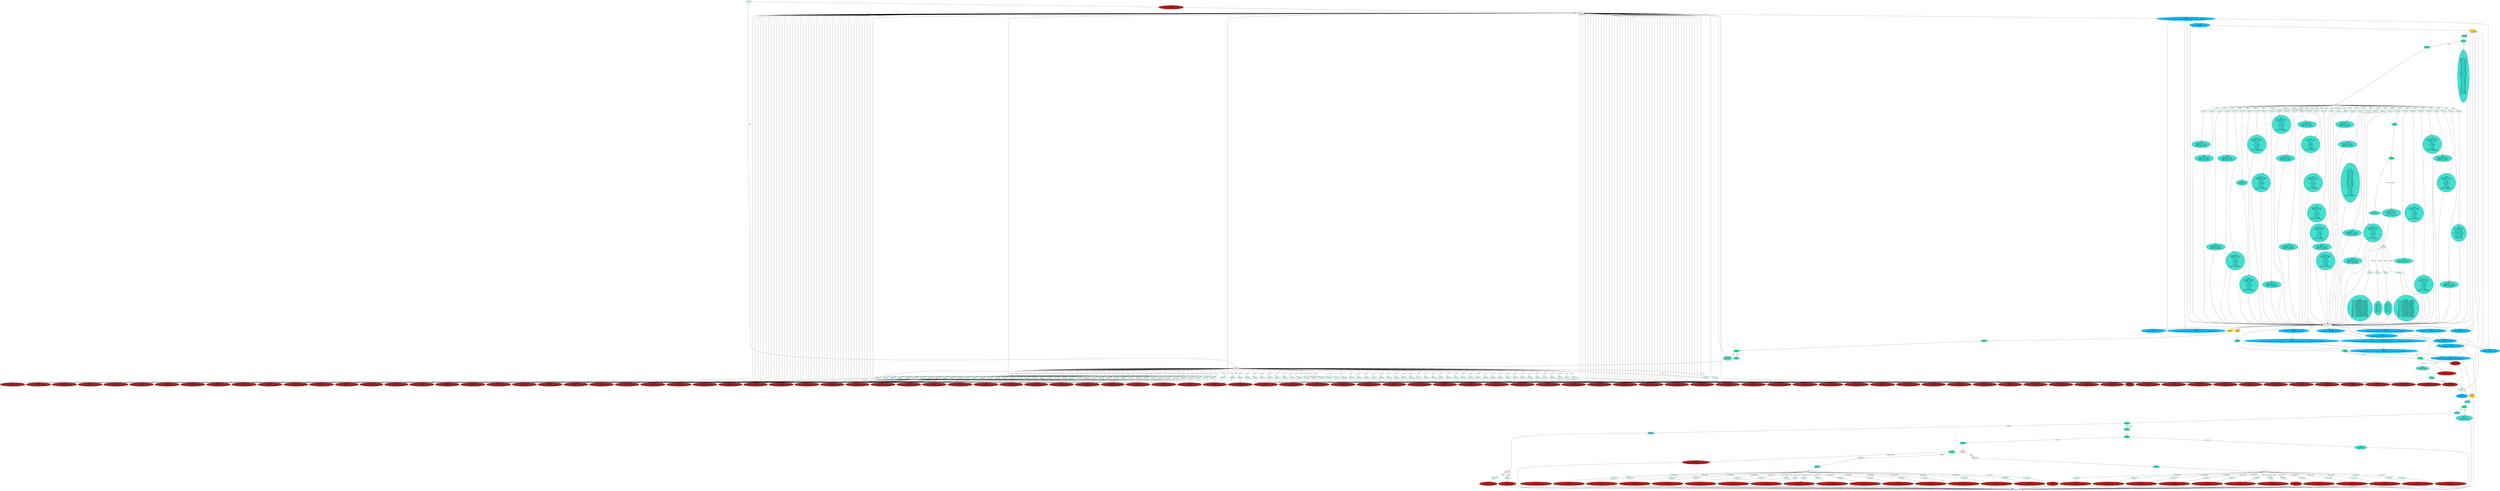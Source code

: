strict digraph "compose( ,  )" {
	node [label="\N"];
	"855:CA"	 [ast="<pyverilog.vparser.ast.Case object at 0x7f65e4de34d0>",
		fillcolor=lightcyan,
		label="855:CA",
		statements="[]",
		style=filled,
		typ=Case];
	"855:NS"	 [ast="<pyverilog.vparser.ast.NonblockingSubstitution object at 0x7f65e4de3610>",
		fillcolor=firebrick,
		label="855:NS
Kt <= 64'hd807aa98_a3030242;",
		statements="[<pyverilog.vparser.ast.NonblockingSubstitution object at 0x7f65e4de3610>]",
		style=filled,
		typ=NonblockingSubstitution];
	"855:CA" -> "855:NS"	 [cond="[]",
		lineno=None];
	"840:CA"	 [ast="<pyverilog.vparser.ast.Case object at 0x7f65e4dd92d0>",
		fillcolor=lightcyan,
		label="840:CA",
		statements="[]",
		style=filled,
		typ=Case];
	"840:NS"	 [ast="<pyverilog.vparser.ast.NonblockingSubstitution object at 0x7f65e4dd9410>",
		fillcolor=firebrick,
		label="840:NS
Kt <= 64'h428a2f98_d728ae22;",
		statements="[<pyverilog.vparser.ast.NonblockingSubstitution object at 0x7f65e4dd9410>]",
		style=filled,
		typ=NonblockingSubstitution];
	"840:CA" -> "840:NS"	 [cond="[]",
		lineno=None];
	"864:NS"	 [ast="<pyverilog.vparser.ast.NonblockingSubstitution object at 0x7f65e4de7a90>",
		fillcolor=firebrick,
		label="864:NS
Kt <= 64'h72be5d74_f27b896f;",
		statements="[<pyverilog.vparser.ast.NonblockingSubstitution object at 0x7f65e4de7a90>]",
		style=filled,
		typ=NonblockingSubstitution];
	"Leaf_830:AL"	 [def_var="['Kt']",
		label="Leaf_830:AL"];
	"864:NS" -> "Leaf_830:AL"	 [cond="[]",
		lineno=None];
	"935:NS"	 [ast="<pyverilog.vparser.ast.NonblockingSubstitution object at 0x7f65e4e14c50>",
		fillcolor=firebrick,
		label="935:NS
Kt <= 'd0;",
		statements="[<pyverilog.vparser.ast.NonblockingSubstitution object at 0x7f65e4e14c50>]",
		style=filled,
		typ=NonblockingSubstitution];
	"935:NS" -> "Leaf_830:AL"	 [cond="[]",
		lineno=None];
	"979:CA"	 [ast="<pyverilog.vparser.ast.Case object at 0x7f65e4dad690>",
		fillcolor=lightcyan,
		label="979:CA",
		statements="[]",
		style=filled,
		typ=Case];
	"979:NS"	 [ast="<pyverilog.vparser.ast.NonblockingSubstitution object at 0x7f65e4dad790>",
		fillcolor=firebrick,
		label="979:NS
text_o <= 'b0;",
		statements="[<pyverilog.vparser.ast.NonblockingSubstitution object at 0x7f65e4dad790>]",
		style=filled,
		typ=NonblockingSubstitution];
	"979:CA" -> "979:NS"	 [cond="[]",
		lineno=None];
	"576:BL"	 [ast="<pyverilog.vparser.ast.Block object at 0x7f65c3894ad0>",
		fillcolor=turquoise,
		label="576:BL
W9[63:32] <= text_i;
Wt[63:32] <= text_i;
round <= round_plus_1;",
		statements="[<pyverilog.vparser.ast.NonblockingSubstitution object at 0x7f65c38948d0>, <pyverilog.vparser.ast.NonblockingSubstitution object \
at 0x7f65c3894b10>, <pyverilog.vparser.ast.NonblockingSubstitution object at 0x7f65c3894c90>]",
		style=filled,
		typ=Block];
	"Leaf_252:AL"	 [def_var="['W14', 'H6', 'W12', 'H4', 'W10', 'busy', 'Wt', 'A', 'C', 'B', 'E', 'D', 'G', 'F', 'H', 'H2', 'H3', 'H0', 'H1', 'W13', 'H7', 'W11', '\
H5', 'W7', 'W6', 'W5', 'W4', 'W3', 'W2', 'W1', 'W0', 'round', 'W9', 'W8']",
		label="Leaf_252:AL"];
	"576:BL" -> "Leaf_252:AL"	 [cond="[]",
		lineno=None];
	"920:CA"	 [ast="<pyverilog.vparser.ast.Case object at 0x7f65e4e0b950>",
		fillcolor=lightcyan,
		label="920:CA",
		statements="[]",
		style=filled,
		typ=Case];
	"920:NS"	 [ast="<pyverilog.vparser.ast.NonblockingSubstitution object at 0x7f65e4e0ba90>",
		fillcolor=firebrick,
		label="920:NS
Kt <= 64'hd186b8c7_21c0c207;",
		statements="[<pyverilog.vparser.ast.NonblockingSubstitution object at 0x7f65e4e0ba90>]",
		style=filled,
		typ=NonblockingSubstitution];
	"920:CA" -> "920:NS"	 [cond="[]",
		lineno=None];
	"861:NS"	 [ast="<pyverilog.vparser.ast.NonblockingSubstitution object at 0x7f65e4de73d0>",
		fillcolor=firebrick,
		label="861:NS
Kt <= 64'h550c7dc3_d5ffb4e2;",
		statements="[<pyverilog.vparser.ast.NonblockingSubstitution object at 0x7f65e4de73d0>]",
		style=filled,
		typ=NonblockingSubstitution];
	"861:NS" -> "Leaf_830:AL"	 [cond="[]",
		lineno=None];
	"888:NS"	 [ast="<pyverilog.vparser.ast.NonblockingSubstitution object at 0x7f65e4df9190>",
		fillcolor=firebrick,
		label="888:NS
Kt <= 64'h2e1b2138_5c26c926;",
		statements="[<pyverilog.vparser.ast.NonblockingSubstitution object at 0x7f65e4df9190>]",
		style=filled,
		typ=NonblockingSubstitution];
	"888:NS" -> "Leaf_830:AL"	 [cond="[]",
		lineno=None];
	"874:NS"	 [ast="<pyverilog.vparser.ast.NonblockingSubstitution object at 0x7f65e4df0190>",
		fillcolor=firebrick,
		label="874:NS
Kt <= 64'h240ca1cc_77ac9c65;",
		statements="[<pyverilog.vparser.ast.NonblockingSubstitution object at 0x7f65e4df0190>]",
		style=filled,
		typ=NonblockingSubstitution];
	"874:NS" -> "Leaf_830:AL"	 [cond="[]",
		lineno=None];
	"204:NS"	 [ast="<pyverilog.vparser.ast.NonblockingSubstitution object at 0x7f65c384d390>",
		fillcolor=firebrick,
		label="204:NS
cmd[3:0] <= cmd_i[3:0];",
		statements="[<pyverilog.vparser.ast.NonblockingSubstitution object at 0x7f65c384d390>]",
		style=filled,
		typ=NonblockingSubstitution];
	"Leaf_198:AL"	 [def_var="['cmd']",
		label="Leaf_198:AL"];
	"204:NS" -> "Leaf_198:AL"	 [cond="[]",
		lineno=None];
	"711:CA"	 [ast="<pyverilog.vparser.ast.Case object at 0x7f65c33645d0>",
		fillcolor=lightcyan,
		label="711:CA",
		statements="[]",
		style=filled,
		typ=Case];
	"775:BL"	 [ast="<pyverilog.vparser.ast.Block object at 0x7f65c33883d0>",
		fillcolor=turquoise,
		label="775:BL
W0 <= W1;
W1 <= W2;
W2 <= W3;
W3 <= W4;
W4 <= W5;
W5 <= W6;
W6 <= W7;
W7 <= W8;
W8 <= W9;
W9 <= W10;
W10 <= W11;
W11 <= W12;
\
W12 <= W13;
W13 <= W14;
W14 <= Wt;
Wt <= next_Wt;
H <= G;
G <= F;
F <= E;
E <= next_E;
D <= C;
C <= B;
B <= A;
A <= next_A;
round <= \
round_plus_1;",
		statements="[<pyverilog.vparser.ast.NonblockingSubstitution object at 0x7f65c33646d0>, <pyverilog.vparser.ast.NonblockingSubstitution object \
at 0x7f65c3364810>, <pyverilog.vparser.ast.NonblockingSubstitution object at 0x7f65c3364950>, <pyverilog.vparser.ast.NonblockingSubstitution \
object at 0x7f65c3364a90>, <pyverilog.vparser.ast.NonblockingSubstitution object at 0x7f65c3364bd0>, <pyverilog.vparser.ast.NonblockingSubstitution \
object at 0x7f65c3364d10>, <pyverilog.vparser.ast.NonblockingSubstitution object at 0x7f65c3364e50>, <pyverilog.vparser.ast.NonblockingSubstitution \
object at 0x7f65c3364f90>, <pyverilog.vparser.ast.NonblockingSubstitution object at 0x7f65c3379110>, <pyverilog.vparser.ast.NonblockingSubstitution \
object at 0x7f65c3379250>, <pyverilog.vparser.ast.NonblockingSubstitution object at 0x7f65c3379390>, <pyverilog.vparser.ast.NonblockingSubstitution \
object at 0x7f65c33794d0>, <pyverilog.vparser.ast.NonblockingSubstitution object at 0x7f65c3379610>, <pyverilog.vparser.ast.NonblockingSubstitution \
object at 0x7f65c3379750>, <pyverilog.vparser.ast.NonblockingSubstitution object at 0x7f65c3379890>, <pyverilog.vparser.ast.NonblockingSubstitution \
object at 0x7f65c33799d0>, <pyverilog.vparser.ast.NonblockingSubstitution object at 0x7f65c3379b10>, <pyverilog.vparser.ast.NonblockingSubstitution \
object at 0x7f65c3379c50>, <pyverilog.vparser.ast.NonblockingSubstitution object at 0x7f65c3379d90>, <pyverilog.vparser.ast.NonblockingSubstitution \
object at 0x7f65c3379ed0>, <pyverilog.vparser.ast.NonblockingSubstitution object at 0x7f65c3388050>, <pyverilog.vparser.ast.NonblockingSubstitution \
object at 0x7f65c3388190>, <pyverilog.vparser.ast.NonblockingSubstitution object at 0x7f65c33882d0>, <pyverilog.vparser.ast.NonblockingSubstitution \
object at 0x7f65c3388410>, <pyverilog.vparser.ast.NonblockingSubstitution object at 0x7f65c3388590>]",
		style=filled,
		typ=Block];
	"711:CA" -> "775:BL"	 [cond="[]",
		lineno=None];
	"903:CA"	 [ast="<pyverilog.vparser.ast.Case object at 0x7f65e4e02290>",
		fillcolor=lightcyan,
		label="903:CA",
		statements="[]",
		style=filled,
		typ=Case];
	"903:NS"	 [ast="<pyverilog.vparser.ast.NonblockingSubstitution object at 0x7f65e4e023d0>",
		fillcolor=firebrick,
		label="903:NS
Kt <= 64'h19a4c116_b8d2d0c8;",
		statements="[<pyverilog.vparser.ast.NonblockingSubstitution object at 0x7f65e4e023d0>]",
		style=filled,
		typ=NonblockingSubstitution];
	"903:CA" -> "903:NS"	 [cond="[]",
		lineno=None];
	"879:CA"	 [ast="<pyverilog.vparser.ast.Case object at 0x7f65e4df0b90>",
		fillcolor=lightcyan,
		label="879:CA",
		statements="[]",
		style=filled,
		typ=Case];
	"879:NS"	 [ast="<pyverilog.vparser.ast.NonblockingSubstitution object at 0x7f65e4df0cd0>",
		fillcolor=firebrick,
		label="879:NS
Kt <= 64'h983e5152_ee66dfab;",
		statements="[<pyverilog.vparser.ast.NonblockingSubstitution object at 0x7f65e4df0cd0>]",
		style=filled,
		typ=NonblockingSubstitution];
	"879:CA" -> "879:NS"	 [cond="[]",
		lineno=None];
	"866:NS"	 [ast="<pyverilog.vparser.ast.NonblockingSubstitution object at 0x7f65e4de7f10>",
		fillcolor=firebrick,
		label="866:NS
Kt <= 64'h80deb1fe_3b1696b1;",
		statements="[<pyverilog.vparser.ast.NonblockingSubstitution object at 0x7f65e4de7f10>]",
		style=filled,
		typ=NonblockingSubstitution];
	"866:NS" -> "Leaf_830:AL"	 [cond="[]",
		lineno=None];
	"843:CA"	 [ast="<pyverilog.vparser.ast.Case object at 0x7f65e4dd9950>",
		fillcolor=lightcyan,
		label="843:CA",
		statements="[]",
		style=filled,
		typ=Case];
	"843:NS"	 [ast="<pyverilog.vparser.ast.NonblockingSubstitution object at 0x7f65e4dd9a90>",
		fillcolor=firebrick,
		label="843:NS
Kt <= 64'hb5c0fbcf_ec4d3b2f;",
		statements="[<pyverilog.vparser.ast.NonblockingSubstitution object at 0x7f65e4dd9a90>]",
		style=filled,
		typ=NonblockingSubstitution];
	"843:CA" -> "843:NS"	 [cond="[]",
		lineno=None];
	"221:AS"	 [ast="<pyverilog.vparser.ast.Assign object at 0x7f65c3c22910>",
		def_var="['f2_ABC_64']",
		fillcolor=deepskyblue,
		label="221:AS
f2_ABC_64 = A & B ^ (B & C) ^ (A & C);",
		statements="[]",
		style=filled,
		typ=Assign,
		use_var="['A', 'B', 'B', 'C', 'A', 'C']"];
	"Leaf_252:AL" -> "221:AS";
	"830:AL"	 [ast="<pyverilog.vparser.ast.Always object at 0x7f65c3386b50>",
		clk_sens=True,
		fillcolor=gold,
		label="830:AL",
		sens="['clk_i']",
		statements="[]",
		style=filled,
		typ=Always,
		use_var="['round', 'rst_i']"];
	"Leaf_252:AL" -> "830:AL";
	"245:AS"	 [ast="<pyverilog.vparser.ast.Assign object at 0x7f65c37eed50>",
		def_var="['SHA512_result']",
		fillcolor=deepskyblue,
		label="245:AS
SHA512_result = { A, B, C, D, E, F, G, H };",
		statements="[]",
		style=filled,
		typ=Assign,
		use_var="['A', 'B', 'C', 'D', 'E', 'F', 'G', 'H']"];
	"Leaf_252:AL" -> "245:AS";
	"247:AS"	 [ast="<pyverilog.vparser.ast.Assign object at 0x7f65c37eef10>",
		def_var="['round_plus_1']",
		fillcolor=deepskyblue,
		label="247:AS
round_plus_1 = round + 1;",
		statements="[]",
		style=filled,
		typ=Assign,
		use_var="['round']"];
	"Leaf_252:AL" -> "247:AS";
	"233:AS"	 [ast="<pyverilog.vparser.ast.Assign object at 0x7f65c3c2d6d0>",
		def_var="['Wt_64_swap']",
		fillcolor=deepskyblue,
		label="233:AS
Wt_64_swap = f6_W14_64 + { W9[31:0], W9[63:32] } + f5_W1_64 + { W0[31:0], W0[63:32] };",
		statements="[]",
		style=filled,
		typ=Assign,
		use_var="['f6_W14_64', 'W9', 'W9', 'f5_W1_64', 'W0', 'W0']"];
	"Leaf_252:AL" -> "233:AS";
	"198:AL"	 [ast="<pyverilog.vparser.ast.Always object at 0x7f65c3af73d0>",
		clk_sens=True,
		fillcolor=gold,
		label="198:AL",
		sens="['clk_i']",
		statements="[]",
		style=filled,
		typ=Always,
		use_var="['cmd_i', 'busy', 'cmd_w_i', 'rst_i']"];
	"Leaf_252:AL" -> "198:AL";
	"943:AL"	 [ast="<pyverilog.vparser.ast.Always object at 0x7f65e4e14d50>",
		clk_sens=True,
		fillcolor=gold,
		label="943:AL",
		sens="['clk_i']",
		statements="[]",
		style=filled,
		typ=Always,
		use_var="['busy', 'rst_i', 'read_counter', 'cmd', 'SHA384_result', 'SHA512_result']"];
	"Leaf_252:AL" -> "943:AL";
	"240:AS"	 [ast="<pyverilog.vparser.ast.Assign object at 0x7f65c37ee4d0>",
		def_var="['next_E']",
		fillcolor=deepskyblue,
		label="240:AS
next_E = D[63:0] + T1_64;",
		statements="[]",
		style=filled,
		typ=Assign,
		use_var="['D', 'T1_64']"];
	"Leaf_252:AL" -> "240:AS";
	"235:AS"	 [ast="<pyverilog.vparser.ast.Assign object at 0x7f65c3c2dd90>",
		def_var="['T1_64']",
		fillcolor=deepskyblue,
		label="235:AS
T1_64 = H[63:0] + f4_E_64 + f1_EFG_64 + Kt[63:0] + { Wt[31:0], Wt[63:32] };",
		statements="[]",
		style=filled,
		typ=Assign,
		use_var="['H', 'f4_E_64', 'f1_EFG_64', 'Kt', 'Wt', 'Wt']"];
	"Leaf_252:AL" -> "235:AS";
	"244:AS"	 [ast="<pyverilog.vparser.ast.Assign object at 0x7f65c37ee9d0>",
		def_var="['SHA384_result']",
		fillcolor=deepskyblue,
		label="244:AS
SHA384_result = { A, B, C, D, E, F };",
		statements="[]",
		style=filled,
		typ=Assign,
		use_var="['A', 'B', 'C', 'D', 'E', 'F']"];
	"Leaf_252:AL" -> "244:AS";
	"230:AS"	 [ast="<pyverilog.vparser.ast.Assign object at 0x7f65c3c2a850>",
		def_var="['W14_swap']",
		fillcolor=deepskyblue,
		label="230:AS
W14_swap = { W14[31:0], W14[63:32] };",
		statements="[]",
		style=filled,
		typ=Assign,
		use_var="['W14', 'W14']"];
	"Leaf_252:AL" -> "230:AS";
	"219:AS"	 [ast="<pyverilog.vparser.ast.Assign object at 0x7f65c3c22590>",
		def_var="['f1_EFG_64']",
		fillcolor=deepskyblue,
		label="219:AS
f1_EFG_64 = E & F ^ (~E & G);",
		statements="[]",
		style=filled,
		typ=Assign,
		use_var="['E', 'F', 'E', 'G']"];
	"Leaf_252:AL" -> "219:AS";
	"227:AS"	 [ast="<pyverilog.vparser.ast.Assign object at 0x7f65c3c25d90>",
		def_var="['W1_swap']",
		fillcolor=deepskyblue,
		label="227:AS
W1_swap = { W1[31:0], W1[63:32] };",
		statements="[]",
		style=filled,
		typ=Assign,
		use_var="['W1', 'W1']"];
	"Leaf_252:AL" -> "227:AS";
	"225:AS"	 [ast="<pyverilog.vparser.ast.Assign object at 0x7f65c3c25a50>",
		def_var="['f4_E_64']",
		fillcolor=deepskyblue,
		label="225:AS
f4_E_64 = { E[13:0], E[63:14] } ^ { E[17:0], E[63:18] } ^ { E[40:0], E[63:41] };",
		statements="[]",
		style=filled,
		typ=Assign,
		use_var="['E', 'E', 'E', 'E', 'E', 'E']"];
	"Leaf_252:AL" -> "225:AS";
	"223:AS"	 [ast="<pyverilog.vparser.ast.Assign object at 0x7f65c3c25210>",
		def_var="['f3_A_64']",
		fillcolor=deepskyblue,
		label="223:AS
f3_A_64 = { A[27:0], A[63:28] } ^ { A[33:0], A[63:34] } ^ { A[38:0], A[63:39] };",
		statements="[]",
		style=filled,
		typ=Assign,
		use_var="['A', 'A', 'A', 'A', 'A', 'A']"];
	"Leaf_252:AL" -> "223:AS";
	"252:AL"	 [ast="<pyverilog.vparser.ast.Always object at 0x7f65c37f60d0>",
		clk_sens=True,
		fillcolor=gold,
		label="252:AL",
		sens="['clk_i']",
		statements="[]",
		style=filled,
		typ=Always,
		use_var="['H1', 'H6', 'W12', 'next_Wt', 'H4', 'next_E', 'round_plus_1', 'W10', 'next_A', 'rst_i', 'text_i', 'Wt', 'A', 'C', 'B', 'E', 'D', '\
G', 'F', 'H', 'W14', 'H2', 'H3', 'H0', 'cmd', 'W13', 'H7', 'W11', 'H5', 'W7', 'W6', 'W5', 'W4', 'W3', 'W2', 'W1', 'round', 'W9', '\
W8']"];
	"Leaf_252:AL" -> "252:AL";
	"877:NS"	 [ast="<pyverilog.vparser.ast.NonblockingSubstitution object at 0x7f65e4df0850>",
		fillcolor=firebrick,
		label="877:NS
Kt <= 64'h5cb0a9dc_bd41fbd4;",
		statements="[<pyverilog.vparser.ast.NonblockingSubstitution object at 0x7f65e4df0850>]",
		style=filled,
		typ=NonblockingSubstitution];
	"877:NS" -> "Leaf_830:AL"	 [cond="[]",
		lineno=None];
	"986:CA"	 [ast="<pyverilog.vparser.ast.Case object at 0x7f65e4dadf50>",
		fillcolor=lightcyan,
		label="986:CA",
		statements="[]",
		style=filled,
		typ=Case];
	"986:NS"	 [ast="<pyverilog.vparser.ast.NonblockingSubstitution object at 0x7f65e4db2250>",
		fillcolor=firebrick,
		label="986:NS
text_o <= SHA512_result[15*32-1:14*32];",
		statements="[<pyverilog.vparser.ast.NonblockingSubstitution object at 0x7f65e4db2250>]",
		style=filled,
		typ=NonblockingSubstitution];
	"986:CA" -> "986:NS"	 [cond="[]",
		lineno=None];
	"686:BL"	 [ast="<pyverilog.vparser.ast.Block object at 0x7f65c3394f90>",
		fillcolor=turquoise,
		label="686:BL
W14[63:32] <= text_i;
Wt[63:32] <= text_i;
round <= round_plus_1;",
		statements="[<pyverilog.vparser.ast.NonblockingSubstitution object at 0x7f65c3394d90>, <pyverilog.vparser.ast.NonblockingSubstitution object \
at 0x7f65c3394fd0>, <pyverilog.vparser.ast.NonblockingSubstitution object at 0x7f65c337d190>]",
		style=filled,
		typ=Block];
	"686:BL" -> "Leaf_252:AL"	 [cond="[]",
		lineno=None];
	"922:CA"	 [ast="<pyverilog.vparser.ast.Case object at 0x7f65e4e0bdd0>",
		fillcolor=lightcyan,
		label="922:CA",
		statements="[]",
		style=filled,
		typ=Case];
	"922:NS"	 [ast="<pyverilog.vparser.ast.NonblockingSubstitution object at 0x7f65e4e0bf10>",
		fillcolor=firebrick,
		label="922:NS
Kt <= 64'hf57d4f7f_ee6ed178;",
		statements="[<pyverilog.vparser.ast.NonblockingSubstitution object at 0x7f65e4e0bf10>]",
		style=filled,
		typ=NonblockingSubstitution];
	"922:CA" -> "922:NS"	 [cond="[]",
		lineno=None];
	"775:BL" -> "Leaf_252:AL"	 [cond="[]",
		lineno=None];
	"466:BL"	 [ast="<pyverilog.vparser.ast.Block object at 0x7f65c388d610>",
		fillcolor=turquoise,
		label="466:BL
W4[63:32] <= text_i;
Wt[63:32] <= text_i;
round <= round_plus_1;",
		statements="[<pyverilog.vparser.ast.NonblockingSubstitution object at 0x7f65c388d410>, <pyverilog.vparser.ast.NonblockingSubstitution object \
at 0x7f65c388d650>, <pyverilog.vparser.ast.NonblockingSubstitution object at 0x7f65c388d7d0>]",
		style=filled,
		typ=Block];
	"466:BL" -> "Leaf_252:AL"	 [cond="[]",
		lineno=None];
	"999:NS"	 [ast="<pyverilog.vparser.ast.NonblockingSubstitution object at 0x7f65e4dc1d50>",
		fillcolor=firebrick,
		label="999:NS
text_o <= SHA512_result[02*32-1:01*32];",
		statements="[<pyverilog.vparser.ast.NonblockingSubstitution object at 0x7f65e4dc1d50>]",
		style=filled,
		typ=NonblockingSubstitution];
	"Leaf_943:AL"	 [def_var="['text_o', 'read_counter']",
		label="Leaf_943:AL"];
	"999:NS" -> "Leaf_943:AL"	 [cond="[]",
		lineno=None];
	"886:NS"	 [ast="<pyverilog.vparser.ast.NonblockingSubstitution object at 0x7f65e4df5cd0>",
		fillcolor=firebrick,
		label="886:NS
Kt <= 64'h14292967_0a0e6e70;",
		statements="[<pyverilog.vparser.ast.NonblockingSubstitution object at 0x7f65e4df5cd0>]",
		style=filled,
		typ=NonblockingSubstitution];
	"886:NS" -> "Leaf_830:AL"	 [cond="[]",
		lineno=None];
	"881:CA"	 [ast="<pyverilog.vparser.ast.Case object at 0x7f65e4df5050>",
		fillcolor=lightcyan,
		label="881:CA",
		statements="[]",
		style=filled,
		typ=Case];
	"881:NS"	 [ast="<pyverilog.vparser.ast.NonblockingSubstitution object at 0x7f65e4df5190>",
		fillcolor=firebrick,
		label="881:NS
Kt <= 64'hb00327c8_98fb213f;",
		statements="[<pyverilog.vparser.ast.NonblockingSubstitution object at 0x7f65e4df5190>]",
		style=filled,
		typ=NonblockingSubstitution];
	"881:CA" -> "881:NS"	 [cond="[]",
		lineno=None];
	"996:CA"	 [ast="<pyverilog.vparser.ast.Case object at 0x7f65e4dbccd0>",
		fillcolor=lightcyan,
		label="996:CA",
		statements="[]",
		style=filled,
		typ=Case];
	"996:NS"	 [ast="<pyverilog.vparser.ast.NonblockingSubstitution object at 0x7f65e4dbcf90>",
		fillcolor=firebrick,
		label="996:NS
text_o <= SHA512_result[05*32-1:04*32];",
		statements="[<pyverilog.vparser.ast.NonblockingSubstitution object at 0x7f65e4dbcf90>]",
		style=filled,
		typ=NonblockingSubstitution];
	"996:CA" -> "996:NS"	 [cond="[]",
		lineno=None];
	"647:CA"	 [ast="<pyverilog.vparser.ast.Case object at 0x7f65c3380390>",
		fillcolor=lightcyan,
		label="647:CA",
		statements="[]",
		style=filled,
		typ=Case];
	"648:BL"	 [ast="<pyverilog.vparser.ast.Block object at 0x7f65c338d1d0>",
		fillcolor=turquoise,
		label="648:BL
W13[31:0] <= text_i;
Wt[31:0] <= text_i;
H <= G;
G <= F;
F <= E;
E <= next_E;
D <= C;
C <= B;
B <= A;
A <= next_A;
round <= \
round_plus_1;",
		statements="[<pyverilog.vparser.ast.NonblockingSubstitution object at 0x7f65c3380590>, <pyverilog.vparser.ast.NonblockingSubstitution object \
at 0x7f65c33807d0>, <pyverilog.vparser.ast.NonblockingSubstitution object at 0x7f65c3380910>, <pyverilog.vparser.ast.NonblockingSubstitution \
object at 0x7f65c3380a50>, <pyverilog.vparser.ast.NonblockingSubstitution object at 0x7f65c3380b90>, <pyverilog.vparser.ast.NonblockingSubstitution \
object at 0x7f65c3380cd0>, <pyverilog.vparser.ast.NonblockingSubstitution object at 0x7f65c3380e10>, <pyverilog.vparser.ast.NonblockingSubstitution \
object at 0x7f65c3380f50>, <pyverilog.vparser.ast.NonblockingSubstitution object at 0x7f65c338d0d0>, <pyverilog.vparser.ast.NonblockingSubstitution \
object at 0x7f65c338d210>, <pyverilog.vparser.ast.NonblockingSubstitution object at 0x7f65c338d390>]",
		style=filled,
		typ=Block];
	"647:CA" -> "648:BL"	 [cond="[]",
		lineno=None];
	"237:AS"	 [ast="<pyverilog.vparser.ast.Assign object at 0x7f65c3c2ded0>",
		def_var="['T2_64']",
		fillcolor=deepskyblue,
		label="237:AS
T2_64 = f3_A_64 + f2_ABC_64;",
		statements="[]",
		style=filled,
		typ=Assign,
		use_var="['f3_A_64', 'f2_ABC_64']"];
	"221:AS" -> "237:AS";
	"875:CA"	 [ast="<pyverilog.vparser.ast.Case object at 0x7f65e4df0290>",
		fillcolor=lightcyan,
		label="875:CA",
		statements="[]",
		style=filled,
		typ=Case];
	"875:NS"	 [ast="<pyverilog.vparser.ast.NonblockingSubstitution object at 0x7f65e4df03d0>",
		fillcolor=firebrick,
		label="875:NS
Kt <= 64'h2de92c6f_592b0275;",
		statements="[<pyverilog.vparser.ast.NonblockingSubstitution object at 0x7f65e4df03d0>]",
		style=filled,
		typ=NonblockingSubstitution];
	"875:CA" -> "875:NS"	 [cond="[]",
		lineno=None];
	"850:CA"	 [ast="<pyverilog.vparser.ast.Case object at 0x7f65e4dde950>",
		fillcolor=lightcyan,
		label="850:CA",
		statements="[]",
		style=filled,
		typ=Case];
	"850:NS"	 [ast="<pyverilog.vparser.ast.NonblockingSubstitution object at 0x7f65e4ddea90>",
		fillcolor=firebrick,
		label="850:NS
Kt <= 64'h59f111f1_b605d019;",
		statements="[<pyverilog.vparser.ast.NonblockingSubstitution object at 0x7f65e4ddea90>]",
		style=filled,
		typ=NonblockingSubstitution];
	"850:CA" -> "850:NS"	 [cond="[]",
		lineno=None];
	"909:NS"	 [ast="<pyverilog.vparser.ast.NonblockingSubstitution object at 0x7f65e4e07190>",
		fillcolor=firebrick,
		label="909:NS
Kt <= 64'h5b9cca4f_7763e373;",
		statements="[<pyverilog.vparser.ast.NonblockingSubstitution object at 0x7f65e4e07190>]",
		style=filled,
		typ=NonblockingSubstitution];
	"909:NS" -> "Leaf_830:AL"	 [cond="[]",
		lineno=None];
	"831:BL"	 [ast="<pyverilog.vparser.ast.Block object at 0x7f65c3386b90>",
		fillcolor=turquoise,
		label="831:BL",
		statements="[]",
		style=filled,
		typ=Block];
	"830:AL" -> "831:BL"	 [cond="[]",
		lineno=None];
	"329:BL"	 [ast="<pyverilog.vparser.ast.Block object at 0x7f65c3815cd0>",
		fillcolor=turquoise,
		label="329:BL
H0 <= A;
H1 <= B;
H2 <= C;
H3 <= D;
H4 <= E;
H5 <= F;
H6 <= G;
H7 <= H;",
		statements="[<pyverilog.vparser.ast.NonblockingSubstitution object at 0x7f65c3815550>, <pyverilog.vparser.ast.NonblockingSubstitution object \
at 0x7f65c38156d0>, <pyverilog.vparser.ast.NonblockingSubstitution object at 0x7f65c3815810>, <pyverilog.vparser.ast.NonblockingSubstitution \
object at 0x7f65c3815950>, <pyverilog.vparser.ast.NonblockingSubstitution object at 0x7f65c3815a90>, <pyverilog.vparser.ast.NonblockingSubstitution \
object at 0x7f65c3815bd0>, <pyverilog.vparser.ast.NonblockingSubstitution object at 0x7f65c3815d10>, <pyverilog.vparser.ast.NonblockingSubstitution \
object at 0x7f65c3815e50>]",
		style=filled,
		typ=Block];
	"329:BL" -> "Leaf_252:AL"	 [cond="[]",
		lineno=None];
	"853:CA"	 [ast="<pyverilog.vparser.ast.Case object at 0x7f65e4de3050>",
		fillcolor=lightcyan,
		label="853:CA",
		statements="[]",
		style=filled,
		typ=Case];
	"853:NS"	 [ast="<pyverilog.vparser.ast.NonblockingSubstitution object at 0x7f65e4de3190>",
		fillcolor=firebrick,
		label="853:NS
Kt <= 64'hab1c5ed5_da6d8118;",
		statements="[<pyverilog.vparser.ast.NonblockingSubstitution object at 0x7f65e4de3190>]",
		style=filled,
		typ=NonblockingSubstitution];
	"853:CA" -> "853:NS"	 [cond="[]",
		lineno=None];
	"845:NS"	 [ast="<pyverilog.vparser.ast.NonblockingSubstitution object at 0x7f65e4dd9f10>",
		fillcolor=firebrick,
		label="845:NS
Kt <= 64'he9b5dba5_8189dbbc;",
		statements="[<pyverilog.vparser.ast.NonblockingSubstitution object at 0x7f65e4dd9f10>]",
		style=filled,
		typ=NonblockingSubstitution];
	"845:NS" -> "Leaf_830:AL"	 [cond="[]",
		lineno=None];
	"846:NS"	 [ast="<pyverilog.vparser.ast.NonblockingSubstitution object at 0x7f65e4dde190>",
		fillcolor=firebrick,
		label="846:NS
Kt <= 64'he9b5dba5_8189dbbc;",
		statements="[<pyverilog.vparser.ast.NonblockingSubstitution object at 0x7f65e4dde190>]",
		style=filled,
		typ=NonblockingSubstitution];
	"846:NS" -> "Leaf_830:AL"	 [cond="[]",
		lineno=None];
	"884:CA"	 [ast="<pyverilog.vparser.ast.Case object at 0x7f65e4df5710>",
		fillcolor=lightcyan,
		label="884:CA",
		statements="[]",
		style=filled,
		typ=Case];
	"884:NS"	 [ast="<pyverilog.vparser.ast.NonblockingSubstitution object at 0x7f65e4df5850>",
		fillcolor=firebrick,
		label="884:NS
Kt <= 64'hd5a79147_930aa725;",
		statements="[<pyverilog.vparser.ast.NonblockingSubstitution object at 0x7f65e4df5850>]",
		style=filled,
		typ=NonblockingSubstitution];
	"884:CA" -> "884:NS"	 [cond="[]",
		lineno=None];
	"706:CA"	 [ast="<pyverilog.vparser.ast.Case object at 0x7f65c3367110>",
		fillcolor=lightcyan,
		label="706:CA",
		statements="[]",
		style=filled,
		typ=Case];
	"707:BL"	 [ast="<pyverilog.vparser.ast.Block object at 0x7f65c3367350>",
		fillcolor=turquoise,
		label="707:BL
Wt[63:32] <= text_i;
round <= round_plus_1;",
		statements="[<pyverilog.vparser.ast.NonblockingSubstitution object at 0x7f65c3367310>, <pyverilog.vparser.ast.NonblockingSubstitution object \
at 0x7f65c33674d0>]",
		style=filled,
		typ=Block];
	"706:CA" -> "707:BL"	 [cond="[]",
		lineno=None];
	"964:CA"	 [ast="<pyverilog.vparser.ast.Case object at 0x7f65e4e18d90>",
		fillcolor=lightcyan,
		label="964:CA",
		statements="[]",
		style=filled,
		typ=Case];
	"965:BL"	 [ast="<pyverilog.vparser.ast.Block object at 0x7f65e4e18d50>",
		fillcolor=turquoise,
		label="965:BL",
		statements="[]",
		style=filled,
		typ=Block];
	"964:CA" -> "965:BL"	 [cond="[]",
		lineno=None];
	"879:NS" -> "Leaf_830:AL"	 [cond="[]",
		lineno=None];
	"450:BL"	 [ast="<pyverilog.vparser.ast.Block object at 0x7f65c388ef50>",
		fillcolor=turquoise,
		label="450:BL
W4[31:0] <= text_i;
Wt[31:0] <= text_i;
H <= G;
G <= F;
F <= E;
E <= next_E;
D <= C;
C <= B;
B <= A;
A <= next_A;
round <= \
round_plus_1;",
		statements="[<pyverilog.vparser.ast.NonblockingSubstitution object at 0x7f65c388e350>, <pyverilog.vparser.ast.NonblockingSubstitution object \
at 0x7f65c388e590>, <pyverilog.vparser.ast.NonblockingSubstitution object at 0x7f65c388e6d0>, <pyverilog.vparser.ast.NonblockingSubstitution \
object at 0x7f65c388e810>, <pyverilog.vparser.ast.NonblockingSubstitution object at 0x7f65c388e950>, <pyverilog.vparser.ast.NonblockingSubstitution \
object at 0x7f65c388ea90>, <pyverilog.vparser.ast.NonblockingSubstitution object at 0x7f65c388ebd0>, <pyverilog.vparser.ast.NonblockingSubstitution \
object at 0x7f65c388ed10>, <pyverilog.vparser.ast.NonblockingSubstitution object at 0x7f65c388ee50>, <pyverilog.vparser.ast.NonblockingSubstitution \
object at 0x7f65c388ef90>, <pyverilog.vparser.ast.NonblockingSubstitution object at 0x7f65c388d150>]",
		style=filled,
		typ=Block];
	"450:BL" -> "Leaf_252:AL"	 [cond="[]",
		lineno=None];
	"848:NS"	 [ast="<pyverilog.vparser.ast.NonblockingSubstitution object at 0x7f65e4dde610>",
		fillcolor=firebrick,
		label="848:NS
Kt <= 64'h3956c25b_f348b538;",
		statements="[<pyverilog.vparser.ast.NonblockingSubstitution object at 0x7f65e4dde610>]",
		style=filled,
		typ=NonblockingSubstitution];
	"848:NS" -> "Leaf_830:AL"	 [cond="[]",
		lineno=None];
	"867:NS"	 [ast="<pyverilog.vparser.ast.NonblockingSubstitution object at 0x7f65e4dec190>",
		fillcolor=firebrick,
		label="867:NS
Kt <= 64'h9bdc06a7_25c71235;",
		statements="[<pyverilog.vparser.ast.NonblockingSubstitution object at 0x7f65e4dec190>]",
		style=filled,
		typ=NonblockingSubstitution];
	"867:NS" -> "Leaf_830:AL"	 [cond="[]",
		lineno=None];
	"883:CA"	 [ast="<pyverilog.vparser.ast.Case object at 0x7f65e4df54d0>",
		fillcolor=lightcyan,
		label="883:CA",
		statements="[]",
		style=filled,
		typ=Case];
	"883:NS"	 [ast="<pyverilog.vparser.ast.NonblockingSubstitution object at 0x7f65e4df5610>",
		fillcolor=firebrick,
		label="883:NS
Kt <= 64'hc6e00bf3_3da88fc2;",
		statements="[<pyverilog.vparser.ast.NonblockingSubstitution object at 0x7f65e4df5610>]",
		style=filled,
		typ=NonblockingSubstitution];
	"883:CA" -> "883:NS"	 [cond="[]",
		lineno=None];
	"245:AS" -> "943:AL";
	"383:CA"	 [ast="<pyverilog.vparser.ast.Case object at 0x7f65c3b0fb50>",
		fillcolor=lightcyan,
		label="383:CA",
		statements="[]",
		style=filled,
		typ=Case];
	"384:BL"	 [ast="<pyverilog.vparser.ast.Block object at 0x7f65c3b01950>",
		fillcolor=turquoise,
		label="384:BL
W1[31:0] <= text_i;
Wt[31:0] <= text_i;
H <= G;
G <= F;
F <= E;
E <= next_E;
D <= C;
C <= B;
B <= A;
A <= next_A;
round <= \
round_plus_1;",
		statements="[<pyverilog.vparser.ast.NonblockingSubstitution object at 0x7f65c3b0fd50>, <pyverilog.vparser.ast.NonblockingSubstitution object \
at 0x7f65c3b0ff50>, <pyverilog.vparser.ast.NonblockingSubstitution object at 0x7f65c3b010d0>, <pyverilog.vparser.ast.NonblockingSubstitution \
object at 0x7f65c3b01210>, <pyverilog.vparser.ast.NonblockingSubstitution object at 0x7f65c3b01350>, <pyverilog.vparser.ast.NonblockingSubstitution \
object at 0x7f65c3b01490>, <pyverilog.vparser.ast.NonblockingSubstitution object at 0x7f65c3b015d0>, <pyverilog.vparser.ast.NonblockingSubstitution \
object at 0x7f65c3b01710>, <pyverilog.vparser.ast.NonblockingSubstitution object at 0x7f65c3b01850>, <pyverilog.vparser.ast.NonblockingSubstitution \
object at 0x7f65c3b01990>, <pyverilog.vparser.ast.NonblockingSubstitution object at 0x7f65c3b01b10>]",
		style=filled,
		typ=Block];
	"383:CA" -> "384:BL"	 [cond="[]",
		lineno=None];
	"669:CA"	 [ast="<pyverilog.vparser.ast.Case object at 0x7f65c338dad0>",
		fillcolor=lightcyan,
		label="669:CA",
		statements="[]",
		style=filled,
		typ=Case];
	"670:BL"	 [ast="<pyverilog.vparser.ast.Block object at 0x7f65c3394910>",
		fillcolor=turquoise,
		label="670:BL
W14[31:0] <= text_i;
Wt[31:0] <= text_i;
H <= G;
G <= F;
F <= E;
E <= next_E;
D <= C;
C <= B;
B <= A;
A <= next_A;
round <= \
round_plus_1;",
		statements="[<pyverilog.vparser.ast.NonblockingSubstitution object at 0x7f65c338dcd0>, <pyverilog.vparser.ast.NonblockingSubstitution object \
at 0x7f65c338df10>, <pyverilog.vparser.ast.NonblockingSubstitution object at 0x7f65c3394090>, <pyverilog.vparser.ast.NonblockingSubstitution \
object at 0x7f65c33941d0>, <pyverilog.vparser.ast.NonblockingSubstitution object at 0x7f65c3394310>, <pyverilog.vparser.ast.NonblockingSubstitution \
object at 0x7f65c3394450>, <pyverilog.vparser.ast.NonblockingSubstitution object at 0x7f65c3394590>, <pyverilog.vparser.ast.NonblockingSubstitution \
object at 0x7f65c33946d0>, <pyverilog.vparser.ast.NonblockingSubstitution object at 0x7f65c3394810>, <pyverilog.vparser.ast.NonblockingSubstitution \
object at 0x7f65c3394950>, <pyverilog.vparser.ast.NonblockingSubstitution object at 0x7f65c3394ad0>]",
		style=filled,
		typ=Block];
	"669:CA" -> "670:BL"	 [cond="[]",
		lineno=None];
	"907:NS"	 [ast="<pyverilog.vparser.ast.NonblockingSubstitution object at 0x7f65e4e02cd0>",
		fillcolor=firebrick,
		label="907:NS
Kt <= 64'h391c0cb3_c5c95a63;",
		statements="[<pyverilog.vparser.ast.NonblockingSubstitution object at 0x7f65e4e02cd0>]",
		style=filled,
		typ=NonblockingSubstitution];
	"907:NS" -> "Leaf_830:AL"	 [cond="[]",
		lineno=None];
	"707:BL" -> "Leaf_252:AL"	 [cond="[]",
		lineno=None];
	"902:NS"	 [ast="<pyverilog.vparser.ast.NonblockingSubstitution object at 0x7f65e4e02190>",
		fillcolor=firebrick,
		label="902:NS
Kt <= 64'h106aa070_32bbd1b8;",
		statements="[<pyverilog.vparser.ast.NonblockingSubstitution object at 0x7f65e4e02190>]",
		style=filled,
		typ=NonblockingSubstitution];
	"902:NS" -> "Leaf_830:AL"	 [cond="[]",
		lineno=None];
	"878:CA"	 [ast="<pyverilog.vparser.ast.Case object at 0x7f65e4df0950>",
		fillcolor=lightcyan,
		label="878:CA",
		statements="[]",
		style=filled,
		typ=Case];
	"878:NS"	 [ast="<pyverilog.vparser.ast.NonblockingSubstitution object at 0x7f65e4df0a90>",
		fillcolor=firebrick,
		label="878:NS
Kt <= 64'h76f988da_831153b5;",
		statements="[<pyverilog.vparser.ast.NonblockingSubstitution object at 0x7f65e4df0a90>]",
		style=filled,
		typ=NonblockingSubstitution];
	"878:CA" -> "878:NS"	 [cond="[]",
		lineno=None];
	"880:NS"	 [ast="<pyverilog.vparser.ast.NonblockingSubstitution object at 0x7f65e4df0f10>",
		fillcolor=firebrick,
		label="880:NS
Kt <= 64'ha831c66d_2db43210;",
		statements="[<pyverilog.vparser.ast.NonblockingSubstitution object at 0x7f65e4df0f10>]",
		style=filled,
		typ=NonblockingSubstitution];
	"880:NS" -> "Leaf_830:AL"	 [cond="[]",
		lineno=None];
	"914:CA"	 [ast="<pyverilog.vparser.ast.Case object at 0x7f65e4e07b90>",
		fillcolor=lightcyan,
		label="914:CA",
		statements="[]",
		style=filled,
		typ=Case];
	"914:NS"	 [ast="<pyverilog.vparser.ast.NonblockingSubstitution object at 0x7f65e4e07cd0>",
		fillcolor=firebrick,
		label="914:NS
Kt <= 64'h8cc70208_1a6439ec;",
		statements="[<pyverilog.vparser.ast.NonblockingSubstitution object at 0x7f65e4e07cd0>]",
		style=filled,
		typ=NonblockingSubstitution];
	"914:CA" -> "914:NS"	 [cond="[]",
		lineno=None];
	"553:CA"	 [ast="<pyverilog.vparser.ast.Case object at 0x7f65c385af50>",
		fillcolor=lightcyan,
		label="553:CA",
		statements="[]",
		style=filled,
		typ=Case];
	"554:BL"	 [ast="<pyverilog.vparser.ast.Block object at 0x7f65c385d390>",
		fillcolor=turquoise,
		label="554:BL
W8[63:32] <= text_i;
Wt[63:32] <= text_i;
round <= round_plus_1;",
		statements="[<pyverilog.vparser.ast.NonblockingSubstitution object at 0x7f65c385d190>, <pyverilog.vparser.ast.NonblockingSubstitution object \
at 0x7f65c385d3d0>, <pyverilog.vparser.ast.NonblockingSubstitution object at 0x7f65c385d550>]",
		style=filled,
		typ=Block];
	"553:CA" -> "554:BL"	 [cond="[]",
		lineno=None];
	"927:CA"	 [ast="<pyverilog.vparser.ast.Case object at 0x7f65e4e10950>",
		fillcolor=lightcyan,
		label="927:CA",
		statements="[]",
		style=filled,
		typ=Case];
	"927:NS"	 [ast="<pyverilog.vparser.ast.NonblockingSubstitution object at 0x7f65e4e10a90>",
		fillcolor=firebrick,
		label="927:NS
Kt <= 64'h28db77f5_23047d84;",
		statements="[<pyverilog.vparser.ast.NonblockingSubstitution object at 0x7f65e4e10a90>]",
		style=filled,
		typ=NonblockingSubstitution];
	"927:CA" -> "927:NS"	 [cond="[]",
		lineno=None];
	"893:CA"	 [ast="<pyverilog.vparser.ast.Case object at 0x7f65e4df9b90>",
		fillcolor=lightcyan,
		label="893:CA",
		statements="[]",
		style=filled,
		typ=Case];
	"893:NS"	 [ast="<pyverilog.vparser.ast.NonblockingSubstitution object at 0x7f65e4df9cd0>",
		fillcolor=firebrick,
		label="893:NS
Kt <= 64'h81c2c92e_47edaee6;",
		statements="[<pyverilog.vparser.ast.NonblockingSubstitution object at 0x7f65e4df9cd0>]",
		style=filled,
		typ=NonblockingSubstitution];
	"893:CA" -> "893:NS"	 [cond="[]",
		lineno=None];
	"876:CA"	 [ast="<pyverilog.vparser.ast.Case object at 0x7f65e4df04d0>",
		fillcolor=lightcyan,
		label="876:CA",
		statements="[]",
		style=filled,
		typ=Case];
	"876:NS"	 [ast="<pyverilog.vparser.ast.NonblockingSubstitution object at 0x7f65e4df0610>",
		fillcolor=firebrick,
		label="876:NS
Kt <= 64'h4a7484aa_6ea6e483;",
		statements="[<pyverilog.vparser.ast.NonblockingSubstitution object at 0x7f65e4df0610>]",
		style=filled,
		typ=NonblockingSubstitution];
	"876:CA" -> "876:NS"	 [cond="[]",
		lineno=None];
	"889:NS"	 [ast="<pyverilog.vparser.ast.NonblockingSubstitution object at 0x7f65e4df93d0>",
		fillcolor=firebrick,
		label="889:NS
Kt <= 64'h4d2c6dfc_5ac42aed;",
		statements="[<pyverilog.vparser.ast.NonblockingSubstitution object at 0x7f65e4df93d0>]",
		style=filled,
		typ=NonblockingSubstitution];
	"889:NS" -> "Leaf_830:AL"	 [cond="[]",
		lineno=None];
	"865:NS"	 [ast="<pyverilog.vparser.ast.NonblockingSubstitution object at 0x7f65e4de7cd0>",
		fillcolor=firebrick,
		label="865:NS
Kt <= 64'h80deb1fe_3b1696b1;",
		statements="[<pyverilog.vparser.ast.NonblockingSubstitution object at 0x7f65e4de7cd0>]",
		style=filled,
		typ=NonblockingSubstitution];
	"865:NS" -> "Leaf_830:AL"	 [cond="[]",
		lineno=None];
	"428:BL"	 [ast="<pyverilog.vparser.ast.Block object at 0x7f65c3866810>",
		fillcolor=turquoise,
		label="428:BL
W3[31:0] <= text_i;
Wt[31:0] <= text_i;
H <= G;
G <= F;
F <= E;
E <= next_E;
D <= C;
C <= B;
B <= A;
A <= next_A;
round <= \
round_plus_1;",
		statements="[<pyverilog.vparser.ast.NonblockingSubstitution object at 0x7f65c3b12bd0>, <pyverilog.vparser.ast.NonblockingSubstitution object \
at 0x7f65c3b12e10>, <pyverilog.vparser.ast.NonblockingSubstitution object at 0x7f65c3b12f50>, <pyverilog.vparser.ast.NonblockingSubstitution \
object at 0x7f65c38660d0>, <pyverilog.vparser.ast.NonblockingSubstitution object at 0x7f65c3866210>, <pyverilog.vparser.ast.NonblockingSubstitution \
object at 0x7f65c3866350>, <pyverilog.vparser.ast.NonblockingSubstitution object at 0x7f65c3866490>, <pyverilog.vparser.ast.NonblockingSubstitution \
object at 0x7f65c38665d0>, <pyverilog.vparser.ast.NonblockingSubstitution object at 0x7f65c3866710>, <pyverilog.vparser.ast.NonblockingSubstitution \
object at 0x7f65c3866850>, <pyverilog.vparser.ast.NonblockingSubstitution object at 0x7f65c38669d0>]",
		style=filled,
		typ=Block];
	"428:BL" -> "Leaf_252:AL"	 [cond="[]",
		lineno=None];
	"247:AS" -> "252:AL";
	"241:AS"	 [ast="<pyverilog.vparser.ast.Assign object at 0x7f65c37ee690>",
		def_var="['next_A']",
		fillcolor=deepskyblue,
		label="241:AS
next_A = T1_64 + T2_64;",
		statements="[]",
		style=filled,
		typ=Assign,
		use_var="['T1_64', 'T2_64']"];
	"241:AS" -> "252:AL";
	"847:CA"	 [ast="<pyverilog.vparser.ast.Case object at 0x7f65e4dde290>",
		fillcolor=lightcyan,
		label="847:CA",
		statements="[]",
		style=filled,
		typ=Case];
	"847:NS"	 [ast="<pyverilog.vparser.ast.NonblockingSubstitution object at 0x7f65e4dde3d0>",
		fillcolor=firebrick,
		label="847:NS
Kt <= 64'h3956c25b_f348b538;",
		statements="[<pyverilog.vparser.ast.NonblockingSubstitution object at 0x7f65e4dde3d0>]",
		style=filled,
		typ=NonblockingSubstitution];
	"847:CA" -> "847:NS"	 [cond="[]",
		lineno=None];
	"881:NS" -> "Leaf_830:AL"	 [cond="[]",
		lineno=None];
	"882:NS"	 [ast="<pyverilog.vparser.ast.NonblockingSubstitution object at 0x7f65e4df53d0>",
		fillcolor=firebrick,
		label="882:NS
Kt <= 64'hbf597fc7_beef0ee4;",
		statements="[<pyverilog.vparser.ast.NonblockingSubstitution object at 0x7f65e4df53d0>]",
		style=filled,
		typ=NonblockingSubstitution];
	"882:NS" -> "Leaf_830:AL"	 [cond="[]",
		lineno=None];
	"906:NS"	 [ast="<pyverilog.vparser.ast.NonblockingSubstitution object at 0x7f65e4e02a90>",
		fillcolor=firebrick,
		label="906:NS
Kt <= 64'h34b0bcb5_e19b48a8;",
		statements="[<pyverilog.vparser.ast.NonblockingSubstitution object at 0x7f65e4e02a90>]",
		style=filled,
		typ=NonblockingSubstitution];
	"906:NS" -> "Leaf_830:AL"	 [cond="[]",
		lineno=None];
	"930:NS"	 [ast="<pyverilog.vparser.ast.NonblockingSubstitution object at 0x7f65e4e14190>",
		fillcolor=firebrick,
		label="930:NS
Kt <= 64'h431d67c4_9c100d4c;",
		statements="[<pyverilog.vparser.ast.NonblockingSubstitution object at 0x7f65e4e14190>]",
		style=filled,
		typ=NonblockingSubstitution];
	"930:NS" -> "Leaf_830:AL"	 [cond="[]",
		lineno=None];
	"642:BL"	 [ast="<pyverilog.vparser.ast.Block object at 0x7f65c3380110>",
		fillcolor=turquoise,
		label="642:BL
W12[63:32] <= text_i;
Wt[63:32] <= text_i;
round <= round_plus_1;",
		statements="[<pyverilog.vparser.ast.NonblockingSubstitution object at 0x7f65c336eed0>, <pyverilog.vparser.ast.NonblockingSubstitution object \
at 0x7f65c3380150>, <pyverilog.vparser.ast.NonblockingSubstitution object at 0x7f65c33802d0>]",
		style=filled,
		typ=Block];
	"642:BL" -> "Leaf_252:AL"	 [cond="[]",
		lineno=None];
	"904:NS"	 [ast="<pyverilog.vparser.ast.NonblockingSubstitution object at 0x7f65e4e02610>",
		fillcolor=firebrick,
		label="904:NS
Kt <= 64'h1e376c08_5141ab53;",
		statements="[<pyverilog.vparser.ast.NonblockingSubstitution object at 0x7f65e4e02610>]",
		style=filled,
		typ=NonblockingSubstitution];
	"904:NS" -> "Leaf_830:AL"	 [cond="[]",
		lineno=None];
	"915:CA"	 [ast="<pyverilog.vparser.ast.Case object at 0x7f65e4e07dd0>",
		fillcolor=lightcyan,
		label="915:CA",
		statements="[]",
		style=filled,
		typ=Case];
	"915:NS"	 [ast="<pyverilog.vparser.ast.NonblockingSubstitution object at 0x7f65e4e07f10>",
		fillcolor=firebrick,
		label="915:NS
Kt <= 64'h90befffa_23631e28;",
		statements="[<pyverilog.vparser.ast.NonblockingSubstitution object at 0x7f65e4e07f10>]",
		style=filled,
		typ=NonblockingSubstitution];
	"915:CA" -> "915:NS"	 [cond="[]",
		lineno=None];
	"851:CA"	 [ast="<pyverilog.vparser.ast.Case object at 0x7f65e4ddeb90>",
		fillcolor=lightcyan,
		label="851:CA",
		statements="[]",
		style=filled,
		typ=Case];
	"851:NS"	 [ast="<pyverilog.vparser.ast.NonblockingSubstitution object at 0x7f65e4ddecd0>",
		fillcolor=firebrick,
		label="851:NS
Kt <= 64'h923f82a4_af194f9b;",
		statements="[<pyverilog.vparser.ast.NonblockingSubstitution object at 0x7f65e4ddecd0>]",
		style=filled,
		typ=NonblockingSubstitution];
	"851:CA" -> "851:NS"	 [cond="[]",
		lineno=None];
	"427:CA"	 [ast="<pyverilog.vparser.ast.Case object at 0x7f65c3b129d0>",
		fillcolor=lightcyan,
		label="427:CA",
		statements="[]",
		style=filled,
		typ=Case];
	"427:CA" -> "428:BL"	 [cond="[]",
		lineno=None];
	"840:NS" -> "Leaf_830:AL"	 [cond="[]",
		lineno=None];
	"990:CA"	 [ast="<pyverilog.vparser.ast.Case object at 0x7f65e4db7190>",
		fillcolor=lightcyan,
		label="990:CA",
		statements="[]",
		style=filled,
		typ=Case];
	"990:NS"	 [ast="<pyverilog.vparser.ast.NonblockingSubstitution object at 0x7f65e4db7450>",
		fillcolor=firebrick,
		label="990:NS
text_o <= SHA512_result[11*32-1:10*32];",
		statements="[<pyverilog.vparser.ast.NonblockingSubstitution object at 0x7f65e4db7450>]",
		style=filled,
		typ=NonblockingSubstitution];
	"990:CA" -> "990:NS"	 [cond="[]",
		lineno=None];
	"804:CA"	 [ast="<pyverilog.vparser.ast.Case object at 0x7f65c3388650>",
		fillcolor=lightcyan,
		label="804:CA",
		statements="[]",
		style=filled,
		typ=Case];
	"805:BL"	 [ast="<pyverilog.vparser.ast.Block object at 0x7f65c33865d0>",
		fillcolor=turquoise,
		label="805:BL
A <= next_A + H0;
B <= A + H1;
C <= B + H2;
D <= C + H3;
E <= next_E + H4;
F <= E + H5;
G <= F + H6;
H <= G + H7;
round <= '\
d0;
busy <= 'b0;",
		statements="[<pyverilog.vparser.ast.NonblockingSubstitution object at 0x7f65c3388810>, <pyverilog.vparser.ast.NonblockingSubstitution object \
at 0x7f65c3388a10>, <pyverilog.vparser.ast.NonblockingSubstitution object at 0x7f65c3388bd0>, <pyverilog.vparser.ast.NonblockingSubstitution \
object at 0x7f65c3388d90>, <pyverilog.vparser.ast.NonblockingSubstitution object at 0x7f65c3388f50>, <pyverilog.vparser.ast.NonblockingSubstitution \
object at 0x7f65c3386150>, <pyverilog.vparser.ast.NonblockingSubstitution object at 0x7f65c3386310>, <pyverilog.vparser.ast.NonblockingSubstitution \
object at 0x7f65c33864d0>, <pyverilog.vparser.ast.NonblockingSubstitution object at 0x7f65c3386610>, <pyverilog.vparser.ast.NonblockingSubstitution \
object at 0x7f65c3386750>]",
		style=filled,
		typ=Block];
	"804:CA" -> "805:BL"	 [cond="[]",
		lineno=None];
	"988:CA"	 [ast="<pyverilog.vparser.ast.Case object at 0x7f65e4db2850>",
		fillcolor=lightcyan,
		label="988:CA",
		statements="[]",
		style=filled,
		typ=Case];
	"988:NS"	 [ast="<pyverilog.vparser.ast.NonblockingSubstitution object at 0x7f65e4db2b10>",
		fillcolor=firebrick,
		label="988:NS
text_o <= SHA512_result[13*32-1:12*32];",
		statements="[<pyverilog.vparser.ast.NonblockingSubstitution object at 0x7f65e4db2b10>]",
		style=filled,
		typ=NonblockingSubstitution];
	"988:CA" -> "988:NS"	 [cond="[]",
		lineno=None];
	"932:NS"	 [ast="<pyverilog.vparser.ast.NonblockingSubstitution object at 0x7f65e4e14610>",
		fillcolor=firebrick,
		label="932:NS
Kt <= 64'h597f299c_fc657e2a;",
		statements="[<pyverilog.vparser.ast.NonblockingSubstitution object at 0x7f65e4e14610>]",
		style=filled,
		typ=NonblockingSubstitution];
	"932:NS" -> "Leaf_830:AL"	 [cond="[]",
		lineno=None];
	"209:NS"	 [ast="<pyverilog.vparser.ast.NonblockingSubstitution object at 0x7f65c384d950>",
		fillcolor=firebrick,
		label="209:NS
cmd[1:0] <= 2'b00;",
		statements="[<pyverilog.vparser.ast.NonblockingSubstitution object at 0x7f65c384d950>]",
		style=filled,
		typ=NonblockingSubstitution];
	"209:NS" -> "Leaf_198:AL"	 [cond="[]",
		lineno=None];
	"883:NS" -> "Leaf_830:AL"	 [cond="[]",
		lineno=None];
	"884:NS" -> "Leaf_830:AL"	 [cond="[]",
		lineno=None];
	"422:BL"	 [ast="<pyverilog.vparser.ast.Block object at 0x7f65c3b12750>",
		fillcolor=turquoise,
		label="422:BL
W2[63:32] <= text_i;
Wt[63:32] <= text_i;
round <= round_plus_1;",
		statements="[<pyverilog.vparser.ast.NonblockingSubstitution object at 0x7f65c3b12550>, <pyverilog.vparser.ast.NonblockingSubstitution object \
at 0x7f65c3b12790>, <pyverilog.vparser.ast.NonblockingSubstitution object at 0x7f65c3b12910>]",
		style=filled,
		typ=Block];
	"422:BL" -> "Leaf_252:AL"	 [cond="[]",
		lineno=None];
	"1005:IF"	 [ast="<pyverilog.vparser.ast.IfStatement object at 0x7f65e4dc6590>",
		fillcolor=springgreen,
		label="1005:IF",
		statements="[]",
		style=filled,
		typ=IfStatement];
	"1006:NS"	 [ast="<pyverilog.vparser.ast.NonblockingSubstitution object at 0x7f65e4dc6750>",
		fillcolor=firebrick,
		label="1006:NS
read_counter <= read_counter - 'd1;",
		statements="[<pyverilog.vparser.ast.NonblockingSubstitution object at 0x7f65e4dc6750>]",
		style=filled,
		typ=NonblockingSubstitution];
	"1005:IF" -> "1006:NS"	 [cond="['read_counter']",
		label="(|read_counter)",
		lineno=1005];
	"848:CA"	 [ast="<pyverilog.vparser.ast.Case object at 0x7f65e4dde4d0>",
		fillcolor=lightcyan,
		label="848:CA",
		statements="[]",
		style=filled,
		typ=Case];
	"848:CA" -> "848:NS"	 [cond="[]",
		lineno=None];
	"904:CA"	 [ast="<pyverilog.vparser.ast.Case object at 0x7f65e4e024d0>",
		fillcolor=lightcyan,
		label="904:CA",
		statements="[]",
		style=filled,
		typ=Case];
	"904:CA" -> "904:NS"	 [cond="[]",
		lineno=None];
	"239:AS"	 [ast="<pyverilog.vparser.ast.Assign object at 0x7f65c37ee2d0>",
		def_var="['next_Wt']",
		fillcolor=deepskyblue,
		label="239:AS
next_Wt = { Wt_64_swap[31:0], Wt_64_swap[63:32] };",
		statements="[]",
		style=filled,
		typ=Assign,
		use_var="['Wt_64_swap', 'Wt_64_swap']"];
	"233:AS" -> "239:AS";
	"1001:CA"	 [ast="<pyverilog.vparser.ast.Case object at 0x7f65e4dc6390>",
		fillcolor=lightcyan,
		label="1001:CA",
		statements="[]",
		style=filled,
		typ=Case];
	"1001:NS"	 [ast="<pyverilog.vparser.ast.NonblockingSubstitution object at 0x7f65e4dc6490>",
		fillcolor=firebrick,
		label="1001:NS
text_o <= 'b0;",
		statements="[<pyverilog.vparser.ast.NonblockingSubstitution object at 0x7f65e4dc6490>]",
		style=filled,
		typ=NonblockingSubstitution];
	"1001:CA" -> "1001:NS"	 [cond="[]",
		lineno=None];
	"444:BL"	 [ast="<pyverilog.vparser.ast.Block object at 0x7f65c3866e90>",
		fillcolor=turquoise,
		label="444:BL
W3[63:32] <= text_i;
Wt[63:32] <= text_i;
round <= round_plus_1;",
		statements="[<pyverilog.vparser.ast.NonblockingSubstitution object at 0x7f65c3866c90>, <pyverilog.vparser.ast.NonblockingSubstitution object \
at 0x7f65c3866ed0>, <pyverilog.vparser.ast.NonblockingSubstitution object at 0x7f65c388e090>]",
		style=filled,
		typ=Block];
	"444:BL" -> "Leaf_252:AL"	 [cond="[]",
		lineno=None];
	"911:CA"	 [ast="<pyverilog.vparser.ast.Case object at 0x7f65e4e074d0>",
		fillcolor=lightcyan,
		label="911:CA",
		statements="[]",
		style=filled,
		typ=Case];
	"911:NS"	 [ast="<pyverilog.vparser.ast.NonblockingSubstitution object at 0x7f65e4e07610>",
		fillcolor=firebrick,
		label="911:NS
Kt <= 64'h748f82ee_5defb2fc;",
		statements="[<pyverilog.vparser.ast.NonblockingSubstitution object at 0x7f65e4e07610>]",
		style=filled,
		typ=NonblockingSubstitution];
	"911:CA" -> "911:NS"	 [cond="[]",
		lineno=None];
	"199:BL"	 [ast="<pyverilog.vparser.ast.Block object at 0x7f65c3af7210>",
		fillcolor=turquoise,
		label="199:BL",
		statements="[]",
		style=filled,
		typ=Block];
	"198:AL" -> "199:BL"	 [cond="[]",
		lineno=None];
	"944:BL"	 [ast="<pyverilog.vparser.ast.Block object at 0x7f65e4e14d90>",
		fillcolor=turquoise,
		label="944:BL",
		statements="[]",
		style=filled,
		typ=Block];
	"945:IF"	 [ast="<pyverilog.vparser.ast.IfStatement object at 0x7f65e4e18110>",
		fillcolor=springgreen,
		label="945:IF",
		statements="[]",
		style=filled,
		typ=IfStatement];
	"944:BL" -> "945:IF"	 [cond="[]",
		lineno=None];
	"255:BL"	 [ast="<pyverilog.vparser.ast.Block object at 0x7f65c37f7b10>",
		fillcolor=turquoise,
		label="255:BL
round <= 'd0;
busy <= 'b0;
W0 <= 'b0;
W1 <= 'b0;
W2 <= 'b0;
W3 <= 'b0;
W4 <= 'b0;
W5 <= 'b0;
W6 <= 'b0;
W7 <= 'b0;
W8 <= '\
b0;
W9 <= 'b0;
W10 <= 'b0;
W11 <= 'b0;
W12 <= 'b0;
W13 <= 'b0;
W14 <= 'b0;
Wt <= 'b0;
A <= 'b0;
B <= 'b0;
C <= 'b0;
D <= 'b0;
E <= '\
b0;
F <= 'b0;
G <= 'b0;
H <= 'b0;
H0 <= 'b0;
H1 <= 'b0;
H2 <= 'b0;
H3 <= 'b0;
H4 <= 'b0;
H5 <= 'b0;
H6 <= 'b0;
H7 <= 'b0;",
		statements="[<pyverilog.vparser.ast.NonblockingSubstitution object at 0x7f65c37f62d0>, <pyverilog.vparser.ast.NonblockingSubstitution object \
at 0x7f65c37f6410>, <pyverilog.vparser.ast.NonblockingSubstitution object at 0x7f65c37f6550>, <pyverilog.vparser.ast.NonblockingSubstitution \
object at 0x7f65c37f6690>, <pyverilog.vparser.ast.NonblockingSubstitution object at 0x7f65c37f67d0>, <pyverilog.vparser.ast.NonblockingSubstitution \
object at 0x7f65c37f6910>, <pyverilog.vparser.ast.NonblockingSubstitution object at 0x7f65c37f6a50>, <pyverilog.vparser.ast.NonblockingSubstitution \
object at 0x7f65c37f6b90>, <pyverilog.vparser.ast.NonblockingSubstitution object at 0x7f65c37f6cd0>, <pyverilog.vparser.ast.NonblockingSubstitution \
object at 0x7f65c37f6e10>, <pyverilog.vparser.ast.NonblockingSubstitution object at 0x7f65c37f6f50>, <pyverilog.vparser.ast.NonblockingSubstitution \
object at 0x7f65c37eb0d0>, <pyverilog.vparser.ast.NonblockingSubstitution object at 0x7f65c37eb210>, <pyverilog.vparser.ast.NonblockingSubstitution \
object at 0x7f65c37eb350>, <pyverilog.vparser.ast.NonblockingSubstitution object at 0x7f65c37eb490>, <pyverilog.vparser.ast.NonblockingSubstitution \
object at 0x7f65c37eb5d0>, <pyverilog.vparser.ast.NonblockingSubstitution object at 0x7f65c37eb710>, <pyverilog.vparser.ast.NonblockingSubstitution \
object at 0x7f65c37eb850>, <pyverilog.vparser.ast.NonblockingSubstitution object at 0x7f65c37eb990>, <pyverilog.vparser.ast.NonblockingSubstitution \
object at 0x7f65c37ebad0>, <pyverilog.vparser.ast.NonblockingSubstitution object at 0x7f65c37ebc10>, <pyverilog.vparser.ast.NonblockingSubstitution \
object at 0x7f65c37ebd50>, <pyverilog.vparser.ast.NonblockingSubstitution object at 0x7f65c37ebe90>, <pyverilog.vparser.ast.NonblockingSubstitution \
object at 0x7f65c37ebfd0>, <pyverilog.vparser.ast.NonblockingSubstitution object at 0x7f65c37f7150>, <pyverilog.vparser.ast.NonblockingSubstitution \
object at 0x7f65c37f7290>, <pyverilog.vparser.ast.NonblockingSubstitution object at 0x7f65c37f73d0>, <pyverilog.vparser.ast.NonblockingSubstitution \
object at 0x7f65c37f7510>, <pyverilog.vparser.ast.NonblockingSubstitution object at 0x7f65c37f7650>, <pyverilog.vparser.ast.NonblockingSubstitution \
object at 0x7f65c37f7790>, <pyverilog.vparser.ast.NonblockingSubstitution object at 0x7f65c37f78d0>, <pyverilog.vparser.ast.NonblockingSubstitution \
object at 0x7f65c37f7a10>, <pyverilog.vparser.ast.NonblockingSubstitution object at 0x7f65c37f7b50>, <pyverilog.vparser.ast.NonblockingSubstitution \
object at 0x7f65c37f7c90>]",
		style=filled,
		typ=Block];
	"255:BL" -> "Leaf_252:AL"	 [cond="[]",
		lineno=None];
	"951:BL"	 [ast="<pyverilog.vparser.ast.Block object at 0x7f65e4e181d0>",
		fillcolor=turquoise,
		label="951:BL",
		statements="[]",
		style=filled,
		typ=Block];
	"952:IF"	 [ast="<pyverilog.vparser.ast.IfStatement object at 0x7f65e4e18350>",
		fillcolor=springgreen,
		label="952:IF",
		statements="[]",
		style=filled,
		typ=IfStatement];
	"951:BL" -> "952:IF"	 [cond="[]",
		lineno=None];
	"913:CA"	 [ast="<pyverilog.vparser.ast.Case object at 0x7f65e4e07950>",
		fillcolor=lightcyan,
		label="913:CA",
		statements="[]",
		style=filled,
		typ=Case];
	"913:NS"	 [ast="<pyverilog.vparser.ast.NonblockingSubstitution object at 0x7f65e4e07a90>",
		fillcolor=firebrick,
		label="913:NS
Kt <= 64'h84c87814_a1f0ab72;",
		statements="[<pyverilog.vparser.ast.NonblockingSubstitution object at 0x7f65e4e07a90>]",
		style=filled,
		typ=NonblockingSubstitution];
	"913:CA" -> "913:NS"	 [cond="[]",
		lineno=None];
	"974:CA"	 [ast="<pyverilog.vparser.ast.Case object at 0x7f65e4da3fd0>",
		fillcolor=lightcyan,
		label="974:CA",
		statements="[]",
		style=filled,
		typ=Case];
	"974:NS"	 [ast="<pyverilog.vparser.ast.NonblockingSubstitution object at 0x7f65e4da82d0>",
		fillcolor=firebrick,
		label="974:NS
text_o <= SHA384_result[05*32-1:04*32];",
		statements="[<pyverilog.vparser.ast.NonblockingSubstitution object at 0x7f65e4da82d0>]",
		style=filled,
		typ=NonblockingSubstitution];
	"974:CA" -> "974:NS"	 [cond="[]",
		lineno=None];
	"888:CA"	 [ast="<pyverilog.vparser.ast.Case object at 0x7f65e4df9050>",
		fillcolor=lightcyan,
		label="888:CA",
		statements="[]",
		style=filled,
		typ=Case];
	"888:CA" -> "888:NS"	 [cond="[]",
		lineno=None];
	"871:CA"	 [ast="<pyverilog.vparser.ast.Case object at 0x7f65e4dec950>",
		fillcolor=lightcyan,
		label="871:CA",
		statements="[]",
		style=filled,
		typ=Case];
	"871:NS"	 [ast="<pyverilog.vparser.ast.NonblockingSubstitution object at 0x7f65e4deca90>",
		fillcolor=firebrick,
		label="871:NS
Kt <= 64'he49b69c1_9ef14ad2;",
		statements="[<pyverilog.vparser.ast.NonblockingSubstitution object at 0x7f65e4deca90>]",
		style=filled,
		typ=NonblockingSubstitution];
	"871:CA" -> "871:NS"	 [cond="[]",
		lineno=None];
	"648:BL" -> "Leaf_252:AL"	 [cond="[]",
		lineno=None];
	"908:NS"	 [ast="<pyverilog.vparser.ast.NonblockingSubstitution object at 0x7f65e4e02f10>",
		fillcolor=firebrick,
		label="908:NS
Kt <= 64'h4ed8aa4a_e3418acb;",
		statements="[<pyverilog.vparser.ast.NonblockingSubstitution object at 0x7f65e4e02f10>]",
		style=filled,
		typ=NonblockingSubstitution];
	"908:NS" -> "Leaf_830:AL"	 [cond="[]",
		lineno=None];
	"989:NS"	 [ast="<pyverilog.vparser.ast.NonblockingSubstitution object at 0x7f65e4db2f90>",
		fillcolor=firebrick,
		label="989:NS
text_o <= SHA512_result[12*32-1:11*32];",
		statements="[<pyverilog.vparser.ast.NonblockingSubstitution object at 0x7f65e4db2f90>]",
		style=filled,
		typ=NonblockingSubstitution];
	"989:NS" -> "Leaf_943:AL"	 [cond="[]",
		lineno=None];
	"895:CA"	 [ast="<pyverilog.vparser.ast.Case object at 0x7f65e4dfe050>",
		fillcolor=lightcyan,
		label="895:CA",
		statements="[]",
		style=filled,
		typ=Case];
	"895:NS"	 [ast="<pyverilog.vparser.ast.NonblockingSubstitution object at 0x7f65e4dfe190>",
		fillcolor=firebrick,
		label="895:NS
Kt <= 64'ha2bfe8a1_4cf10364;",
		statements="[<pyverilog.vparser.ast.NonblockingSubstitution object at 0x7f65e4dfe190>]",
		style=filled,
		typ=NonblockingSubstitution];
	"895:CA" -> "895:NS"	 [cond="[]",
		lineno=None];
	"838:CS"	 [ast="<pyverilog.vparser.ast.CaseStatement object at 0x7f65e4e14b10>",
		fillcolor=linen,
		label="838:CS",
		statements="[]",
		style=filled,
		typ=CaseStatement];
	"838:CS" -> "855:CA"	 [cond="['round']",
		label=round,
		lineno=838];
	"838:CS" -> "840:CA"	 [cond="['round']",
		label=round,
		lineno=838];
	"838:CS" -> "920:CA"	 [cond="['round']",
		label=round,
		lineno=838];
	"838:CS" -> "903:CA"	 [cond="['round']",
		label=round,
		lineno=838];
	"838:CS" -> "879:CA"	 [cond="['round']",
		label=round,
		lineno=838];
	"838:CS" -> "843:CA"	 [cond="['round']",
		label=round,
		lineno=838];
	"838:CS" -> "922:CA"	 [cond="['round']",
		label=round,
		lineno=838];
	"838:CS" -> "881:CA"	 [cond="['round']",
		label=round,
		lineno=838];
	"838:CS" -> "875:CA"	 [cond="['round']",
		label=round,
		lineno=838];
	"838:CS" -> "850:CA"	 [cond="['round']",
		label=round,
		lineno=838];
	"838:CS" -> "853:CA"	 [cond="['round']",
		label=round,
		lineno=838];
	"838:CS" -> "884:CA"	 [cond="['round']",
		label=round,
		lineno=838];
	"838:CS" -> "883:CA"	 [cond="['round']",
		label=round,
		lineno=838];
	"838:CS" -> "878:CA"	 [cond="['round']",
		label=round,
		lineno=838];
	"838:CS" -> "914:CA"	 [cond="['round']",
		label=round,
		lineno=838];
	"838:CS" -> "927:CA"	 [cond="['round']",
		label=round,
		lineno=838];
	"838:CS" -> "893:CA"	 [cond="['round']",
		label=round,
		lineno=838];
	"838:CS" -> "876:CA"	 [cond="['round']",
		label=round,
		lineno=838];
	"838:CS" -> "847:CA"	 [cond="['round']",
		label=round,
		lineno=838];
	"838:CS" -> "915:CA"	 [cond="['round']",
		label=round,
		lineno=838];
	"838:CS" -> "851:CA"	 [cond="['round']",
		label=round,
		lineno=838];
	"838:CS" -> "848:CA"	 [cond="['round']",
		label=round,
		lineno=838];
	"838:CS" -> "904:CA"	 [cond="['round']",
		label=round,
		lineno=838];
	"838:CS" -> "911:CA"	 [cond="['round']",
		label=round,
		lineno=838];
	"838:CS" -> "913:CA"	 [cond="['round']",
		label=round,
		lineno=838];
	"838:CS" -> "888:CA"	 [cond="['round']",
		label=round,
		lineno=838];
	"838:CS" -> "871:CA"	 [cond="['round']",
		label=round,
		lineno=838];
	"838:CS" -> "895:CA"	 [cond="['round']",
		label=round,
		lineno=838];
	"906:CA"	 [ast="<pyverilog.vparser.ast.Case object at 0x7f65e4e02950>",
		fillcolor=lightcyan,
		label="906:CA",
		statements="[]",
		style=filled,
		typ=Case];
	"838:CS" -> "906:CA"	 [cond="['round']",
		label=round,
		lineno=838];
	"898:CA"	 [ast="<pyverilog.vparser.ast.Case object at 0x7f65e4dfe710>",
		fillcolor=lightcyan,
		label="898:CA",
		statements="[]",
		style=filled,
		typ=Case];
	"838:CS" -> "898:CA"	 [cond="['round']",
		label=round,
		lineno=838];
	"846:CA"	 [ast="<pyverilog.vparser.ast.Case object at 0x7f65e4dde050>",
		fillcolor=lightcyan,
		label="846:CA",
		statements="[]",
		style=filled,
		typ=Case];
	"838:CS" -> "846:CA"	 [cond="['round']",
		label=round,
		lineno=838];
	"909:CA"	 [ast="<pyverilog.vparser.ast.Case object at 0x7f65e4e07050>",
		fillcolor=lightcyan,
		label="909:CA",
		statements="[]",
		style=filled,
		typ=Case];
	"838:CS" -> "909:CA"	 [cond="['round']",
		label=round,
		lineno=838];
	"860:CA"	 [ast="<pyverilog.vparser.ast.Case object at 0x7f65e4de7050>",
		fillcolor=lightcyan,
		label="860:CA",
		statements="[]",
		style=filled,
		typ=Case];
	"838:CS" -> "860:CA"	 [cond="['round']",
		label=round,
		lineno=838];
	"919:CA"	 [ast="<pyverilog.vparser.ast.Case object at 0x7f65e4e0b710>",
		fillcolor=lightcyan,
		label="919:CA",
		statements="[]",
		style=filled,
		typ=Case];
	"838:CS" -> "919:CA"	 [cond="['round']",
		label=round,
		lineno=838];
	"869:CA"	 [ast="<pyverilog.vparser.ast.Case object at 0x7f65e4dec4d0>",
		fillcolor=lightcyan,
		label="869:CA",
		statements="[]",
		style=filled,
		typ=Case];
	"838:CS" -> "869:CA"	 [cond="['round']",
		label=round,
		lineno=838];
	"926:CA"	 [ast="<pyverilog.vparser.ast.Case object at 0x7f65e4e10710>",
		fillcolor=lightcyan,
		label="926:CA",
		statements="[]",
		style=filled,
		typ=Case];
	"838:CS" -> "926:CA"	 [cond="['round']",
		label=round,
		lineno=838];
	"930:CA"	 [ast="<pyverilog.vparser.ast.Case object at 0x7f65e4e14050>",
		fillcolor=lightcyan,
		label="930:CA",
		statements="[]",
		style=filled,
		typ=Case];
	"838:CS" -> "930:CA"	 [cond="['round']",
		label=round,
		lineno=838];
	"882:CA"	 [ast="<pyverilog.vparser.ast.Case object at 0x7f65e4df5290>",
		fillcolor=lightcyan,
		label="882:CA",
		statements="[]",
		style=filled,
		typ=Case];
	"838:CS" -> "882:CA"	 [cond="['round']",
		label=round,
		lineno=838];
	"858:CA"	 [ast="<pyverilog.vparser.ast.Case object at 0x7f65e4de3b90>",
		fillcolor=lightcyan,
		label="858:CA",
		statements="[]",
		style=filled,
		typ=Case];
	"838:CS" -> "858:CA"	 [cond="['round']",
		label=round,
		lineno=838];
	"924:CA"	 [ast="<pyverilog.vparser.ast.Case object at 0x7f65e4e10290>",
		fillcolor=lightcyan,
		label="924:CA",
		statements="[]",
		style=filled,
		typ=Case];
	"838:CS" -> "924:CA"	 [cond="['round']",
		label=round,
		lineno=838];
	"901:CA"	 [ast="<pyverilog.vparser.ast.Case object at 0x7f65e4dfedd0>",
		fillcolor=lightcyan,
		label="901:CA",
		statements="[]",
		style=filled,
		typ=Case];
	"838:CS" -> "901:CA"	 [cond="['round']",
		label=round,
		lineno=838];
	"866:CA"	 [ast="<pyverilog.vparser.ast.Case object at 0x7f65e4de7dd0>",
		fillcolor=lightcyan,
		label="866:CA",
		statements="[]",
		style=filled,
		typ=Case];
	"838:CS" -> "866:CA"	 [cond="['round']",
		label=round,
		lineno=838];
	"887:CA"	 [ast="<pyverilog.vparser.ast.Case object at 0x7f65e4df5dd0>",
		fillcolor=lightcyan,
		label="887:CA",
		statements="[]",
		style=filled,
		typ=Case];
	"838:CS" -> "887:CA"	 [cond="['round']",
		label=round,
		lineno=838];
	"886:CA"	 [ast="<pyverilog.vparser.ast.Case object at 0x7f65e4df5b90>",
		fillcolor=lightcyan,
		label="886:CA",
		statements="[]",
		style=filled,
		typ=Case];
	"838:CS" -> "886:CA"	 [cond="['round']",
		label=round,
		lineno=838];
	"892:CA"	 [ast="<pyverilog.vparser.ast.Case object at 0x7f65e4df9950>",
		fillcolor=lightcyan,
		label="892:CA",
		statements="[]",
		style=filled,
		typ=Case];
	"838:CS" -> "892:CA"	 [cond="['round']",
		label=round,
		lineno=838];
	"874:CA"	 [ast="<pyverilog.vparser.ast.Case object at 0x7f65e4df0050>",
		fillcolor=lightcyan,
		label="874:CA",
		statements="[]",
		style=filled,
		typ=Case];
	"838:CS" -> "874:CA"	 [cond="['round']",
		label=round,
		lineno=838];
	"910:CA"	 [ast="<pyverilog.vparser.ast.Case object at 0x7f65e4e07290>",
		fillcolor=lightcyan,
		label="910:CA",
		statements="[]",
		style=filled,
		typ=Case];
	"838:CS" -> "910:CA"	 [cond="['round']",
		label=round,
		lineno=838];
	"861:CA"	 [ast="<pyverilog.vparser.ast.Case object at 0x7f65e4de7290>",
		fillcolor=lightcyan,
		label="861:CA",
		statements="[]",
		style=filled,
		typ=Case];
	"838:CS" -> "861:CA"	 [cond="['round']",
		label=round,
		lineno=838];
	"885:CA"	 [ast="<pyverilog.vparser.ast.Case object at 0x7f65e4df5950>",
		fillcolor=lightcyan,
		label="885:CA",
		statements="[]",
		style=filled,
		typ=Case];
	"838:CS" -> "885:CA"	 [cond="['round']",
		label=round,
		lineno=838];
	"890:CA"	 [ast="<pyverilog.vparser.ast.Case object at 0x7f65e4df94d0>",
		fillcolor=lightcyan,
		label="890:CA",
		statements="[]",
		style=filled,
		typ=Case];
	"838:CS" -> "890:CA"	 [cond="['round']",
		label=round,
		lineno=838];
	"907:CA"	 [ast="<pyverilog.vparser.ast.Case object at 0x7f65e4e02b90>",
		fillcolor=lightcyan,
		label="907:CA",
		statements="[]",
		style=filled,
		typ=Case];
	"838:CS" -> "907:CA"	 [cond="['round']",
		label=round,
		lineno=838];
	"889:CA"	 [ast="<pyverilog.vparser.ast.Case object at 0x7f65e4df9290>",
		fillcolor=lightcyan,
		label="889:CA",
		statements="[]",
		style=filled,
		typ=Case];
	"838:CS" -> "889:CA"	 [cond="['round']",
		label=round,
		lineno=838];
	"841:CA"	 [ast="<pyverilog.vparser.ast.Case object at 0x7f65e4dd94d0>",
		fillcolor=lightcyan,
		label="841:CA",
		statements="[]",
		style=filled,
		typ=Case];
	"838:CS" -> "841:CA"	 [cond="['round']",
		label=round,
		lineno=838];
	"868:CA"	 [ast="<pyverilog.vparser.ast.Case object at 0x7f65e4dec290>",
		fillcolor=lightcyan,
		label="868:CA",
		statements="[]",
		style=filled,
		typ=Case];
	"838:CS" -> "868:CA"	 [cond="['round']",
		label=round,
		lineno=838];
	"857:CA"	 [ast="<pyverilog.vparser.ast.Case object at 0x7f65e4de3950>",
		fillcolor=lightcyan,
		label="857:CA",
		statements="[]",
		style=filled,
		typ=Case];
	"838:CS" -> "857:CA"	 [cond="['round']",
		label=round,
		lineno=838];
	"908:CA"	 [ast="<pyverilog.vparser.ast.Case object at 0x7f65e4e02dd0>",
		fillcolor=lightcyan,
		label="908:CA",
		statements="[]",
		style=filled,
		typ=Case];
	"838:CS" -> "908:CA"	 [cond="['round']",
		label=round,
		lineno=838];
	"918:CA"	 [ast="<pyverilog.vparser.ast.Case object at 0x7f65e4e0b4d0>",
		fillcolor=lightcyan,
		label="918:CA",
		statements="[]",
		style=filled,
		typ=Case];
	"838:CS" -> "918:CA"	 [cond="['round']",
		label=round,
		lineno=838];
	"916:CA"	 [ast="<pyverilog.vparser.ast.Case object at 0x7f65e4e0b050>",
		fillcolor=lightcyan,
		label="916:CA",
		statements="[]",
		style=filled,
		typ=Case];
	"838:CS" -> "916:CA"	 [cond="['round']",
		label=round,
		lineno=838];
	"849:CA"	 [ast="<pyverilog.vparser.ast.Case object at 0x7f65e4dde710>",
		fillcolor=lightcyan,
		label="849:CA",
		statements="[]",
		style=filled,
		typ=Case];
	"838:CS" -> "849:CA"	 [cond="['round']",
		label=round,
		lineno=838];
	"897:CA"	 [ast="<pyverilog.vparser.ast.Case object at 0x7f65e4dfe4d0>",
		fillcolor=lightcyan,
		label="897:CA",
		statements="[]",
		style=filled,
		typ=Case];
	"838:CS" -> "897:CA"	 [cond="['round']",
		label=round,
		lineno=838];
	"872:CA"	 [ast="<pyverilog.vparser.ast.Case object at 0x7f65e4decb90>",
		fillcolor=lightcyan,
		label="872:CA",
		statements="[]",
		style=filled,
		typ=Case];
	"838:CS" -> "872:CA"	 [cond="['round']",
		label=round,
		lineno=838];
	"859:CA"	 [ast="<pyverilog.vparser.ast.Case object at 0x7f65e4de3dd0>",
		fillcolor=lightcyan,
		label="859:CA",
		statements="[]",
		style=filled,
		typ=Case];
	"838:CS" -> "859:CA"	 [cond="['round']",
		label=round,
		lineno=838];
	"925:CA"	 [ast="<pyverilog.vparser.ast.Case object at 0x7f65e4e104d0>",
		fillcolor=lightcyan,
		label="925:CA",
		statements="[]",
		style=filled,
		typ=Case];
	"838:CS" -> "925:CA"	 [cond="['round']",
		label=round,
		lineno=838];
	"931:CA"	 [ast="<pyverilog.vparser.ast.Case object at 0x7f65e4e14290>",
		fillcolor=lightcyan,
		label="931:CA",
		statements="[]",
		style=filled,
		typ=Case];
	"838:CS" -> "931:CA"	 [cond="['round']",
		label=round,
		lineno=838];
	"852:CA"	 [ast="<pyverilog.vparser.ast.Case object at 0x7f65e4ddedd0>",
		fillcolor=lightcyan,
		label="852:CA",
		statements="[]",
		style=filled,
		typ=Case];
	"838:CS" -> "852:CA"	 [cond="['round']",
		label=round,
		lineno=838];
	"899:CA"	 [ast="<pyverilog.vparser.ast.Case object at 0x7f65e4dfe950>",
		fillcolor=lightcyan,
		label="899:CA",
		statements="[]",
		style=filled,
		typ=Case];
	"838:CS" -> "899:CA"	 [cond="['round']",
		label=round,
		lineno=838];
	"854:CA"	 [ast="<pyverilog.vparser.ast.Case object at 0x7f65e4de3290>",
		fillcolor=lightcyan,
		label="854:CA",
		statements="[]",
		style=filled,
		typ=Case];
	"838:CS" -> "854:CA"	 [cond="['round']",
		label=round,
		lineno=838];
	"928:CA"	 [ast="<pyverilog.vparser.ast.Case object at 0x7f65e4e10b90>",
		fillcolor=lightcyan,
		label="928:CA",
		statements="[]",
		style=filled,
		typ=Case];
	"838:CS" -> "928:CA"	 [cond="['round']",
		label=round,
		lineno=838];
	"929:CA"	 [ast="<pyverilog.vparser.ast.Case object at 0x7f65e4e10dd0>",
		fillcolor=lightcyan,
		label="929:CA",
		statements="[]",
		style=filled,
		typ=Case];
	"838:CS" -> "929:CA"	 [cond="['round']",
		label=round,
		lineno=838];
	"844:CA"	 [ast="<pyverilog.vparser.ast.Case object at 0x7f65e4dd9b90>",
		fillcolor=lightcyan,
		label="844:CA",
		statements="[]",
		style=filled,
		typ=Case];
	"838:CS" -> "844:CA"	 [cond="['round']",
		label=round,
		lineno=838];
	"877:CA"	 [ast="<pyverilog.vparser.ast.Case object at 0x7f65e4df0710>",
		fillcolor=lightcyan,
		label="877:CA",
		statements="[]",
		style=filled,
		typ=Case];
	"838:CS" -> "877:CA"	 [cond="['round']",
		label=round,
		lineno=838];
	"934:CA"	 [ast="<pyverilog.vparser.ast.Case object at 0x7f65e4e14950>",
		fillcolor=lightcyan,
		label="934:CA",
		statements="[]",
		style=filled,
		typ=Case];
	"838:CS" -> "934:CA"	 [cond="['round']",
		label=round,
		lineno=838];
	"921:CA"	 [ast="<pyverilog.vparser.ast.Case object at 0x7f65e4e0bb90>",
		fillcolor=lightcyan,
		label="921:CA",
		statements="[]",
		style=filled,
		typ=Case];
	"838:CS" -> "921:CA"	 [cond="['round']",
		label=round,
		lineno=838];
	"933:CA"	 [ast="<pyverilog.vparser.ast.Case object at 0x7f65e4e14710>",
		fillcolor=lightcyan,
		label="933:CA",
		statements="[]",
		style=filled,
		typ=Case];
	"838:CS" -> "933:CA"	 [cond="['round']",
		label=round,
		lineno=838];
	"880:CA"	 [ast="<pyverilog.vparser.ast.Case object at 0x7f65e4df0dd0>",
		fillcolor=lightcyan,
		label="880:CA",
		statements="[]",
		style=filled,
		typ=Case];
	"838:CS" -> "880:CA"	 [cond="['round']",
		label=round,
		lineno=838];
	"839:CA"	 [ast="<pyverilog.vparser.ast.Case object at 0x7f65e4dd9050>",
		fillcolor=lightcyan,
		label="839:CA",
		statements="[]",
		style=filled,
		typ=Case];
	"838:CS" -> "839:CA"	 [cond="['round']",
		label=round,
		lineno=838];
	"870:CA"	 [ast="<pyverilog.vparser.ast.Case object at 0x7f65e4dec710>",
		fillcolor=lightcyan,
		label="870:CA",
		statements="[]",
		style=filled,
		typ=Case];
	"838:CS" -> "870:CA"	 [cond="['round']",
		label=round,
		lineno=838];
	"842:CA"	 [ast="<pyverilog.vparser.ast.Case object at 0x7f65e4dd9710>",
		fillcolor=lightcyan,
		label="842:CA",
		statements="[]",
		style=filled,
		typ=Case];
	"838:CS" -> "842:CA"	 [cond="['round']",
		label=round,
		lineno=838];
	"923:CA"	 [ast="<pyverilog.vparser.ast.Case object at 0x7f65e4e10050>",
		fillcolor=lightcyan,
		label="923:CA",
		statements="[]",
		style=filled,
		typ=Case];
	"838:CS" -> "923:CA"	 [cond="['round']",
		label=round,
		lineno=838];
	"856:CA"	 [ast="<pyverilog.vparser.ast.Case object at 0x7f65e4de3710>",
		fillcolor=lightcyan,
		label="856:CA",
		statements="[]",
		style=filled,
		typ=Case];
	"838:CS" -> "856:CA"	 [cond="['round']",
		label=round,
		lineno=838];
	"891:CA"	 [ast="<pyverilog.vparser.ast.Case object at 0x7f65e4df9710>",
		fillcolor=lightcyan,
		label="891:CA",
		statements="[]",
		style=filled,
		typ=Case];
	"838:CS" -> "891:CA"	 [cond="['round']",
		label=round,
		lineno=838];
	"865:CA"	 [ast="<pyverilog.vparser.ast.Case object at 0x7f65e4de7b90>",
		fillcolor=lightcyan,
		label="865:CA",
		statements="[]",
		style=filled,
		typ=Case];
	"838:CS" -> "865:CA"	 [cond="['round']",
		label=round,
		lineno=838];
	"862:CA"	 [ast="<pyverilog.vparser.ast.Case object at 0x7f65e4de74d0>",
		fillcolor=lightcyan,
		label="862:CA",
		statements="[]",
		style=filled,
		typ=Case];
	"838:CS" -> "862:CA"	 [cond="['round']",
		label=round,
		lineno=838];
	"867:CA"	 [ast="<pyverilog.vparser.ast.Case object at 0x7f65e4dec050>",
		fillcolor=lightcyan,
		label="867:CA",
		statements="[]",
		style=filled,
		typ=Case];
	"838:CS" -> "867:CA"	 [cond="['round']",
		label=round,
		lineno=838];
	"900:CA"	 [ast="<pyverilog.vparser.ast.Case object at 0x7f65e4dfeb90>",
		fillcolor=lightcyan,
		label="900:CA",
		statements="[]",
		style=filled,
		typ=Case];
	"838:CS" -> "900:CA"	 [cond="['round']",
		label=round,
		lineno=838];
	"873:CA"	 [ast="<pyverilog.vparser.ast.Case object at 0x7f65e4decdd0>",
		fillcolor=lightcyan,
		label="873:CA",
		statements="[]",
		style=filled,
		typ=Case];
	"838:CS" -> "873:CA"	 [cond="['round']",
		label=round,
		lineno=838];
	"905:CA"	 [ast="<pyverilog.vparser.ast.Case object at 0x7f65e4e02710>",
		fillcolor=lightcyan,
		label="905:CA",
		statements="[]",
		style=filled,
		typ=Case];
	"838:CS" -> "905:CA"	 [cond="['round']",
		label=round,
		lineno=838];
	"896:CA"	 [ast="<pyverilog.vparser.ast.Case object at 0x7f65e4dfe290>",
		fillcolor=lightcyan,
		label="896:CA",
		statements="[]",
		style=filled,
		typ=Case];
	"838:CS" -> "896:CA"	 [cond="['round']",
		label=round,
		lineno=838];
	"917:CA"	 [ast="<pyverilog.vparser.ast.Case object at 0x7f65e4e0b290>",
		fillcolor=lightcyan,
		label="917:CA",
		statements="[]",
		style=filled,
		typ=Case];
	"838:CS" -> "917:CA"	 [cond="['round']",
		label=round,
		lineno=838];
	"912:CA"	 [ast="<pyverilog.vparser.ast.Case object at 0x7f65e4e07710>",
		fillcolor=lightcyan,
		label="912:CA",
		statements="[]",
		style=filled,
		typ=Case];
	"838:CS" -> "912:CA"	 [cond="['round']",
		label=round,
		lineno=838];
	"894:CA"	 [ast="<pyverilog.vparser.ast.Case object at 0x7f65e4df9dd0>",
		fillcolor=lightcyan,
		label="894:CA",
		statements="[]",
		style=filled,
		typ=Case];
	"838:CS" -> "894:CA"	 [cond="['round']",
		label=round,
		lineno=838];
	"902:CA"	 [ast="<pyverilog.vparser.ast.Case object at 0x7f65e4e02050>",
		fillcolor=lightcyan,
		label="902:CA",
		statements="[]",
		style=filled,
		typ=Case];
	"838:CS" -> "902:CA"	 [cond="['round']",
		label=round,
		lineno=838];
	"864:CA"	 [ast="<pyverilog.vparser.ast.Case object at 0x7f65e4de7950>",
		fillcolor=lightcyan,
		label="864:CA",
		statements="[]",
		style=filled,
		typ=Case];
	"838:CS" -> "864:CA"	 [cond="['round']",
		label=round,
		lineno=838];
	"932:CA"	 [ast="<pyverilog.vparser.ast.Case object at 0x7f65e4e144d0>",
		fillcolor=lightcyan,
		label="932:CA",
		statements="[]",
		style=filled,
		typ=Case];
	"838:CS" -> "932:CA"	 [cond="['round']",
		label=round,
		lineno=838];
	"863:CA"	 [ast="<pyverilog.vparser.ast.Case object at 0x7f65e4de7710>",
		fillcolor=lightcyan,
		label="863:CA",
		statements="[]",
		style=filled,
		typ=Case];
	"838:CS" -> "863:CA"	 [cond="['round']",
		label=round,
		lineno=838];
	"845:CA"	 [ast="<pyverilog.vparser.ast.Case object at 0x7f65e4dd9dd0>",
		fillcolor=lightcyan,
		label="845:CA",
		statements="[]",
		style=filled,
		typ=Case];
	"838:CS" -> "845:CA"	 [cond="['round']",
		label=round,
		lineno=838];
	"935:CA"	 [ast="<pyverilog.vparser.ast.Case object at 0x7f65e4e14b50>",
		fillcolor=lightcyan,
		label="935:CA",
		statements="[]",
		style=filled,
		typ=Case];
	"838:CS" -> "935:CA"	 [cond="['round']",
		label=round,
		lineno=838];
	"919:NS"	 [ast="<pyverilog.vparser.ast.NonblockingSubstitution object at 0x7f65e4e0b850>",
		fillcolor=firebrick,
		label="919:NS
Kt <= 64'hca273ece_ea26619c;",
		statements="[<pyverilog.vparser.ast.NonblockingSubstitution object at 0x7f65e4e0b850>]",
		style=filled,
		typ=NonblockingSubstitution];
	"919:NS" -> "Leaf_830:AL"	 [cond="[]",
		lineno=None];
	"906:CA" -> "906:NS"	 [cond="[]",
		lineno=None];
	"915:NS" -> "Leaf_830:AL"	 [cond="[]",
		lineno=None];
	"298:CA"	 [ast="<pyverilog.vparser.ast.Case object at 0x7f65c37f7ed0>",
		fillcolor=lightcyan,
		label="298:CA",
		statements="[]",
		style=filled,
		typ=Case];
	"299:BL"	 [ast="<pyverilog.vparser.ast.Block object at 0x7f65c37f7e90>",
		fillcolor=turquoise,
		label="299:BL",
		statements="[]",
		style=filled,
		typ=Block];
	"298:CA" -> "299:BL"	 [cond="[]",
		lineno=None];
	"868:NS"	 [ast="<pyverilog.vparser.ast.NonblockingSubstitution object at 0x7f65e4dec3d0>",
		fillcolor=firebrick,
		label="868:NS
Kt <= 64'h9bdc06a7_25c71235;",
		statements="[<pyverilog.vparser.ast.NonblockingSubstitution object at 0x7f65e4dec3d0>]",
		style=filled,
		typ=NonblockingSubstitution];
	"868:NS" -> "Leaf_830:AL"	 [cond="[]",
		lineno=None];
	"898:NS"	 [ast="<pyverilog.vparser.ast.NonblockingSubstitution object at 0x7f65e4dfe850>",
		fillcolor=firebrick,
		label="898:NS
Kt <= 64'hc76c51a3_0654be30;",
		statements="[<pyverilog.vparser.ast.NonblockingSubstitution object at 0x7f65e4dfe850>]",
		style=filled,
		typ=NonblockingSubstitution];
	"898:CA" -> "898:NS"	 [cond="[]",
		lineno=None];
	"953:BL"	 [ast="<pyverilog.vparser.ast.Block object at 0x7f65e4e183d0>",
		fillcolor=turquoise,
		label="953:BL",
		statements="[]",
		style=filled,
		typ=Block];
	"954:CS"	 [ast="<pyverilog.vparser.ast.CaseStatement object at 0x7f65e4e18750>",
		fillcolor=linen,
		label="954:CS",
		statements="[]",
		style=filled,
		typ=CaseStatement];
	"953:BL" -> "954:CS"	 [cond="[]",
		lineno=None];
	"943:AL" -> "944:BL"	 [cond="[]",
		lineno=None];
	"988:NS" -> "Leaf_943:AL"	 [cond="[]",
		lineno=None];
	"846:CA" -> "846:NS"	 [cond="[]",
		lineno=None];
	"909:CA" -> "909:NS"	 [cond="[]",
		lineno=None];
	"597:CA"	 [ast="<pyverilog.vparser.ast.Case object at 0x7f65c3859e10>",
		fillcolor=lightcyan,
		label="597:CA",
		statements="[]",
		style=filled,
		typ=Case];
	"598:BL"	 [ast="<pyverilog.vparser.ast.Block object at 0x7f65c3372250>",
		fillcolor=turquoise,
		label="598:BL
W10[63:32] <= text_i;
Wt[63:32] <= text_i;
round <= round_plus_1;",
		statements="[<pyverilog.vparser.ast.NonblockingSubstitution object at 0x7f65c3372050>, <pyverilog.vparser.ast.NonblockingSubstitution object \
at 0x7f65c3372290>, <pyverilog.vparser.ast.NonblockingSubstitution object at 0x7f65c3372410>]",
		style=filled,
		typ=Block];
	"597:CA" -> "598:BL"	 [cond="[]",
		lineno=None];
	"931:NS"	 [ast="<pyverilog.vparser.ast.NonblockingSubstitution object at 0x7f65e4e143d0>",
		fillcolor=firebrick,
		label="931:NS
Kt <= 64'h4cc5d4be_cb3e42b6;",
		statements="[<pyverilog.vparser.ast.NonblockingSubstitution object at 0x7f65e4e143d0>]",
		style=filled,
		typ=NonblockingSubstitution];
	"931:NS" -> "Leaf_830:AL"	 [cond="[]",
		lineno=None];
	"885:NS"	 [ast="<pyverilog.vparser.ast.NonblockingSubstitution object at 0x7f65e4df5a90>",
		fillcolor=firebrick,
		label="885:NS
Kt <= 64'h06ca6351_e003826f;",
		statements="[<pyverilog.vparser.ast.NonblockingSubstitution object at 0x7f65e4df5a90>]",
		style=filled,
		typ=NonblockingSubstitution];
	"885:NS" -> "Leaf_830:AL"	 [cond="[]",
		lineno=None];
	"985:NS"	 [ast="<pyverilog.vparser.ast.NonblockingSubstitution object at 0x7f65e4dadd50>",
		fillcolor=firebrick,
		label="985:NS
text_o <= SHA512_result[16*32-1:15*32];",
		statements="[<pyverilog.vparser.ast.NonblockingSubstitution object at 0x7f65e4dadd50>]",
		style=filled,
		typ=NonblockingSubstitution];
	"985:NS" -> "Leaf_943:AL"	 [cond="[]",
		lineno=None];
	"860:NS"	 [ast="<pyverilog.vparser.ast.NonblockingSubstitution object at 0x7f65e4de7190>",
		fillcolor=firebrick,
		label="860:NS
Kt <= 64'h243185be_4ee4b28c;",
		statements="[<pyverilog.vparser.ast.NonblockingSubstitution object at 0x7f65e4de7190>]",
		style=filled,
		typ=NonblockingSubstitution];
	"860:CA" -> "860:NS"	 [cond="[]",
		lineno=None];
	"955:CA"	 [ast="<pyverilog.vparser.ast.Case object at 0x7f65e4e18610>",
		fillcolor=lightcyan,
		label="955:CA",
		statements="[]",
		style=filled,
		typ=Case];
	"955:NS"	 [ast="<pyverilog.vparser.ast.NonblockingSubstitution object at 0x7f65e4e18710>",
		fillcolor=firebrick,
		label="955:NS
read_counter <= 'd11;",
		statements="[<pyverilog.vparser.ast.NonblockingSubstitution object at 0x7f65e4e18710>]",
		style=filled,
		typ=NonblockingSubstitution];
	"955:CA" -> "955:NS"	 [cond="[]",
		lineno=None];
	"934:NS"	 [ast="<pyverilog.vparser.ast.NonblockingSubstitution object at 0x7f65e4e14a90>",
		fillcolor=firebrick,
		label="934:NS
Kt <= 64'h6c44198c_4a475817;",
		statements="[<pyverilog.vparser.ast.NonblockingSubstitution object at 0x7f65e4e14a90>]",
		style=filled,
		typ=NonblockingSubstitution];
	"934:NS" -> "Leaf_830:AL"	 [cond="[]",
		lineno=None];
	"488:BL"	 [ast="<pyverilog.vparser.ast.Block object at 0x7f65c3887d50>",
		fillcolor=turquoise,
		label="488:BL
W5[63:32] <= text_i;
Wt[63:32] <= text_i;
round <= round_plus_1;",
		statements="[<pyverilog.vparser.ast.NonblockingSubstitution object at 0x7f65c3887b50>, <pyverilog.vparser.ast.NonblockingSubstitution object \
at 0x7f65c3887d90>, <pyverilog.vparser.ast.NonblockingSubstitution object at 0x7f65c3887f10>]",
		style=filled,
		typ=Block];
	"488:BL" -> "Leaf_252:AL"	 [cond="[]",
		lineno=None];
	"515:CA"	 [ast="<pyverilog.vparser.ast.Case object at 0x7f65c386b750>",
		fillcolor=lightcyan,
		label="515:CA",
		statements="[]",
		style=filled,
		typ=Case];
	"516:BL"	 [ast="<pyverilog.vparser.ast.Block object at 0x7f65c387e590>",
		fillcolor=turquoise,
		label="516:BL
W7[31:0] <= text_i;
Wt[31:0] <= text_i;
H <= G;
G <= F;
F <= E;
E <= next_E;
D <= C;
C <= B;
B <= A;
A <= next_A;
round <= \
round_plus_1;",
		statements="[<pyverilog.vparser.ast.NonblockingSubstitution object at 0x7f65c386b950>, <pyverilog.vparser.ast.NonblockingSubstitution object \
at 0x7f65c386bb90>, <pyverilog.vparser.ast.NonblockingSubstitution object at 0x7f65c386bcd0>, <pyverilog.vparser.ast.NonblockingSubstitution \
object at 0x7f65c386be10>, <pyverilog.vparser.ast.NonblockingSubstitution object at 0x7f65c386bf50>, <pyverilog.vparser.ast.NonblockingSubstitution \
object at 0x7f65c387e0d0>, <pyverilog.vparser.ast.NonblockingSubstitution object at 0x7f65c387e210>, <pyverilog.vparser.ast.NonblockingSubstitution \
object at 0x7f65c387e350>, <pyverilog.vparser.ast.NonblockingSubstitution object at 0x7f65c387e490>, <pyverilog.vparser.ast.NonblockingSubstitution \
object at 0x7f65c387e5d0>, <pyverilog.vparser.ast.NonblockingSubstitution object at 0x7f65c387e750>]",
		style=filled,
		typ=Block];
	"515:CA" -> "516:BL"	 [cond="[]",
		lineno=None];
	"978:NS"	 [ast="<pyverilog.vparser.ast.NonblockingSubstitution object at 0x7f65e4dad510>",
		fillcolor=firebrick,
		label="978:NS
text_o <= SHA384_result[01*32-1:00*32];",
		statements="[<pyverilog.vparser.ast.NonblockingSubstitution object at 0x7f65e4dad510>]",
		style=filled,
		typ=NonblockingSubstitution];
	"978:NS" -> "Leaf_943:AL"	 [cond="[]",
		lineno=None];
	"818:BL"	 [ast="<pyverilog.vparser.ast.Block object at 0x7f65c3386910>",
		fillcolor=turquoise,
		label="818:BL
round <= 'd0;
busy <= 'b0;",
		statements="[<pyverilog.vparser.ast.NonblockingSubstitution object at 0x7f65c3386950>, <pyverilog.vparser.ast.NonblockingSubstitution object \
at 0x7f65c3386a90>]",
		style=filled,
		typ=Block];
	"818:BL" -> "Leaf_252:AL"	 [cond="[]",
		lineno=None];
	"493:CA"	 [ast="<pyverilog.vparser.ast.Case object at 0x7f65c3887fd0>",
		fillcolor=lightcyan,
		label="493:CA",
		statements="[]",
		style=filled,
		typ=Case];
	"494:BL"	 [ast="<pyverilog.vparser.ast.Block object at 0x7f65c3865e10>",
		fillcolor=turquoise,
		label="494:BL
W6[31:0] <= text_i;
Wt[31:0] <= text_i;
H <= G;
G <= F;
F <= E;
E <= next_E;
D <= C;
C <= B;
B <= A;
A <= next_A;
round <= \
round_plus_1;",
		statements="[<pyverilog.vparser.ast.NonblockingSubstitution object at 0x7f65c3865210>, <pyverilog.vparser.ast.NonblockingSubstitution object \
at 0x7f65c3865450>, <pyverilog.vparser.ast.NonblockingSubstitution object at 0x7f65c3865590>, <pyverilog.vparser.ast.NonblockingSubstitution \
object at 0x7f65c38656d0>, <pyverilog.vparser.ast.NonblockingSubstitution object at 0x7f65c3865810>, <pyverilog.vparser.ast.NonblockingSubstitution \
object at 0x7f65c3865950>, <pyverilog.vparser.ast.NonblockingSubstitution object at 0x7f65c3865a90>, <pyverilog.vparser.ast.NonblockingSubstitution \
object at 0x7f65c3865bd0>, <pyverilog.vparser.ast.NonblockingSubstitution object at 0x7f65c3865d10>, <pyverilog.vparser.ast.NonblockingSubstitution \
object at 0x7f65c3865e50>, <pyverilog.vparser.ast.NonblockingSubstitution object at 0x7f65c3865fd0>]",
		style=filled,
		typ=Block];
	"493:CA" -> "494:BL"	 [cond="[]",
		lineno=None];
	"919:CA" -> "919:NS"	 [cond="[]",
		lineno=None];
	"869:NS"	 [ast="<pyverilog.vparser.ast.NonblockingSubstitution object at 0x7f65e4dec610>",
		fillcolor=firebrick,
		label="869:NS
Kt <= 64'hc19bf174_cf692694;",
		statements="[<pyverilog.vparser.ast.NonblockingSubstitution object at 0x7f65e4dec610>]",
		style=filled,
		typ=NonblockingSubstitution];
	"869:CA" -> "869:NS"	 [cond="[]",
		lineno=None];
	"926:NS"	 [ast="<pyverilog.vparser.ast.NonblockingSubstitution object at 0x7f65e4e10850>",
		fillcolor=firebrick,
		label="926:NS
Kt <= 64'h1b710b35_131c471b;",
		statements="[<pyverilog.vparser.ast.NonblockingSubstitution object at 0x7f65e4e10850>]",
		style=filled,
		typ=NonblockingSubstitution];
	"926:CA" -> "926:NS"	 [cond="[]",
		lineno=None];
	"240:AS" -> "252:AL";
	"916:NS"	 [ast="<pyverilog.vparser.ast.NonblockingSubstitution object at 0x7f65e4e0b190>",
		fillcolor=firebrick,
		label="916:NS
Kt <= 64'ha4506ceb_de82bde9;",
		statements="[<pyverilog.vparser.ast.NonblockingSubstitution object at 0x7f65e4e0b190>]",
		style=filled,
		typ=NonblockingSubstitution];
	"916:NS" -> "Leaf_830:AL"	 [cond="[]",
		lineno=None];
	"844:NS"	 [ast="<pyverilog.vparser.ast.NonblockingSubstitution object at 0x7f65e4dd9cd0>",
		fillcolor=firebrick,
		label="844:NS
Kt <= 64'hb5c0fbcf_ec4d3b2f;",
		statements="[<pyverilog.vparser.ast.NonblockingSubstitution object at 0x7f65e4dd9cd0>]",
		style=filled,
		typ=NonblockingSubstitution];
	"844:NS" -> "Leaf_830:AL"	 [cond="[]",
		lineno=None];
	"997:CA"	 [ast="<pyverilog.vparser.ast.Case object at 0x7f65e4dc1190>",
		fillcolor=lightcyan,
		label="997:CA",
		statements="[]",
		style=filled,
		typ=Case];
	"997:NS"	 [ast="<pyverilog.vparser.ast.NonblockingSubstitution object at 0x7f65e4dc1450>",
		fillcolor=firebrick,
		label="997:NS
text_o <= SHA512_result[04*32-1:03*32];",
		statements="[<pyverilog.vparser.ast.NonblockingSubstitution object at 0x7f65e4dc1450>]",
		style=filled,
		typ=NonblockingSubstitution];
	"997:CA" -> "997:NS"	 [cond="[]",
		lineno=None];
	"235:AS" -> "241:AS";
	"235:AS" -> "240:AS";
	"842:NS"	 [ast="<pyverilog.vparser.ast.NonblockingSubstitution object at 0x7f65e4dd9850>",
		fillcolor=firebrick,
		label="842:NS
Kt <= 64'h71374491_23ef65cd;",
		statements="[<pyverilog.vparser.ast.NonblockingSubstitution object at 0x7f65e4dd9850>]",
		style=filled,
		typ=NonblockingSubstitution];
	"842:NS" -> "Leaf_830:AL"	 [cond="[]",
		lineno=None];
	"930:CA" -> "930:NS"	 [cond="[]",
		lineno=None];
	"1009:BL"	 [ast="<pyverilog.vparser.ast.Block object at 0x7f65e4dc67d0>",
		fillcolor=turquoise,
		label="1009:BL
text_o <= 'b0;",
		statements="[<pyverilog.vparser.ast.NonblockingSubstitution object at 0x7f65e4dc6890>]",
		style=filled,
		typ=Block];
	"1009:BL" -> "Leaf_943:AL"	 [cond="[]",
		lineno=None];
	"887:NS"	 [ast="<pyverilog.vparser.ast.NonblockingSubstitution object at 0x7f65e4df5f10>",
		fillcolor=firebrick,
		label="887:NS
Kt <= 64'h27b70a85_46d22ffc;",
		statements="[<pyverilog.vparser.ast.NonblockingSubstitution object at 0x7f65e4df5f10>]",
		style=filled,
		typ=NonblockingSubstitution];
	"887:NS" -> "Leaf_830:AL"	 [cond="[]",
		lineno=None];
	"882:CA" -> "882:NS"	 [cond="[]",
		lineno=None];
	"977:CA"	 [ast="<pyverilog.vparser.ast.Case object at 0x7f65e4da8d90>",
		fillcolor=lightcyan,
		label="977:CA",
		statements="[]",
		style=filled,
		typ=Case];
	"977:NS"	 [ast="<pyverilog.vparser.ast.NonblockingSubstitution object at 0x7f65e4dad090>",
		fillcolor=firebrick,
		label="977:NS
text_o <= SHA384_result[02*32-1:01*32];",
		statements="[<pyverilog.vparser.ast.NonblockingSubstitution object at 0x7f65e4dad090>]",
		style=filled,
		typ=NonblockingSubstitution];
	"977:CA" -> "977:NS"	 [cond="[]",
		lineno=None];
	"847:NS" -> "Leaf_830:AL"	 [cond="[]",
		lineno=None];
	"858:NS"	 [ast="<pyverilog.vparser.ast.NonblockingSubstitution object at 0x7f65e4de3cd0>",
		fillcolor=firebrick,
		label="858:NS
Kt <= 64'h12835b01_45706fbe;",
		statements="[<pyverilog.vparser.ast.NonblockingSubstitution object at 0x7f65e4de3cd0>]",
		style=filled,
		typ=NonblockingSubstitution];
	"858:CA" -> "858:NS"	 [cond="[]",
		lineno=None];
	"537:CA"	 [ast="<pyverilog.vparser.ast.Case object at 0x7f65c387ee90>",
		fillcolor=lightcyan,
		label="537:CA",
		statements="[]",
		style=filled,
		typ=Case];
	"538:BL"	 [ast="<pyverilog.vparser.ast.Block object at 0x7f65c385acd0>",
		fillcolor=turquoise,
		label="538:BL
W8[31:0] <= text_i;
Wt[31:0] <= text_i;
H <= G;
G <= F;
F <= E;
E <= next_E;
D <= C;
C <= B;
B <= A;
A <= next_A;
round <= \
round_plus_1;",
		statements="[<pyverilog.vparser.ast.NonblockingSubstitution object at 0x7f65c385a0d0>, <pyverilog.vparser.ast.NonblockingSubstitution object \
at 0x7f65c385a310>, <pyverilog.vparser.ast.NonblockingSubstitution object at 0x7f65c385a450>, <pyverilog.vparser.ast.NonblockingSubstitution \
object at 0x7f65c385a590>, <pyverilog.vparser.ast.NonblockingSubstitution object at 0x7f65c385a6d0>, <pyverilog.vparser.ast.NonblockingSubstitution \
object at 0x7f65c385a810>, <pyverilog.vparser.ast.NonblockingSubstitution object at 0x7f65c385a950>, <pyverilog.vparser.ast.NonblockingSubstitution \
object at 0x7f65c385aa90>, <pyverilog.vparser.ast.NonblockingSubstitution object at 0x7f65c385abd0>, <pyverilog.vparser.ast.NonblockingSubstitution \
object at 0x7f65c385ad10>, <pyverilog.vparser.ast.NonblockingSubstitution object at 0x7f65c385ae90>]",
		style=filled,
		typ=Block];
	"537:CA" -> "538:BL"	 [cond="[]",
		lineno=None];
	"244:AS" -> "943:AL";
	"914:NS" -> "Leaf_830:AL"	 [cond="[]",
		lineno=None];
	"924:NS"	 [ast="<pyverilog.vparser.ast.NonblockingSubstitution object at 0x7f65e4e103d0>",
		fillcolor=firebrick,
		label="924:NS
Kt <= 64'h0a637dc5_a2c898a6;",
		statements="[<pyverilog.vparser.ast.NonblockingSubstitution object at 0x7f65e4e103d0>]",
		style=filled,
		typ=NonblockingSubstitution];
	"924:CA" -> "924:NS"	 [cond="[]",
		lineno=None];
	"995:CA"	 [ast="<pyverilog.vparser.ast.Case object at 0x7f65e4dbc850>",
		fillcolor=lightcyan,
		label="995:CA",
		statements="[]",
		style=filled,
		typ=Case];
	"995:NS"	 [ast="<pyverilog.vparser.ast.NonblockingSubstitution object at 0x7f65e4dbcb10>",
		fillcolor=firebrick,
		label="995:NS
text_o <= SHA512_result[06*32-1:05*32];",
		statements="[<pyverilog.vparser.ast.NonblockingSubstitution object at 0x7f65e4dbcb10>]",
		style=filled,
		typ=NonblockingSubstitution];
	"995:CA" -> "995:NS"	 [cond="[]",
		lineno=None];
	"253:BL"	 [ast="<pyverilog.vparser.ast.Block object at 0x7f65c37f6110>",
		fillcolor=turquoise,
		label="253:BL",
		statements="[]",
		style=filled,
		typ=Block];
	"254:IF"	 [ast="<pyverilog.vparser.ast.IfStatement object at 0x7f65c37f7c50>",
		fillcolor=springgreen,
		label="254:IF",
		statements="[]",
		style=filled,
		typ=IfStatement];
	"253:BL" -> "254:IF"	 [cond="[]",
		lineno=None];
	"901:NS"	 [ast="<pyverilog.vparser.ast.NonblockingSubstitution object at 0x7f65e4dfef10>",
		fillcolor=firebrick,
		label="901:NS
Kt <= 64'hf40e3585_5771202a;",
		statements="[<pyverilog.vparser.ast.NonblockingSubstitution object at 0x7f65e4dfef10>]",
		style=filled,
		typ=NonblockingSubstitution];
	"901:CA" -> "901:NS"	 [cond="[]",
		lineno=None];
	"359:CA"	 [ast="<pyverilog.vparser.ast.Case object at 0x7f65c3b10850>",
		fillcolor=lightcyan,
		label="359:CA",
		statements="[]",
		style=filled,
		typ=Case];
	"360:BL"	 [ast="<pyverilog.vparser.ast.Block object at 0x7f65c3b0f150>",
		fillcolor=turquoise,
		label="360:BL
H0 <= A;
H1 <= B;
H2 <= C;
H3 <= D;
H4 <= E;
H5 <= F;
H6 <= G;
H7 <= H;",
		statements="[<pyverilog.vparser.ast.NonblockingSubstitution object at 0x7f65c3b10990>, <pyverilog.vparser.ast.NonblockingSubstitution object \
at 0x7f65c3b10b10>, <pyverilog.vparser.ast.NonblockingSubstitution object at 0x7f65c3b10c50>, <pyverilog.vparser.ast.NonblockingSubstitution \
object at 0x7f65c3b10d90>, <pyverilog.vparser.ast.NonblockingSubstitution object at 0x7f65c3b10ed0>, <pyverilog.vparser.ast.NonblockingSubstitution \
object at 0x7f65c3b0f050>, <pyverilog.vparser.ast.NonblockingSubstitution object at 0x7f65c3b0f190>, <pyverilog.vparser.ast.NonblockingSubstitution \
object at 0x7f65c3b0f2d0>]",
		style=filled,
		typ=Block];
	"359:CA" -> "360:BL"	 [cond="[]",
		lineno=None];
	"866:CA" -> "866:NS"	 [cond="[]",
		lineno=None];
	"887:CA" -> "887:NS"	 [cond="[]",
		lineno=None];
	"443:CA"	 [ast="<pyverilog.vparser.ast.Case object at 0x7f65c3866a90>",
		fillcolor=lightcyan,
		label="443:CA",
		statements="[]",
		style=filled,
		typ=Case];
	"443:CA" -> "444:BL"	 [cond="[]",
		lineno=None];
	"986:NS" -> "Leaf_943:AL"	 [cond="[]",
		lineno=None];
	"996:NS" -> "Leaf_943:AL"	 [cond="[]",
		lineno=None];
	"886:CA" -> "886:NS"	 [cond="[]",
		lineno=None];
	"843:NS" -> "Leaf_830:AL"	 [cond="[]",
		lineno=None];
	"892:NS"	 [ast="<pyverilog.vparser.ast.NonblockingSubstitution object at 0x7f65e4df9a90>",
		fillcolor=firebrick,
		label="892:NS
Kt <= 64'h766a0abb_3c77b2a8;",
		statements="[<pyverilog.vparser.ast.NonblockingSubstitution object at 0x7f65e4df9a90>]",
		style=filled,
		typ=NonblockingSubstitution];
	"892:CA" -> "892:NS"	 [cond="[]",
		lineno=None];
	"598:BL" -> "Leaf_252:AL"	 [cond="[]",
		lineno=None];
	"841:NS"	 [ast="<pyverilog.vparser.ast.NonblockingSubstitution object at 0x7f65e4dd9610>",
		fillcolor=firebrick,
		label="841:NS
Kt <= 64'h71374491_23ef65cd;",
		statements="[<pyverilog.vparser.ast.NonblockingSubstitution object at 0x7f65e4dd9610>]",
		style=filled,
		typ=NonblockingSubstitution];
	"841:NS" -> "Leaf_830:AL"	 [cond="[]",
		lineno=None];
	"874:CA" -> "874:NS"	 [cond="[]",
		lineno=None];
	"300:IF"	 [ast="<pyverilog.vparser.ast.IfStatement object at 0x7f65c3b0f290>",
		fillcolor=springgreen,
		label="300:IF",
		statements="[]",
		style=filled,
		typ=IfStatement];
	"373:BL"	 [ast="<pyverilog.vparser.ast.Block object at 0x7f65c37ec790>",
		fillcolor=turquoise,
		label="373:BL
round <= 'd0;",
		statements="[<pyverilog.vparser.ast.NonblockingSubstitution object at 0x7f65c3b0f410>]",
		style=filled,
		typ=Block];
	"300:IF" -> "373:BL"	 [cond="['cmd']",
		label="!(cmd[1])",
		lineno=300];
	"301:BL"	 [ast="<pyverilog.vparser.ast.Block object at 0x7f65c37ec810>",
		fillcolor=turquoise,
		label="301:BL
W0[31:0] <= text_i;
Wt[31:0] <= text_i;
busy <= 'b1;
round <= round_plus_1;",
		statements="[<pyverilog.vparser.ast.NonblockingSubstitution object at 0x7f65c37ec2d0>, <pyverilog.vparser.ast.NonblockingSubstitution object \
at 0x7f65c37ec510>, <pyverilog.vparser.ast.NonblockingSubstitution object at 0x7f65c37ec650>, <pyverilog.vparser.ast.NonblockingSubstitution \
object at 0x7f65c37ec7d0>]",
		style=filled,
		typ=Block];
	"300:IF" -> "301:BL"	 [cond="['cmd']",
		label="cmd[1]",
		lineno=300];
	"910:NS"	 [ast="<pyverilog.vparser.ast.NonblockingSubstitution object at 0x7f65e4e073d0>",
		fillcolor=firebrick,
		label="910:NS
Kt <= 64'h682e6ff3_d6b2b8a3;",
		statements="[<pyverilog.vparser.ast.NonblockingSubstitution object at 0x7f65e4e073d0>]",
		style=filled,
		typ=NonblockingSubstitution];
	"910:CA" -> "910:NS"	 [cond="[]",
		lineno=None];
	"861:CA" -> "861:NS"	 [cond="[]",
		lineno=None];
	"885:CA" -> "885:NS"	 [cond="[]",
		lineno=None];
	"987:CA"	 [ast="<pyverilog.vparser.ast.Case object at 0x7f65e4db23d0>",
		fillcolor=lightcyan,
		label="987:CA",
		statements="[]",
		style=filled,
		typ=Case];
	"987:NS"	 [ast="<pyverilog.vparser.ast.NonblockingSubstitution object at 0x7f65e4db2690>",
		fillcolor=firebrick,
		label="987:NS
text_o <= SHA512_result[14*32-1:13*32];",
		statements="[<pyverilog.vparser.ast.NonblockingSubstitution object at 0x7f65e4db2690>]",
		style=filled,
		typ=NonblockingSubstitution];
	"987:CA" -> "987:NS"	 [cond="[]",
		lineno=None];
	"581:CA"	 [ast="<pyverilog.vparser.ast.Case object at 0x7f65c3894d50>",
		fillcolor=lightcyan,
		label="581:CA",
		statements="[]",
		style=filled,
		typ=Case];
	"582:BL"	 [ast="<pyverilog.vparser.ast.Block object at 0x7f65c3859b90>",
		fillcolor=turquoise,
		label="582:BL
W10[31:0] <= text_i;
Wt[31:0] <= text_i;
H <= G;
G <= F;
F <= E;
E <= next_E;
D <= C;
C <= B;
B <= A;
A <= next_A;
round <= \
round_plus_1;",
		statements="[<pyverilog.vparser.ast.NonblockingSubstitution object at 0x7f65c3894f50>, <pyverilog.vparser.ast.NonblockingSubstitution object \
at 0x7f65c38591d0>, <pyverilog.vparser.ast.NonblockingSubstitution object at 0x7f65c3859310>, <pyverilog.vparser.ast.NonblockingSubstitution \
object at 0x7f65c3859450>, <pyverilog.vparser.ast.NonblockingSubstitution object at 0x7f65c3859590>, <pyverilog.vparser.ast.NonblockingSubstitution \
object at 0x7f65c38596d0>, <pyverilog.vparser.ast.NonblockingSubstitution object at 0x7f65c3859810>, <pyverilog.vparser.ast.NonblockingSubstitution \
object at 0x7f65c3859950>, <pyverilog.vparser.ast.NonblockingSubstitution object at 0x7f65c3859a90>, <pyverilog.vparser.ast.NonblockingSubstitution \
object at 0x7f65c3859bd0>, <pyverilog.vparser.ast.NonblockingSubstitution object at 0x7f65c3859d50>]",
		style=filled,
		typ=Block];
	"581:CA" -> "582:BL"	 [cond="[]",
		lineno=None];
	"946:BL"	 [ast="<pyverilog.vparser.ast.Block object at 0x7f65e4e18050>",
		fillcolor=turquoise,
		label="946:BL
text_o <= 'b0;
read_counter <= 'b0;",
		statements="[<pyverilog.vparser.ast.NonblockingSubstitution object at 0x7f65e4e14f50>, <pyverilog.vparser.ast.NonblockingSubstitution object \
at 0x7f65e4e18150>]",
		style=filled,
		typ=Block];
	"946:BL" -> "Leaf_943:AL"	 [cond="[]",
		lineno=None];
	"849:NS"	 [ast="<pyverilog.vparser.ast.NonblockingSubstitution object at 0x7f65e4dde850>",
		fillcolor=firebrick,
		label="849:NS
Kt <= 64'h59f111f1_b605d019;",
		statements="[<pyverilog.vparser.ast.NonblockingSubstitution object at 0x7f65e4dde850>]",
		style=filled,
		typ=NonblockingSubstitution];
	"849:NS" -> "Leaf_830:AL"	 [cond="[]",
		lineno=None];
	"890:NS"	 [ast="<pyverilog.vparser.ast.NonblockingSubstitution object at 0x7f65e4df9610>",
		fillcolor=firebrick,
		label="890:NS
Kt <= 64'h53380d13_9d95b3df;",
		statements="[<pyverilog.vparser.ast.NonblockingSubstitution object at 0x7f65e4df9610>]",
		style=filled,
		typ=NonblockingSubstitution];
	"890:CA" -> "890:NS"	 [cond="[]",
		lineno=None];
	"907:CA" -> "907:NS"	 [cond="[]",
		lineno=None];
	"972:NS"	 [ast="<pyverilog.vparser.ast.NonblockingSubstitution object at 0x7f65e4da3990>",
		fillcolor=firebrick,
		label="972:NS
text_o <= SHA384_result[07*32-1:06*32];",
		statements="[<pyverilog.vparser.ast.NonblockingSubstitution object at 0x7f65e4da3990>]",
		style=filled,
		typ=NonblockingSubstitution];
	"972:NS" -> "Leaf_943:AL"	 [cond="[]",
		lineno=None];
	"998:NS"	 [ast="<pyverilog.vparser.ast.NonblockingSubstitution object at 0x7f65e4dc18d0>",
		fillcolor=firebrick,
		label="998:NS
text_o <= SHA512_result[03*32-1:02*32];",
		statements="[<pyverilog.vparser.ast.NonblockingSubstitution object at 0x7f65e4dc18d0>]",
		style=filled,
		typ=NonblockingSubstitution];
	"998:NS" -> "Leaf_943:AL"	 [cond="[]",
		lineno=None];
	"975:CA"	 [ast="<pyverilog.vparser.ast.Case object at 0x7f65e4da8490>",
		fillcolor=lightcyan,
		label="975:CA",
		statements="[]",
		style=filled,
		typ=Case];
	"975:NS"	 [ast="<pyverilog.vparser.ast.NonblockingSubstitution object at 0x7f65e4da8750>",
		fillcolor=firebrick,
		label="975:NS
text_o <= SHA384_result[04*32-1:03*32];",
		statements="[<pyverilog.vparser.ast.NonblockingSubstitution object at 0x7f65e4da8750>]",
		style=filled,
		typ=NonblockingSubstitution];
	"975:CA" -> "975:NS"	 [cond="[]",
		lineno=None];
	"889:CA" -> "889:NS"	 [cond="[]",
		lineno=None];
	"206:BL"	 [ast="<pyverilog.vparser.ast.Block object at 0x7f65c384d6d0>",
		fillcolor=turquoise,
		label="206:BL
cmd[4] <= busy;",
		statements="[<pyverilog.vparser.ast.NonblockingSubstitution object at 0x7f65c384d610>]",
		style=filled,
		typ=Block];
	"208:IF"	 [ast="<pyverilog.vparser.ast.IfStatement object at 0x7f65c384d8d0>",
		fillcolor=springgreen,
		label="208:IF",
		statements="[]",
		style=filled,
		typ=IfStatement];
	"206:BL" -> "208:IF"	 [cond="[]",
		lineno=None];
	"987:NS" -> "Leaf_943:AL"	 [cond="[]",
		lineno=None];
	"977:NS" -> "Leaf_943:AL"	 [cond="[]",
		lineno=None];
	"841:CA" -> "841:NS"	 [cond="[]",
		lineno=None];
	"968:CA"	 [ast="<pyverilog.vparser.ast.Case object at 0x7f65e4d9d4d0>",
		fillcolor=lightcyan,
		label="968:CA",
		statements="[]",
		style=filled,
		typ=Case];
	"968:NS"	 [ast="<pyverilog.vparser.ast.NonblockingSubstitution object at 0x7f65e4d9d790>",
		fillcolor=firebrick,
		label="968:NS
text_o <= SHA384_result[11*32-1:10*32];",
		statements="[<pyverilog.vparser.ast.NonblockingSubstitution object at 0x7f65e4d9d790>]",
		style=filled,
		typ=NonblockingSubstitution];
	"968:CA" -> "968:NS"	 [cond="[]",
		lineno=None];
	"910:NS" -> "Leaf_830:AL"	 [cond="[]",
		lineno=None];
	"868:CA" -> "868:NS"	 [cond="[]",
		lineno=None];
	"857:NS"	 [ast="<pyverilog.vparser.ast.NonblockingSubstitution object at 0x7f65e4de3a90>",
		fillcolor=firebrick,
		label="857:NS
Kt <= 64'h12835b01_45706fbe;",
		statements="[<pyverilog.vparser.ast.NonblockingSubstitution object at 0x7f65e4de3a90>]",
		style=filled,
		typ=NonblockingSubstitution];
	"857:CA" -> "857:NS"	 [cond="[]",
		lineno=None];
	"237:AS" -> "241:AS";
	"917:NS"	 [ast="<pyverilog.vparser.ast.NonblockingSubstitution object at 0x7f65e4e0b3d0>",
		fillcolor=firebrick,
		label="917:NS
Kt <= 64'hbef9a3f7_b2c67915;",
		statements="[<pyverilog.vparser.ast.NonblockingSubstitution object at 0x7f65e4e0b3d0>]",
		style=filled,
		typ=NonblockingSubstitution];
	"917:NS" -> "Leaf_830:AL"	 [cond="[]",
		lineno=None];
	"992:CA"	 [ast="<pyverilog.vparser.ast.Case object at 0x7f65e4db7a90>",
		fillcolor=lightcyan,
		label="992:CA",
		statements="[]",
		style=filled,
		typ=Case];
	"992:NS"	 [ast="<pyverilog.vparser.ast.NonblockingSubstitution object at 0x7f65e4db7d50>",
		fillcolor=firebrick,
		label="992:NS
text_o <= SHA512_result[09*32-1:08*32];",
		statements="[<pyverilog.vparser.ast.NonblockingSubstitution object at 0x7f65e4db7d50>]",
		style=filled,
		typ=NonblockingSubstitution];
	"992:CA" -> "992:NS"	 [cond="[]",
		lineno=None];
	"664:BL"	 [ast="<pyverilog.vparser.ast.Block object at 0x7f65c338d850>",
		fillcolor=turquoise,
		label="664:BL
W13[63:32] <= text_i;
Wt[63:32] <= text_i;
round <= round_plus_1;",
		statements="[<pyverilog.vparser.ast.NonblockingSubstitution object at 0x7f65c338d650>, <pyverilog.vparser.ast.NonblockingSubstitution object \
at 0x7f65c338d890>, <pyverilog.vparser.ast.NonblockingSubstitution object at 0x7f65c338da10>]",
		style=filled,
		typ=Block];
	"664:BL" -> "Leaf_252:AL"	 [cond="[]",
		lineno=None];
	"954:CS" -> "955:CA"	 [cond="['cmd']",
		label="cmd[3]",
		lineno=954];
	"956:CA"	 [ast="<pyverilog.vparser.ast.Case object at 0x7f65e4e18890>",
		fillcolor=lightcyan,
		label="956:CA",
		statements="[]",
		style=filled,
		typ=Case];
	"954:CS" -> "956:CA"	 [cond="['cmd']",
		label="cmd[3]",
		lineno=954];
	"945:IF" -> "951:BL"	 [cond="['rst_i']",
		label="!(rst_i)",
		lineno=945];
	"945:IF" -> "946:BL"	 [cond="['rst_i']",
		label=rst_i,
		lineno=945];
	"933:NS"	 [ast="<pyverilog.vparser.ast.NonblockingSubstitution object at 0x7f65e4e14850>",
		fillcolor=firebrick,
		label="933:NS
Kt <= 64'h5fcb6fab_3ad6faec;",
		statements="[<pyverilog.vparser.ast.NonblockingSubstitution object at 0x7f65e4e14850>]",
		style=filled,
		typ=NonblockingSubstitution];
	"933:NS" -> "Leaf_830:AL"	 [cond="[]",
		lineno=None];
	"912:NS"	 [ast="<pyverilog.vparser.ast.NonblockingSubstitution object at 0x7f65e4e07850>",
		fillcolor=firebrick,
		label="912:NS
Kt <= 64'h78a5636f_43172f60;",
		statements="[<pyverilog.vparser.ast.NonblockingSubstitution object at 0x7f65e4e07850>]",
		style=filled,
		typ=NonblockingSubstitution];
	"912:NS" -> "Leaf_830:AL"	 [cond="[]",
		lineno=None];
	"979:NS" -> "Leaf_943:AL"	 [cond="[]",
		lineno=None];
	"971:NS"	 [ast="<pyverilog.vparser.ast.NonblockingSubstitution object at 0x7f65e4da3510>",
		fillcolor=firebrick,
		label="971:NS
text_o <= SHA384_result[08*32-1:07*32];",
		statements="[<pyverilog.vparser.ast.NonblockingSubstitution object at 0x7f65e4da3510>]",
		style=filled,
		typ=NonblockingSubstitution];
	"971:NS" -> "Leaf_943:AL"	 [cond="[]",
		lineno=None];
	"908:CA" -> "908:NS"	 [cond="[]",
		lineno=None];
	"956:NS"	 [ast="<pyverilog.vparser.ast.NonblockingSubstitution object at 0x7f65e4e18990>",
		fillcolor=firebrick,
		label="956:NS
read_counter <= 'd15;",
		statements="[<pyverilog.vparser.ast.NonblockingSubstitution object at 0x7f65e4e18990>]",
		style=filled,
		typ=NonblockingSubstitution];
	"956:NS" -> "Leaf_943:AL"	 [cond="[]",
		lineno=None];
	"862:NS"	 [ast="<pyverilog.vparser.ast.NonblockingSubstitution object at 0x7f65e4de7610>",
		fillcolor=firebrick,
		label="862:NS
Kt <= 64'h550c7dc3_d5ffb4e2;",
		statements="[<pyverilog.vparser.ast.NonblockingSubstitution object at 0x7f65e4de7610>]",
		style=filled,
		typ=NonblockingSubstitution];
	"862:NS" -> "Leaf_830:AL"	 [cond="[]",
		lineno=None];
	"974:NS" -> "Leaf_943:AL"	 [cond="[]",
		lineno=None];
	"373:BL" -> "Leaf_252:AL"	 [cond="[]",
		lineno=None];
	"918:NS"	 [ast="<pyverilog.vparser.ast.NonblockingSubstitution object at 0x7f65e4e0b610>",
		fillcolor=firebrick,
		label="918:NS
Kt <= 64'hc67178f2_e372532b;",
		statements="[<pyverilog.vparser.ast.NonblockingSubstitution object at 0x7f65e4e0b610>]",
		style=filled,
		typ=NonblockingSubstitution];
	"918:CA" -> "918:NS"	 [cond="[]",
		lineno=None];
	"604:BL"	 [ast="<pyverilog.vparser.ast.Block object at 0x7f65c3370310>",
		fillcolor=turquoise,
		label="604:BL
W11[31:0] <= text_i;
Wt[31:0] <= text_i;
H <= G;
G <= F;
F <= E;
E <= next_E;
D <= C;
C <= B;
B <= A;
A <= next_A;
round <= \
round_plus_1;",
		statements="[<pyverilog.vparser.ast.NonblockingSubstitution object at 0x7f65c33726d0>, <pyverilog.vparser.ast.NonblockingSubstitution object \
at 0x7f65c3372910>, <pyverilog.vparser.ast.NonblockingSubstitution object at 0x7f65c3372a50>, <pyverilog.vparser.ast.NonblockingSubstitution \
object at 0x7f65c3372b90>, <pyverilog.vparser.ast.NonblockingSubstitution object at 0x7f65c3372cd0>, <pyverilog.vparser.ast.NonblockingSubstitution \
object at 0x7f65c3372e10>, <pyverilog.vparser.ast.NonblockingSubstitution object at 0x7f65c3372f50>, <pyverilog.vparser.ast.NonblockingSubstitution \
object at 0x7f65c33700d0>, <pyverilog.vparser.ast.NonblockingSubstitution object at 0x7f65c3370210>, <pyverilog.vparser.ast.NonblockingSubstitution \
object at 0x7f65c3370350>, <pyverilog.vparser.ast.NonblockingSubstitution object at 0x7f65c33704d0>]",
		style=filled,
		typ=Block];
	"604:BL" -> "Leaf_252:AL"	 [cond="[]",
		lineno=None];
	"913:NS" -> "Leaf_830:AL"	 [cond="[]",
		lineno=None];
	"538:BL" -> "Leaf_252:AL"	 [cond="[]",
		lineno=None];
	"296:CS"	 [ast="<pyverilog.vparser.ast.CaseStatement object at 0x7f65c3386790>",
		fillcolor=linen,
		label="296:CS",
		statements="[]",
		style=filled,
		typ=CaseStatement];
	"296:CS" -> "711:CA"	 [cond="['round']",
		label=round,
		lineno=296];
	"296:CS" -> "647:CA"	 [cond="['round']",
		label=round,
		lineno=296];
	"296:CS" -> "706:CA"	 [cond="['round']",
		label=round,
		lineno=296];
	"296:CS" -> "383:CA"	 [cond="['round']",
		label=round,
		lineno=296];
	"296:CS" -> "669:CA"	 [cond="['round']",
		label=round,
		lineno=296];
	"296:CS" -> "553:CA"	 [cond="['round']",
		label=round,
		lineno=296];
	"296:CS" -> "427:CA"	 [cond="['round']",
		label=round,
		lineno=296];
	"296:CS" -> "804:CA"	 [cond="['round']",
		label=round,
		lineno=296];
	"296:CS" -> "298:CA"	 [cond="['round']",
		label=round,
		lineno=296];
	"296:CS" -> "597:CA"	 [cond="['round']",
		label=round,
		lineno=296];
	"296:CS" -> "515:CA"	 [cond="['round']",
		label=round,
		lineno=296];
	"296:CS" -> "493:CA"	 [cond="['round']",
		label=round,
		lineno=296];
	"296:CS" -> "537:CA"	 [cond="['round']",
		label=round,
		lineno=296];
	"296:CS" -> "443:CA"	 [cond="['round']",
		label=round,
		lineno=296];
	"296:CS" -> "581:CA"	 [cond="['round']",
		label=round,
		lineno=296];
	"449:CA"	 [ast="<pyverilog.vparser.ast.Case object at 0x7f65c388e150>",
		fillcolor=lightcyan,
		label="449:CA",
		statements="[]",
		style=filled,
		typ=Case];
	"296:CS" -> "449:CA"	 [cond="['round']",
		label=round,
		lineno=296];
	"685:CA"	 [ast="<pyverilog.vparser.ast.Case object at 0x7f65c3394b90>",
		fillcolor=lightcyan,
		label="685:CA",
		statements="[]",
		style=filled,
		typ=Case];
	"296:CS" -> "685:CA"	 [cond="['round']",
		label=round,
		lineno=296];
	"377:CA"	 [ast="<pyverilog.vparser.ast.Case object at 0x7f65c3b0f4d0>",
		fillcolor=lightcyan,
		label="377:CA",
		statements="[]",
		style=filled,
		typ=Case];
	"296:CS" -> "377:CA"	 [cond="['round']",
		label=round,
		lineno=296];
	"465:CA"	 [ast="<pyverilog.vparser.ast.Case object at 0x7f65c388d210>",
		fillcolor=lightcyan,
		label="465:CA",
		statements="[]",
		style=filled,
		typ=Case];
	"296:CS" -> "465:CA"	 [cond="['round']",
		label=round,
		lineno=296];
	"663:CA"	 [ast="<pyverilog.vparser.ast.Case object at 0x7f65c338d450>",
		fillcolor=lightcyan,
		label="663:CA",
		statements="[]",
		style=filled,
		typ=Case];
	"296:CS" -> "663:CA"	 [cond="['round']",
		label=round,
		lineno=296];
	"691:CA"	 [ast="<pyverilog.vparser.ast.Case object at 0x7f65c337d250>",
		fillcolor=lightcyan,
		label="691:CA",
		statements="[]",
		style=filled,
		typ=Case];
	"296:CS" -> "691:CA"	 [cond="['round']",
		label=round,
		lineno=296];
	"531:CA"	 [ast="<pyverilog.vparser.ast.Case object at 0x7f65c387e810>",
		fillcolor=lightcyan,
		label="531:CA",
		statements="[]",
		style=filled,
		typ=Case];
	"296:CS" -> "531:CA"	 [cond="['round']",
		label=round,
		lineno=296];
	"559:CA"	 [ast="<pyverilog.vparser.ast.Case object at 0x7f65c385d610>",
		fillcolor=lightcyan,
		label="559:CA",
		statements="[]",
		style=filled,
		typ=Case];
	"296:CS" -> "559:CA"	 [cond="['round']",
		label=round,
		lineno=296];
	"471:CA"	 [ast="<pyverilog.vparser.ast.Case object at 0x7f65c388d890>",
		fillcolor=lightcyan,
		label="471:CA",
		statements="[]",
		style=filled,
		typ=Case];
	"296:CS" -> "471:CA"	 [cond="['round']",
		label=round,
		lineno=296];
	"625:CA"	 [ast="<pyverilog.vparser.ast.Case object at 0x7f65c3370c10>",
		fillcolor=lightcyan,
		label="625:CA",
		statements="[]",
		style=filled,
		typ=Case];
	"296:CS" -> "625:CA"	 [cond="['round']",
		label=round,
		lineno=296];
	"619:CA"	 [ast="<pyverilog.vparser.ast.Case object at 0x7f65c3370590>",
		fillcolor=lightcyan,
		label="619:CA",
		statements="[]",
		style=filled,
		typ=Case];
	"296:CS" -> "619:CA"	 [cond="['round']",
		label=round,
		lineno=296];
	"405:CA"	 [ast="<pyverilog.vparser.ast.Case object at 0x7f65c3b17290>",
		fillcolor=lightcyan,
		label="405:CA",
		statements="[]",
		style=filled,
		typ=Case];
	"296:CS" -> "405:CA"	 [cond="['round']",
		label=round,
		lineno=296];
	"641:CA"	 [ast="<pyverilog.vparser.ast.Case object at 0x7f65c336ecd0>",
		fillcolor=lightcyan,
		label="641:CA",
		statements="[]",
		style=filled,
		typ=Case];
	"296:CS" -> "641:CA"	 [cond="['round']",
		label=round,
		lineno=296];
	"421:CA"	 [ast="<pyverilog.vparser.ast.Case object at 0x7f65c3b12350>",
		fillcolor=lightcyan,
		label="421:CA",
		statements="[]",
		style=filled,
		typ=Case];
	"296:CS" -> "421:CA"	 [cond="['round']",
		label=round,
		lineno=296];
	"487:CA"	 [ast="<pyverilog.vparser.ast.Case object at 0x7f65c3887950>",
		fillcolor=lightcyan,
		label="487:CA",
		statements="[]",
		style=filled,
		typ=Case];
	"296:CS" -> "487:CA"	 [cond="['round']",
		label=round,
		lineno=296];
	"817:CA"	 [ast="<pyverilog.vparser.ast.Case object at 0x7f65c3386810>",
		fillcolor=lightcyan,
		label="817:CA",
		statements="[]",
		style=filled,
		typ=Case];
	"296:CS" -> "817:CA"	 [cond="['round']",
		label=round,
		lineno=296];
	"603:CA"	 [ast="<pyverilog.vparser.ast.Case object at 0x7f65c33724d0>",
		fillcolor=lightcyan,
		label="603:CA",
		statements="[]",
		style=filled,
		typ=Case];
	"296:CS" -> "603:CA"	 [cond="['round']",
		label=round,
		lineno=296];
	"575:CA"	 [ast="<pyverilog.vparser.ast.Case object at 0x7f65c38946d0>",
		fillcolor=lightcyan,
		label="575:CA",
		statements="[]",
		style=filled,
		typ=Case];
	"296:CS" -> "575:CA"	 [cond="['round']",
		label=round,
		lineno=296];
	"509:CA"	 [ast="<pyverilog.vparser.ast.Case object at 0x7f65c386b0d0>",
		fillcolor=lightcyan,
		label="509:CA",
		statements="[]",
		style=filled,
		typ=Case];
	"296:CS" -> "509:CA"	 [cond="['round']",
		label=round,
		lineno=296];
	"399:CA"	 [ast="<pyverilog.vparser.ast.Case object at 0x7f65c3b01bd0>",
		fillcolor=lightcyan,
		label="399:CA",
		statements="[]",
		style=filled,
		typ=Case];
	"296:CS" -> "399:CA"	 [cond="['round']",
		label=round,
		lineno=296];
	"449:CA" -> "450:BL"	 [cond="[]",
		lineno=None];
	"929:NS"	 [ast="<pyverilog.vparser.ast.NonblockingSubstitution object at 0x7f65e4e10f10>",
		fillcolor=firebrick,
		label="929:NS
Kt <= 64'h3c9ebe0a_15c9bebc;",
		statements="[<pyverilog.vparser.ast.NonblockingSubstitution object at 0x7f65e4e10f10>]",
		style=filled,
		typ=NonblockingSubstitution];
	"929:NS" -> "Leaf_830:AL"	 [cond="[]",
		lineno=None];
	"916:CA" -> "916:NS"	 [cond="[]",
		lineno=None];
	"849:CA" -> "849:NS"	 [cond="[]",
		lineno=None];
	"897:NS"	 [ast="<pyverilog.vparser.ast.NonblockingSubstitution object at 0x7f65e4dfe610>",
		fillcolor=firebrick,
		label="897:NS
Kt <= 64'hc24b8b70_d0f89791;",
		statements="[<pyverilog.vparser.ast.NonblockingSubstitution object at 0x7f65e4dfe610>]",
		style=filled,
		typ=NonblockingSubstitution];
	"897:CA" -> "897:NS"	 [cond="[]",
		lineno=None];
	"869:NS" -> "Leaf_830:AL"	 [cond="[]",
		lineno=None];
	"872:NS"	 [ast="<pyverilog.vparser.ast.NonblockingSubstitution object at 0x7f65e4deccd0>",
		fillcolor=firebrick,
		label="872:NS
Kt <= 64'hefbe4786_384f25e3;",
		statements="[<pyverilog.vparser.ast.NonblockingSubstitution object at 0x7f65e4deccd0>]",
		style=filled,
		typ=NonblockingSubstitution];
	"872:CA" -> "872:NS"	 [cond="[]",
		lineno=None];
	"997:NS" -> "Leaf_943:AL"	 [cond="[]",
		lineno=None];
	"994:NS"	 [ast="<pyverilog.vparser.ast.NonblockingSubstitution object at 0x7f65e4dbc690>",
		fillcolor=firebrick,
		label="994:NS
text_o <= SHA512_result[07*32-1:06*32];",
		statements="[<pyverilog.vparser.ast.NonblockingSubstitution object at 0x7f65e4dbc690>]",
		style=filled,
		typ=NonblockingSubstitution];
	"994:NS" -> "Leaf_943:AL"	 [cond="[]",
		lineno=None];
	"859:NS"	 [ast="<pyverilog.vparser.ast.NonblockingSubstitution object at 0x7f65e4de3f10>",
		fillcolor=firebrick,
		label="859:NS
Kt <= 64'h243185be_4ee4b28c;",
		statements="[<pyverilog.vparser.ast.NonblockingSubstitution object at 0x7f65e4de3f10>]",
		style=filled,
		typ=NonblockingSubstitution];
	"859:CA" -> "859:NS"	 [cond="[]",
		lineno=None];
	"494:BL" -> "Leaf_252:AL"	 [cond="[]",
		lineno=None];
	"911:NS" -> "Leaf_830:AL"	 [cond="[]",
		lineno=None];
	"231:AS"	 [ast="<pyverilog.vparser.ast.Assign object at 0x7f65c3c2afd0>",
		def_var="['f6_W14_64']",
		fillcolor=deepskyblue,
		label="231:AS
f6_W14_64 = { W14_swap[18:0], W14_swap[63:19] } ^ { W14_swap[60:0], W14_swap[63:61] } ^ { 6'b00_0000, W14_swap[63:6] };",
		statements="[]",
		style=filled,
		typ=Assign,
		use_var="['W14_swap', 'W14_swap', 'W14_swap', 'W14_swap', 'W14_swap']"];
	"230:AS" -> "231:AS";
	"925:NS"	 [ast="<pyverilog.vparser.ast.NonblockingSubstitution object at 0x7f65e4e10610>",
		fillcolor=firebrick,
		label="925:NS
Kt <= 64'h113f9804_bef90dae;",
		statements="[<pyverilog.vparser.ast.NonblockingSubstitution object at 0x7f65e4e10610>]",
		style=filled,
		typ=NonblockingSubstitution];
	"925:CA" -> "925:NS"	 [cond="[]",
		lineno=None];
	"860:NS" -> "Leaf_830:AL"	 [cond="[]",
		lineno=None];
	"532:BL"	 [ast="<pyverilog.vparser.ast.Block object at 0x7f65c387ec10>",
		fillcolor=turquoise,
		label="532:BL
W7[63:32] <= text_i;
Wt[63:32] <= text_i;
round <= round_plus_1;",
		statements="[<pyverilog.vparser.ast.NonblockingSubstitution object at 0x7f65c387ea10>, <pyverilog.vparser.ast.NonblockingSubstitution object \
at 0x7f65c387ec50>, <pyverilog.vparser.ast.NonblockingSubstitution object at 0x7f65c387edd0>]",
		style=filled,
		typ=Block];
	"532:BL" -> "Leaf_252:AL"	 [cond="[]",
		lineno=None];
	"999:CA"	 [ast="<pyverilog.vparser.ast.Case object at 0x7f65e4dc1a90>",
		fillcolor=lightcyan,
		label="999:CA",
		statements="[]",
		style=filled,
		typ=Case];
	"999:CA" -> "999:NS"	 [cond="[]",
		lineno=None];
	"931:CA" -> "931:NS"	 [cond="[]",
		lineno=None];
	"219:AS" -> "235:AS";
	"998:CA"	 [ast="<pyverilog.vparser.ast.Case object at 0x7f65e4dc1610>",
		fillcolor=lightcyan,
		label="998:CA",
		statements="[]",
		style=filled,
		typ=Case];
	"998:CA" -> "998:NS"	 [cond="[]",
		lineno=None];
	"967:CA"	 [ast="<pyverilog.vparser.ast.Case object at 0x7f65e4e18fd0>",
		fillcolor=lightcyan,
		label="967:CA",
		statements="[]",
		style=filled,
		typ=Case];
	"967:NS"	 [ast="<pyverilog.vparser.ast.NonblockingSubstitution object at 0x7f65e4d9d2d0>",
		fillcolor=firebrick,
		label="967:NS
text_o <= SHA384_result[12*32-1:11*32];",
		statements="[<pyverilog.vparser.ast.NonblockingSubstitution object at 0x7f65e4d9d2d0>]",
		style=filled,
		typ=NonblockingSubstitution];
	"967:CA" -> "967:NS"	 [cond="[]",
		lineno=None];
	"685:CA" -> "686:BL"	 [cond="[]",
		lineno=None];
	"993:NS"	 [ast="<pyverilog.vparser.ast.NonblockingSubstitution object at 0x7f65e4dbc210>",
		fillcolor=firebrick,
		label="993:NS
text_o <= SHA512_result[08*32-1:07*32];",
		statements="[<pyverilog.vparser.ast.NonblockingSubstitution object at 0x7f65e4dbc210>]",
		style=filled,
		typ=NonblockingSubstitution];
	"993:NS" -> "Leaf_943:AL"	 [cond="[]",
		lineno=None];
	"378:BL"	 [ast="<pyverilog.vparser.ast.Block object at 0x7f65c3b0f8d0>",
		fillcolor=turquoise,
		label="378:BL
W0[63:32] <= text_i;
Wt[63:32] <= text_i;
round <= round_plus_1;",
		statements="[<pyverilog.vparser.ast.NonblockingSubstitution object at 0x7f65c3b0f6d0>, <pyverilog.vparser.ast.NonblockingSubstitution object \
at 0x7f65c3b0f910>, <pyverilog.vparser.ast.NonblockingSubstitution object at 0x7f65c3b0fa90>]",
		style=filled,
		typ=Block];
	"377:CA" -> "378:BL"	 [cond="[]",
		lineno=None];
	"465:CA" -> "466:BL"	 [cond="[]",
		lineno=None];
	"852:NS"	 [ast="<pyverilog.vparser.ast.NonblockingSubstitution object at 0x7f65e4ddef10>",
		fillcolor=firebrick,
		label="852:NS
Kt <= 64'h923f82a4_af194f9b;",
		statements="[<pyverilog.vparser.ast.NonblockingSubstitution object at 0x7f65e4ddef10>]",
		style=filled,
		typ=NonblockingSubstitution];
	"852:CA" -> "852:NS"	 [cond="[]",
		lineno=None];
	"1001:NS" -> "Leaf_943:AL"	 [cond="[]",
		lineno=None];
	"970:CA"	 [ast="<pyverilog.vparser.ast.Case object at 0x7f65e4d9dd90>",
		fillcolor=lightcyan,
		label="970:CA",
		statements="[]",
		style=filled,
		typ=Case];
	"970:NS"	 [ast="<pyverilog.vparser.ast.NonblockingSubstitution object at 0x7f65e4da3090>",
		fillcolor=firebrick,
		label="970:NS
text_o <= SHA384_result[09*32-1:08*32];",
		statements="[<pyverilog.vparser.ast.NonblockingSubstitution object at 0x7f65e4da3090>]",
		style=filled,
		typ=NonblockingSubstitution];
	"970:CA" -> "970:NS"	 [cond="[]",
		lineno=None];
	"833:BL"	 [ast="<pyverilog.vparser.ast.Block object at 0x7f65c3386d10>",
		fillcolor=turquoise,
		label="833:BL
Kt <= 'b0;",
		statements="[<pyverilog.vparser.ast.NonblockingSubstitution object at 0x7f65c3386d50>]",
		style=filled,
		typ=Block];
	"833:BL" -> "Leaf_830:AL"	 [cond="[]",
		lineno=None];
	"899:NS"	 [ast="<pyverilog.vparser.ast.NonblockingSubstitution object at 0x7f65e4dfea90>",
		fillcolor=firebrick,
		label="899:NS
Kt <= 64'hd192e819_d6ef5218;",
		statements="[<pyverilog.vparser.ast.NonblockingSubstitution object at 0x7f65e4dfea90>]",
		style=filled,
		typ=NonblockingSubstitution];
	"899:CA" -> "899:NS"	 [cond="[]",
		lineno=None];
	"839:NS"	 [ast="<pyverilog.vparser.ast.NonblockingSubstitution object at 0x7f65e4dd9190>",
		fillcolor=firebrick,
		label="839:NS
Kt <= 64'h428a2f98_d728ae22;",
		statements="[<pyverilog.vparser.ast.NonblockingSubstitution object at 0x7f65e4dd9190>]",
		style=filled,
		typ=NonblockingSubstitution];
	"839:NS" -> "Leaf_830:AL"	 [cond="[]",
		lineno=None];
	"995:NS" -> "Leaf_943:AL"	 [cond="[]",
		lineno=None];
	"992:NS" -> "Leaf_943:AL"	 [cond="[]",
		lineno=None];
	"663:CA" -> "664:BL"	 [cond="[]",
		lineno=None];
	"400:BL"	 [ast="<pyverilog.vparser.ast.Block object at 0x7f65c3b01fd0>",
		fillcolor=turquoise,
		label="400:BL
W1[63:32] <= text_i;
Wt[63:32] <= text_i;
round <= round_plus_1;",
		statements="[<pyverilog.vparser.ast.NonblockingSubstitution object at 0x7f65c3b01dd0>, <pyverilog.vparser.ast.NonblockingSubstitution object \
at 0x7f65c3b17050>, <pyverilog.vparser.ast.NonblockingSubstitution object at 0x7f65c3b171d0>]",
		style=filled,
		typ=Block];
	"400:BL" -> "Leaf_252:AL"	 [cond="[]",
		lineno=None];
	"692:BL"	 [ast="<pyverilog.vparser.ast.Block object at 0x7f65c337de50>",
		fillcolor=turquoise,
		label="692:BL
Wt[31:0] <= text_i;
H <= G;
G <= F;
F <= E;
E <= next_E;
D <= C;
C <= B;
B <= A;
A <= next_A;
round <= round_plus_1;",
		statements="[<pyverilog.vparser.ast.NonblockingSubstitution object at 0x7f65c337d450>, <pyverilog.vparser.ast.NonblockingSubstitution object \
at 0x7f65c337d5d0>, <pyverilog.vparser.ast.NonblockingSubstitution object at 0x7f65c337d710>, <pyverilog.vparser.ast.NonblockingSubstitution \
object at 0x7f65c337d850>, <pyverilog.vparser.ast.NonblockingSubstitution object at 0x7f65c337d990>, <pyverilog.vparser.ast.NonblockingSubstitution \
object at 0x7f65c337dad0>, <pyverilog.vparser.ast.NonblockingSubstitution object at 0x7f65c337dc10>, <pyverilog.vparser.ast.NonblockingSubstitution \
object at 0x7f65c337dd50>, <pyverilog.vparser.ast.NonblockingSubstitution object at 0x7f65c337de90>, <pyverilog.vparser.ast.NonblockingSubstitution \
object at 0x7f65c3367050>]",
		style=filled,
		typ=Block];
	"691:CA" -> "692:BL"	 [cond="[]",
		lineno=None];
	"832:IF"	 [ast="<pyverilog.vparser.ast.IfStatement object at 0x7f65c3386d90>",
		fillcolor=springgreen,
		label="832:IF",
		statements="[]",
		style=filled,
		typ=IfStatement];
	"832:IF" -> "833:BL"	 [cond="['rst_i']",
		label=rst_i,
		lineno=832];
	"837:BL"	 [ast="<pyverilog.vparser.ast.Block object at 0x7f65c3386dd0>",
		fillcolor=turquoise,
		label="837:BL",
		statements="[]",
		style=filled,
		typ=Block];
	"832:IF" -> "837:BL"	 [cond="['rst_i']",
		label="!(rst_i)",
		lineno=832];
	"200:IF"	 [ast="<pyverilog.vparser.ast.IfStatement object at 0x7f65c3af7ad0>",
		fillcolor=springgreen,
		label="200:IF",
		statements="[]",
		style=filled,
		typ=IfStatement];
	"199:BL" -> "200:IF"	 [cond="[]",
		lineno=None];
	"854:NS"	 [ast="<pyverilog.vparser.ast.NonblockingSubstitution object at 0x7f65e4de33d0>",
		fillcolor=firebrick,
		label="854:NS
Kt <= 64'hab1c5ed5_da6d8118;",
		statements="[<pyverilog.vparser.ast.NonblockingSubstitution object at 0x7f65e4de33d0>]",
		style=filled,
		typ=NonblockingSubstitution];
	"854:CA" -> "854:NS"	 [cond="[]",
		lineno=None];
	"254:IF" -> "255:BL"	 [cond="['rst_i']",
		label=rst_i,
		lineno=254];
	"295:BL"	 [ast="<pyverilog.vparser.ast.Block object at 0x7f65c37f7d50>",
		fillcolor=turquoise,
		label="295:BL",
		statements="[]",
		style=filled,
		typ=Block];
	"254:IF" -> "295:BL"	 [cond="['rst_i']",
		label="!(rst_i)",
		lineno=254];
	"928:NS"	 [ast="<pyverilog.vparser.ast.NonblockingSubstitution object at 0x7f65e4e10cd0>",
		fillcolor=firebrick,
		label="928:NS
Kt <= 64'h32caab7b_40c72493;",
		statements="[<pyverilog.vparser.ast.NonblockingSubstitution object at 0x7f65e4e10cd0>]",
		style=filled,
		typ=NonblockingSubstitution];
	"928:CA" -> "928:NS"	 [cond="[]",
		lineno=None];
	"892:NS" -> "Leaf_830:AL"	 [cond="[]",
		lineno=None];
	"891:NS"	 [ast="<pyverilog.vparser.ast.NonblockingSubstitution object at 0x7f65e4df9850>",
		fillcolor=firebrick,
		label="891:NS
Kt <= 64'h650a7354_8baf63de;",
		statements="[<pyverilog.vparser.ast.NonblockingSubstitution object at 0x7f65e4df9850>]",
		style=filled,
		typ=NonblockingSubstitution];
	"891:NS" -> "Leaf_830:AL"	 [cond="[]",
		lineno=None];
	"973:NS"	 [ast="<pyverilog.vparser.ast.NonblockingSubstitution object at 0x7f65e4da3e10>",
		fillcolor=firebrick,
		label="973:NS
text_o <= SHA384_result[06*32-1:05*32];",
		statements="[<pyverilog.vparser.ast.NonblockingSubstitution object at 0x7f65e4da3e10>]",
		style=filled,
		typ=NonblockingSubstitution];
	"973:NS" -> "Leaf_943:AL"	 [cond="[]",
		lineno=None];
	"923:NS"	 [ast="<pyverilog.vparser.ast.NonblockingSubstitution object at 0x7f65e4e10190>",
		fillcolor=firebrick,
		label="923:NS
Kt <= 64'h06f067aa_72176fba;",
		statements="[<pyverilog.vparser.ast.NonblockingSubstitution object at 0x7f65e4e10190>]",
		style=filled,
		typ=NonblockingSubstitution];
	"923:NS" -> "Leaf_830:AL"	 [cond="[]",
		lineno=None];
	"307:CS"	 [ast="<pyverilog.vparser.ast.CaseStatement object at 0x7f65c3b10810>",
		fillcolor=linen,
		label="307:CS",
		statements="[]",
		style=filled,
		typ=CaseStatement];
	"301:BL" -> "307:CS"	 [cond="[]",
		lineno=None];
	"531:CA" -> "532:BL"	 [cond="[]",
		lineno=None];
	"837:BL" -> "838:CS"	 [cond="[]",
		lineno=None];
	"929:CA" -> "929:NS"	 [cond="[]",
		lineno=None];
	"228:AS"	 [ast="<pyverilog.vparser.ast.Assign object at 0x7f65c3c2a510>",
		def_var="['f5_W1_64']",
		fillcolor=deepskyblue,
		label="228:AS
f5_W1_64 = { W1_swap[0], W1_swap[63:1] } ^ { W1_swap[7:0], W1_swap[63:8] } ^ { 7'b000_0000, W1_swap[63:7] };",
		statements="[]",
		style=filled,
		typ=Assign,
		use_var="['W1_swap', 'W1_swap', 'W1_swap', 'W1_swap', 'W1_swap']"];
	"227:AS" -> "228:AS";
	"328:CA"	 [ast="<pyverilog.vparser.ast.Case object at 0x7f65c3815410>",
		fillcolor=lightcyan,
		label="328:CA",
		statements="[]",
		style=filled,
		typ=Case];
	"328:CA" -> "329:BL"	 [cond="[]",
		lineno=None];
	"1000:NS"	 [ast="<pyverilog.vparser.ast.NonblockingSubstitution object at 0x7f65e4dc6210>",
		fillcolor=firebrick,
		label="1000:NS
text_o <= SHA512_result[01*32-1:00*32];",
		statements="[<pyverilog.vparser.ast.NonblockingSubstitution object at 0x7f65e4dc6210>]",
		style=filled,
		typ=NonblockingSubstitution];
	"1000:NS" -> "Leaf_943:AL"	 [cond="[]",
		lineno=None];
	"991:NS"	 [ast="<pyverilog.vparser.ast.NonblockingSubstitution object at 0x7f65e4db78d0>",
		fillcolor=firebrick,
		label="991:NS
text_o <= SHA512_result[10*32-1:09*32];",
		statements="[<pyverilog.vparser.ast.NonblockingSubstitution object at 0x7f65e4db78d0>]",
		style=filled,
		typ=NonblockingSubstitution];
	"991:NS" -> "Leaf_943:AL"	 [cond="[]",
		lineno=None];
	"844:CA" -> "844:NS"	 [cond="[]",
		lineno=None];
	"922:NS" -> "Leaf_830:AL"	 [cond="[]",
		lineno=None];
	"360:BL" -> "Leaf_252:AL"	 [cond="[]",
		lineno=None];
	"896:NS"	 [ast="<pyverilog.vparser.ast.NonblockingSubstitution object at 0x7f65e4dfe3d0>",
		fillcolor=firebrick,
		label="896:NS
Kt <= 64'ha81a664b_bc423001;",
		statements="[<pyverilog.vparser.ast.NonblockingSubstitution object at 0x7f65e4dfe3d0>]",
		style=filled,
		typ=NonblockingSubstitution];
	"896:NS" -> "Leaf_830:AL"	 [cond="[]",
		lineno=None];
	"877:CA" -> "877:NS"	 [cond="[]",
		lineno=None];
	"560:BL"	 [ast="<pyverilog.vparser.ast.Block object at 0x7f65c3894450>",
		fillcolor=turquoise,
		label="560:BL
W9[31:0] <= text_i;
Wt[31:0] <= text_i;
H <= G;
G <= F;
F <= E;
E <= next_E;
D <= C;
C <= B;
B <= A;
A <= next_A;
round <= \
round_plus_1;",
		statements="[<pyverilog.vparser.ast.NonblockingSubstitution object at 0x7f65c385d810>, <pyverilog.vparser.ast.NonblockingSubstitution object \
at 0x7f65c385da50>, <pyverilog.vparser.ast.NonblockingSubstitution object at 0x7f65c385db90>, <pyverilog.vparser.ast.NonblockingSubstitution \
object at 0x7f65c385dcd0>, <pyverilog.vparser.ast.NonblockingSubstitution object at 0x7f65c385de10>, <pyverilog.vparser.ast.NonblockingSubstitution \
object at 0x7f65c385df50>, <pyverilog.vparser.ast.NonblockingSubstitution object at 0x7f65c38940d0>, <pyverilog.vparser.ast.NonblockingSubstitution \
object at 0x7f65c3894210>, <pyverilog.vparser.ast.NonblockingSubstitution object at 0x7f65c3894350>, <pyverilog.vparser.ast.NonblockingSubstitution \
object at 0x7f65c3894490>, <pyverilog.vparser.ast.NonblockingSubstitution object at 0x7f65c3894610>]",
		style=filled,
		typ=Block];
	"559:CA" -> "560:BL"	 [cond="[]",
		lineno=None];
	"970:NS" -> "Leaf_943:AL"	 [cond="[]",
		lineno=None];
	"201:NS"	 [ast="<pyverilog.vparser.ast.NonblockingSubstitution object at 0x7f65c3af7790>",
		fillcolor=firebrick,
		label="201:NS
cmd <= 'b0;",
		statements="[<pyverilog.vparser.ast.NonblockingSubstitution object at 0x7f65c3af7790>]",
		style=filled,
		typ=NonblockingSubstitution];
	"200:IF" -> "201:NS"	 [cond="['rst_i']",
		label=rst_i,
		lineno=200];
	"203:IF"	 [ast="<pyverilog.vparser.ast.IfStatement object at 0x7f65c384d3d0>",
		fillcolor=springgreen,
		label="203:IF",
		statements="[]",
		style=filled,
		typ=IfStatement];
	"200:IF" -> "203:IF"	 [cond="['rst_i']",
		label="!(rst_i)",
		lineno=200];
	"927:NS" -> "Leaf_830:AL"	 [cond="[]",
		lineno=None];
	"934:CA" -> "934:NS"	 [cond="[]",
		lineno=None];
	"969:CA"	 [ast="<pyverilog.vparser.ast.Case object at 0x7f65e4d9d910>",
		fillcolor=lightcyan,
		label="969:CA",
		statements="[]",
		style=filled,
		typ=Case];
	"969:NS"	 [ast="<pyverilog.vparser.ast.NonblockingSubstitution object at 0x7f65e4d9dbd0>",
		fillcolor=firebrick,
		label="969:NS
text_o <= SHA384_result[10*32-1:09*32];",
		statements="[<pyverilog.vparser.ast.NonblockingSubstitution object at 0x7f65e4d9dbd0>]",
		style=filled,
		typ=NonblockingSubstitution];
	"969:CA" -> "969:NS"	 [cond="[]",
		lineno=None];
	"983:BL"	 [ast="<pyverilog.vparser.ast.Block object at 0x7f65e4dad7d0>",
		fillcolor=turquoise,
		label="983:BL",
		statements="[]",
		style=filled,
		typ=Block];
	"984:CS"	 [ast="<pyverilog.vparser.ast.CaseStatement object at 0x7f65e4dc6310>",
		fillcolor=linen,
		label="984:CS",
		statements="[]",
		style=filled,
		typ=CaseStatement];
	"983:BL" -> "984:CS"	 [cond="[]",
		lineno=None];
	"921:NS"	 [ast="<pyverilog.vparser.ast.NonblockingSubstitution object at 0x7f65e4e0bcd0>",
		fillcolor=firebrick,
		label="921:NS
Kt <= 64'heada7dd6_cde0eb1e;",
		statements="[<pyverilog.vparser.ast.NonblockingSubstitution object at 0x7f65e4e0bcd0>]",
		style=filled,
		typ=NonblockingSubstitution];
	"921:NS" -> "Leaf_830:AL"	 [cond="[]",
		lineno=None];
	"859:NS" -> "Leaf_830:AL"	 [cond="[]",
		lineno=None];
	"890:NS" -> "Leaf_830:AL"	 [cond="[]",
		lineno=None];
	"897:NS" -> "Leaf_830:AL"	 [cond="[]",
		lineno=None];
	"378:BL" -> "Leaf_252:AL"	 [cond="[]",
		lineno=None];
	"975:NS" -> "Leaf_943:AL"	 [cond="[]",
		lineno=None];
	"976:NS"	 [ast="<pyverilog.vparser.ast.NonblockingSubstitution object at 0x7f65e4da8bd0>",
		fillcolor=firebrick,
		label="976:NS
text_o <= SHA384_result[03*32-1:02*32];",
		statements="[<pyverilog.vparser.ast.NonblockingSubstitution object at 0x7f65e4da8bd0>]",
		style=filled,
		typ=NonblockingSubstitution];
	"976:NS" -> "Leaf_943:AL"	 [cond="[]",
		lineno=None];
	"921:CA" -> "921:NS"	 [cond="[]",
		lineno=None];
	"670:BL" -> "Leaf_252:AL"	 [cond="[]",
		lineno=None];
	"933:CA" -> "933:NS"	 [cond="[]",
		lineno=None];
	"982:CA"	 [ast="<pyverilog.vparser.ast.Case object at 0x7f65e4dad850>",
		fillcolor=lightcyan,
		label="982:CA",
		statements="[]",
		style=filled,
		typ=Case];
	"982:CA" -> "983:BL"	 [cond="[]",
		lineno=None];
	"863:NS"	 [ast="<pyverilog.vparser.ast.NonblockingSubstitution object at 0x7f65e4de7850>",
		fillcolor=firebrick,
		label="863:NS
Kt <= 64'h72be5d74_f27b896f;",
		statements="[<pyverilog.vparser.ast.NonblockingSubstitution object at 0x7f65e4de7850>]",
		style=filled,
		typ=NonblockingSubstitution];
	"863:NS" -> "Leaf_830:AL"	 [cond="[]",
		lineno=None];
	"971:CA"	 [ast="<pyverilog.vparser.ast.Case object at 0x7f65e4da3250>",
		fillcolor=lightcyan,
		label="971:CA",
		statements="[]",
		style=filled,
		typ=Case];
	"971:CA" -> "971:NS"	 [cond="[]",
		lineno=None];
	"880:CA" -> "880:NS"	 [cond="[]",
		lineno=None];
	"839:CA" -> "839:NS"	 [cond="[]",
		lineno=None];
	"870:NS"	 [ast="<pyverilog.vparser.ast.NonblockingSubstitution object at 0x7f65e4dec850>",
		fillcolor=firebrick,
		label="870:NS
Kt <= 64'hc19bf174_cf692694;",
		statements="[<pyverilog.vparser.ast.NonblockingSubstitution object at 0x7f65e4dec850>]",
		style=filled,
		typ=NonblockingSubstitution];
	"870:CA" -> "870:NS"	 [cond="[]",
		lineno=None];
	"993:CA"	 [ast="<pyverilog.vparser.ast.Case object at 0x7f65e4db7f10>",
		fillcolor=lightcyan,
		label="993:CA",
		statements="[]",
		style=filled,
		typ=Case];
	"993:CA" -> "993:NS"	 [cond="[]",
		lineno=None];
	"842:CA" -> "842:NS"	 [cond="[]",
		lineno=None];
	"851:NS" -> "Leaf_830:AL"	 [cond="[]",
		lineno=None];
	"923:CA" -> "923:NS"	 [cond="[]",
		lineno=None];
	"894:NS"	 [ast="<pyverilog.vparser.ast.NonblockingSubstitution object at 0x7f65e4df9f10>",
		fillcolor=firebrick,
		label="894:NS
Kt <= 64'h92722c85_1482353b;",
		statements="[<pyverilog.vparser.ast.NonblockingSubstitution object at 0x7f65e4df9f10>]",
		style=filled,
		typ=NonblockingSubstitution];
	"894:NS" -> "Leaf_830:AL"	 [cond="[]",
		lineno=None];
	"307:CS" -> "359:CA"	 [cond="['cmd']",
		label="cmd[3:2]",
		lineno=307];
	"307:CS" -> "328:CA"	 [cond="['cmd']",
		label="cmd[3:2]",
		lineno=307];
	"308:CA"	 [ast="<pyverilog.vparser.ast.Case object at 0x7f65c37eca90>",
		fillcolor=lightcyan,
		label="308:CA",
		statements="[]",
		style=filled,
		typ=Case];
	"307:CS" -> "308:CA"	 [cond="['cmd']",
		label="cmd[3:2]",
		lineno=307];
	"339:CA"	 [ast="<pyverilog.vparser.ast.Case object at 0x7f65c3815f50>",
		fillcolor=lightcyan,
		label="339:CA",
		statements="[]",
		style=filled,
		typ=Case];
	"307:CS" -> "339:CA"	 [cond="['cmd']",
		label="cmd[3:2]",
		lineno=307];
	"856:NS"	 [ast="<pyverilog.vparser.ast.NonblockingSubstitution object at 0x7f65e4de3850>",
		fillcolor=firebrick,
		label="856:NS
Kt <= 64'hd807aa98_a3030242;",
		statements="[<pyverilog.vparser.ast.NonblockingSubstitution object at 0x7f65e4de3850>]",
		style=filled,
		typ=NonblockingSubstitution];
	"856:CA" -> "856:NS"	 [cond="[]",
		lineno=None];
	"928:NS" -> "Leaf_830:AL"	 [cond="[]",
		lineno=None];
	"472:BL"	 [ast="<pyverilog.vparser.ast.Block object at 0x7f65c38876d0>",
		fillcolor=turquoise,
		label="472:BL
W5[31:0] <= text_i;
Wt[31:0] <= text_i;
H <= G;
G <= F;
F <= E;
E <= next_E;
D <= C;
C <= B;
B <= A;
A <= next_A;
round <= \
round_plus_1;",
		statements="[<pyverilog.vparser.ast.NonblockingSubstitution object at 0x7f65c388da90>, <pyverilog.vparser.ast.NonblockingSubstitution object \
at 0x7f65c388dcd0>, <pyverilog.vparser.ast.NonblockingSubstitution object at 0x7f65c388de10>, <pyverilog.vparser.ast.NonblockingSubstitution \
object at 0x7f65c388df50>, <pyverilog.vparser.ast.NonblockingSubstitution object at 0x7f65c38870d0>, <pyverilog.vparser.ast.NonblockingSubstitution \
object at 0x7f65c3887210>, <pyverilog.vparser.ast.NonblockingSubstitution object at 0x7f65c3887350>, <pyverilog.vparser.ast.NonblockingSubstitution \
object at 0x7f65c3887490>, <pyverilog.vparser.ast.NonblockingSubstitution object at 0x7f65c38875d0>, <pyverilog.vparser.ast.NonblockingSubstitution \
object at 0x7f65c3887710>, <pyverilog.vparser.ast.NonblockingSubstitution object at 0x7f65c3887890>]",
		style=filled,
		typ=Block];
	"471:CA" -> "472:BL"	 [cond="[]",
		lineno=None];
	"891:CA" -> "891:NS"	 [cond="[]",
		lineno=None];
	"225:AS" -> "235:AS";
	"854:NS" -> "Leaf_830:AL"	 [cond="[]",
		lineno=None];
	"516:BL" -> "Leaf_252:AL"	 [cond="[]",
		lineno=None];
	"865:CA" -> "865:NS"	 [cond="[]",
		lineno=None];
	"990:NS" -> "Leaf_943:AL"	 [cond="[]",
		lineno=None];
	"862:CA" -> "862:NS"	 [cond="[]",
		lineno=None];
	"472:BL" -> "Leaf_252:AL"	 [cond="[]",
		lineno=None];
	"985:CA"	 [ast="<pyverilog.vparser.ast.Case object at 0x7f65e4dada90>",
		fillcolor=lightcyan,
		label="985:CA",
		statements="[]",
		style=filled,
		typ=Case];
	"985:CA" -> "985:NS"	 [cond="[]",
		lineno=None];
	"973:CA"	 [ast="<pyverilog.vparser.ast.Case object at 0x7f65e4da3b50>",
		fillcolor=lightcyan,
		label="973:CA",
		statements="[]",
		style=filled,
		typ=Case];
	"973:CA" -> "973:NS"	 [cond="[]",
		lineno=None];
	"626:BL"	 [ast="<pyverilog.vparser.ast.Block object at 0x7f65c336ea50>",
		fillcolor=turquoise,
		label="626:BL
W12[31:0] <= text_i;
Wt[31:0] <= text_i;
H <= G;
G <= F;
F <= E;
E <= next_E;
D <= C;
C <= B;
B <= A;
A <= next_A;
round <= \
round_plus_1;",
		statements="[<pyverilog.vparser.ast.NonblockingSubstitution object at 0x7f65c3370e10>, <pyverilog.vparser.ast.NonblockingSubstitution object \
at 0x7f65c336e090>, <pyverilog.vparser.ast.NonblockingSubstitution object at 0x7f65c336e1d0>, <pyverilog.vparser.ast.NonblockingSubstitution \
object at 0x7f65c336e310>, <pyverilog.vparser.ast.NonblockingSubstitution object at 0x7f65c336e450>, <pyverilog.vparser.ast.NonblockingSubstitution \
object at 0x7f65c336e590>, <pyverilog.vparser.ast.NonblockingSubstitution object at 0x7f65c336e6d0>, <pyverilog.vparser.ast.NonblockingSubstitution \
object at 0x7f65c336e810>, <pyverilog.vparser.ast.NonblockingSubstitution object at 0x7f65c336e950>, <pyverilog.vparser.ast.NonblockingSubstitution \
object at 0x7f65c336ea90>, <pyverilog.vparser.ast.NonblockingSubstitution object at 0x7f65c336ec10>]",
		style=filled,
		typ=Block];
	"625:CA" -> "626:BL"	 [cond="[]",
		lineno=None];
	"955:NS" -> "Leaf_943:AL"	 [cond="[]",
		lineno=None];
	"340:BL"	 [ast="<pyverilog.vparser.ast.Block object at 0x7f65c3b105d0>",
		fillcolor=turquoise,
		label="340:BL
A <= 64'h6a09e667_f3bcc908;
B <= 64'hbb67ae85_84caa73b;
C <= 64'h3c6ef372_fe94f82b;
D <= 64'ha54ff53a_5f1d36f1;
E <= 64'h510e527f_\
ade682d1;
F <= 64'h9b05688c_2b3e6c1f;
G <= 64'h1f83d9ab_fb41bd6b;
H <= 64'h5be0cd19_137e2179;
H0 <= 64'h6a09e667_f3bcc908;
H1 <= \
64'hbb67ae85_84caa73b;
H2 <= 64'h3c6ef372_fe94f82b;
H3 <= 64'ha54ff53a_5f1d36f1;
H4 <= 64'h510e527f_ade682d1;
H5 <= 64'h9b05688c_\
2b3e6c1f;
H6 <= 64'h1f83d9ab_fb41bd6b;
H7 <= 64'h5be0cd19_137e2179;",
		statements="[<pyverilog.vparser.ast.NonblockingSubstitution object at 0x7f65c3afc0d0>, <pyverilog.vparser.ast.NonblockingSubstitution object \
at 0x7f65c3afc250>, <pyverilog.vparser.ast.NonblockingSubstitution object at 0x7f65c3afc3d0>, <pyverilog.vparser.ast.NonblockingSubstitution \
object at 0x7f65c3afc550>, <pyverilog.vparser.ast.NonblockingSubstitution object at 0x7f65c3afc6d0>, <pyverilog.vparser.ast.NonblockingSubstitution \
object at 0x7f65c3afc850>, <pyverilog.vparser.ast.NonblockingSubstitution object at 0x7f65c3afc9d0>, <pyverilog.vparser.ast.NonblockingSubstitution \
object at 0x7f65c3afcb50>, <pyverilog.vparser.ast.NonblockingSubstitution object at 0x7f65c3afccd0>, <pyverilog.vparser.ast.NonblockingSubstitution \
object at 0x7f65c3afce50>, <pyverilog.vparser.ast.NonblockingSubstitution object at 0x7f65c3afcfd0>, <pyverilog.vparser.ast.NonblockingSubstitution \
object at 0x7f65c3b10190>, <pyverilog.vparser.ast.NonblockingSubstitution object at 0x7f65c3b10310>, <pyverilog.vparser.ast.NonblockingSubstitution \
object at 0x7f65c3b10490>, <pyverilog.vparser.ast.NonblockingSubstitution object at 0x7f65c3b10610>, <pyverilog.vparser.ast.NonblockingSubstitution \
object at 0x7f65c3b10790>]",
		style=filled,
		typ=Block];
	"340:BL" -> "Leaf_252:AL"	 [cond="[]",
		lineno=None];
	"867:CA" -> "867:NS"	 [cond="[]",
		lineno=None];
	"900:NS"	 [ast="<pyverilog.vparser.ast.NonblockingSubstitution object at 0x7f65e4dfecd0>",
		fillcolor=firebrick,
		label="900:NS
Kt <= 64'hd6990624_5565a910;",
		statements="[<pyverilog.vparser.ast.NonblockingSubstitution object at 0x7f65e4dfecd0>]",
		style=filled,
		typ=NonblockingSubstitution];
	"900:CA" -> "900:NS"	 [cond="[]",
		lineno=None];
	"805:BL" -> "Leaf_252:AL"	 [cond="[]",
		lineno=None];
	"1006:NS" -> "Leaf_943:AL"	 [cond="[]",
		lineno=None];
	"962:BL"	 [ast="<pyverilog.vparser.ast.Block object at 0x7f65e4e18ad0>",
		fillcolor=turquoise,
		label="962:BL",
		statements="[]",
		style=filled,
		typ=Block];
	"962:BL" -> "1005:IF"	 [cond="[]",
		lineno=None];
	"963:CS"	 [ast="<pyverilog.vparser.ast.CaseStatement object at 0x7f65e4dad750>",
		fillcolor=linen,
		label="963:CS",
		statements="[]",
		style=filled,
		typ=CaseStatement];
	"962:BL" -> "963:CS"	 [cond="[]",
		lineno=None];
	"873:NS"	 [ast="<pyverilog.vparser.ast.NonblockingSubstitution object at 0x7f65e4decf10>",
		fillcolor=firebrick,
		label="873:NS
Kt <= 64'h0fc19dc6_8b8cd5b5;",
		statements="[<pyverilog.vparser.ast.NonblockingSubstitution object at 0x7f65e4decf10>]",
		style=filled,
		typ=NonblockingSubstitution];
	"873:CA" -> "873:NS"	 [cond="[]",
		lineno=None];
	"925:NS" -> "Leaf_830:AL"	 [cond="[]",
		lineno=None];
	"620:BL"	 [ast="<pyverilog.vparser.ast.Block object at 0x7f65c3370990>",
		fillcolor=turquoise,
		label="620:BL
W11[63:32] <= text_i;
Wt[63:32] <= text_i;
round <= round_plus_1;",
		statements="[<pyverilog.vparser.ast.NonblockingSubstitution object at 0x7f65c3370790>, <pyverilog.vparser.ast.NonblockingSubstitution object \
at 0x7f65c33709d0>, <pyverilog.vparser.ast.NonblockingSubstitution object at 0x7f65c3370b50>]",
		style=filled,
		typ=Block];
	"619:CA" -> "620:BL"	 [cond="[]",
		lineno=None];
	"976:CA"	 [ast="<pyverilog.vparser.ast.Case object at 0x7f65e4da8910>",
		fillcolor=lightcyan,
		label="976:CA",
		statements="[]",
		style=filled,
		typ=Case];
	"976:CA" -> "976:NS"	 [cond="[]",
		lineno=None];
	"905:NS"	 [ast="<pyverilog.vparser.ast.NonblockingSubstitution object at 0x7f65e4e02850>",
		fillcolor=firebrick,
		label="905:NS
Kt <= 64'h2748774c_df8eeb99;",
		statements="[<pyverilog.vparser.ast.NonblockingSubstitution object at 0x7f65e4e02850>]",
		style=filled,
		typ=NonblockingSubstitution];
	"905:CA" -> "905:NS"	 [cond="[]",
		lineno=None];
	"852:NS" -> "Leaf_830:AL"	 [cond="[]",
		lineno=None];
	"871:NS" -> "Leaf_830:AL"	 [cond="[]",
		lineno=None];
	"620:BL" -> "Leaf_252:AL"	 [cond="[]",
		lineno=None];
	"969:NS" -> "Leaf_943:AL"	 [cond="[]",
		lineno=None];
	"896:CA" -> "896:NS"	 [cond="[]",
		lineno=None];
	"857:NS" -> "Leaf_830:AL"	 [cond="[]",
		lineno=None];
	"917:CA" -> "917:NS"	 [cond="[]",
		lineno=None];
	"231:AS" -> "233:AS";
	"895:NS" -> "Leaf_830:AL"	 [cond="[]",
		lineno=None];
	"893:NS" -> "Leaf_830:AL"	 [cond="[]",
		lineno=None];
	"554:BL" -> "Leaf_252:AL"	 [cond="[]",
		lineno=None];
	"960:BL"	 [ast="<pyverilog.vparser.ast.Block object at 0x7f65e4e189d0>",
		fillcolor=turquoise,
		label="960:BL",
		statements="[]",
		style=filled,
		typ=Block];
	"961:IF"	 [ast="<pyverilog.vparser.ast.IfStatement object at 0x7f65e4dc6450>",
		fillcolor=springgreen,
		label="961:IF",
		statements="[]",
		style=filled,
		typ=IfStatement];
	"960:BL" -> "961:IF"	 [cond="[]",
		lineno=None];
	"858:NS" -> "Leaf_830:AL"	 [cond="[]",
		lineno=None];
	"901:NS" -> "Leaf_830:AL"	 [cond="[]",
		lineno=None];
	"978:CA"	 [ast="<pyverilog.vparser.ast.Case object at 0x7f65e4dad250>",
		fillcolor=lightcyan,
		label="978:CA",
		statements="[]",
		style=filled,
		typ=Case];
	"978:CA" -> "978:NS"	 [cond="[]",
		lineno=None];
	"991:CA"	 [ast="<pyverilog.vparser.ast.Case object at 0x7f65e4db7610>",
		fillcolor=lightcyan,
		label="991:CA",
		statements="[]",
		style=filled,
		typ=Case];
	"991:CA" -> "991:NS"	 [cond="[]",
		lineno=None];
	"926:NS" -> "Leaf_830:AL"	 [cond="[]",
		lineno=None];
	"406:BL"	 [ast="<pyverilog.vparser.ast.Block object at 0x7f65c3b120d0>",
		fillcolor=turquoise,
		label="406:BL
W2[31:0] <= text_i;
Wt[31:0] <= text_i;
H <= G;
G <= F;
F <= E;
E <= next_E;
D <= C;
C <= B;
B <= A;
A <= next_A;
round <= \
round_plus_1;",
		statements="[<pyverilog.vparser.ast.NonblockingSubstitution object at 0x7f65c3b17490>, <pyverilog.vparser.ast.NonblockingSubstitution object \
at 0x7f65c3b176d0>, <pyverilog.vparser.ast.NonblockingSubstitution object at 0x7f65c3b17810>, <pyverilog.vparser.ast.NonblockingSubstitution \
object at 0x7f65c3b17950>, <pyverilog.vparser.ast.NonblockingSubstitution object at 0x7f65c3b17a90>, <pyverilog.vparser.ast.NonblockingSubstitution \
object at 0x7f65c3b17bd0>, <pyverilog.vparser.ast.NonblockingSubstitution object at 0x7f65c3b17d10>, <pyverilog.vparser.ast.NonblockingSubstitution \
object at 0x7f65c3b17e50>, <pyverilog.vparser.ast.NonblockingSubstitution object at 0x7f65c3b17f90>, <pyverilog.vparser.ast.NonblockingSubstitution \
object at 0x7f65c3b12110>, <pyverilog.vparser.ast.NonblockingSubstitution object at 0x7f65c3b12290>]",
		style=filled,
		typ=Block];
	"405:CA" -> "406:BL"	 [cond="[]",
		lineno=None];
	"384:BL" -> "Leaf_252:AL"	 [cond="[]",
		lineno=None];
	"641:CA" -> "642:BL"	 [cond="[]",
		lineno=None];
	"228:AS" -> "233:AS";
	"309:BL"	 [ast="<pyverilog.vparser.ast.Block object at 0x7f65c3815150>",
		fillcolor=turquoise,
		label="309:BL
A <= 64'hcbbb9d5d_c1059ed8;
B <= 64'h629a292a_367cd507;
C <= 64'h9159015a_3070dd17;
D <= 64'h152fecd8_f70e5939;
E <= 64'h67332667_\
ffc00b31;
F <= 64'h8eb44a87_68581511;
G <= 64'hdb0c2e0d_64f98fa7;
H <= 64'h47b5481d_befa4fa4;
H0 <= 64'hcbbb9d5d_c1059ed8;
H1 <= \
64'h629a292a_367cd507;
H2 <= 64'h9159015a_3070dd17;
H3 <= 64'h152fecd8_f70e5939;
H4 <= 64'h67332667_ffc00b31;
H5 <= 64'h8eb44a87_\
68581511;
H6 <= 64'hdb0c2e0d_64f98fa7;
H7 <= 64'h47b5481d_befa4fa4;",
		statements="[<pyverilog.vparser.ast.NonblockingSubstitution object at 0x7f65c37ecbd0>, <pyverilog.vparser.ast.NonblockingSubstitution object \
at 0x7f65c37ecd90>, <pyverilog.vparser.ast.NonblockingSubstitution object at 0x7f65c37ecf10>, <pyverilog.vparser.ast.NonblockingSubstitution \
object at 0x7f65c38170d0>, <pyverilog.vparser.ast.NonblockingSubstitution object at 0x7f65c3817250>, <pyverilog.vparser.ast.NonblockingSubstitution \
object at 0x7f65c38173d0>, <pyverilog.vparser.ast.NonblockingSubstitution object at 0x7f65c3817550>, <pyverilog.vparser.ast.NonblockingSubstitution \
object at 0x7f65c38176d0>, <pyverilog.vparser.ast.NonblockingSubstitution object at 0x7f65c3817850>, <pyverilog.vparser.ast.NonblockingSubstitution \
object at 0x7f65c38179d0>, <pyverilog.vparser.ast.NonblockingSubstitution object at 0x7f65c3817b50>, <pyverilog.vparser.ast.NonblockingSubstitution \
object at 0x7f65c3817cd0>, <pyverilog.vparser.ast.NonblockingSubstitution object at 0x7f65c3817e50>, <pyverilog.vparser.ast.NonblockingSubstitution \
object at 0x7f65c3817fd0>, <pyverilog.vparser.ast.NonblockingSubstitution object at 0x7f65c3815190>, <pyverilog.vparser.ast.NonblockingSubstitution \
object at 0x7f65c3815310>]",
		style=filled,
		typ=Block];
	"308:CA" -> "309:BL"	 [cond="[]",
		lineno=None];
	"900:NS" -> "Leaf_830:AL"	 [cond="[]",
		lineno=None];
	"903:NS" -> "Leaf_830:AL"	 [cond="[]",
		lineno=None];
	"876:NS" -> "Leaf_830:AL"	 [cond="[]",
		lineno=None];
	"912:CA" -> "912:NS"	 [cond="[]",
		lineno=None];
	"920:NS" -> "Leaf_830:AL"	 [cond="[]",
		lineno=None];
	"924:NS" -> "Leaf_830:AL"	 [cond="[]",
		lineno=None];
	"223:AS" -> "237:AS";
	"994:CA"	 [ast="<pyverilog.vparser.ast.Case object at 0x7f65e4dbc3d0>",
		fillcolor=lightcyan,
		label="994:CA",
		statements="[]",
		style=filled,
		typ=Case];
	"994:CA" -> "994:NS"	 [cond="[]",
		lineno=None];
	"873:NS" -> "Leaf_830:AL"	 [cond="[]",
		lineno=None];
	"421:CA" -> "422:BL"	 [cond="[]",
		lineno=None];
	"309:BL" -> "Leaf_252:AL"	 [cond="[]",
		lineno=None];
	"560:BL" -> "Leaf_252:AL"	 [cond="[]",
		lineno=None];
	"894:CA" -> "894:NS"	 [cond="[]",
		lineno=None];
	"961:IF" -> "1009:BL"	 [cond="['busy']",
		label="!((~busy))",
		lineno=961];
	"961:IF" -> "962:BL"	 [cond="['busy']",
		label="(~busy)",
		lineno=961];
	"850:NS" -> "Leaf_830:AL"	 [cond="[]",
		lineno=None];
	"487:CA" -> "488:BL"	 [cond="[]",
		lineno=None];
	"966:CS"	 [ast="<pyverilog.vparser.ast.CaseStatement object at 0x7f65e4dad610>",
		fillcolor=linen,
		label="966:CS",
		statements="[]",
		style=filled,
		typ=CaseStatement];
	"965:BL" -> "966:CS"	 [cond="[]",
		lineno=None];
	"952:IF" -> "953:BL"	 [cond="['cmd']",
		label="cmd[0]",
		lineno=952];
	"952:IF" -> "960:BL"	 [cond="['cmd']",
		label="!(cmd[0])",
		lineno=952];
	"968:NS" -> "Leaf_943:AL"	 [cond="[]",
		lineno=None];
	"Leaf_943:AL" -> "943:AL";
	"902:CA" -> "902:NS"	 [cond="[]",
		lineno=None];
	"853:NS" -> "Leaf_830:AL"	 [cond="[]",
		lineno=None];
	"197:AS"	 [ast="<pyverilog.vparser.ast.Assign object at 0x7f65c3af7b10>",
		def_var="['cmd_o']",
		fillcolor=deepskyblue,
		label="197:AS
cmd_o = cmd;",
		statements="[]",
		style=filled,
		typ=Assign,
		use_var="['cmd']"];
	"817:CA" -> "818:BL"	 [cond="[]",
		lineno=None];
	"864:CA" -> "864:NS"	 [cond="[]",
		lineno=None];
	"989:CA"	 [ast="<pyverilog.vparser.ast.Case object at 0x7f65e4db2cd0>",
		fillcolor=lightcyan,
		label="989:CA",
		statements="[]",
		style=filled,
		typ=Case];
	"989:CA" -> "989:NS"	 [cond="[]",
		lineno=None];
	"252:AL" -> "253:BL"	 [cond="[]",
		lineno=None];
	"Leaf_198:AL" -> "943:AL";
	"Leaf_198:AL" -> "197:AS";
	"Leaf_198:AL" -> "252:AL";
	"966:CS" -> "979:CA"	 [cond="['read_counter']",
		label=read_counter,
		lineno=966];
	"966:CS" -> "974:CA"	 [cond="['read_counter']",
		label=read_counter,
		lineno=966];
	"966:CS" -> "977:CA"	 [cond="['read_counter']",
		label=read_counter,
		lineno=966];
	"966:CS" -> "975:CA"	 [cond="['read_counter']",
		label=read_counter,
		lineno=966];
	"966:CS" -> "968:CA"	 [cond="['read_counter']",
		label=read_counter,
		lineno=966];
	"966:CS" -> "967:CA"	 [cond="['read_counter']",
		label=read_counter,
		lineno=966];
	"966:CS" -> "970:CA"	 [cond="['read_counter']",
		label=read_counter,
		lineno=966];
	"966:CS" -> "969:CA"	 [cond="['read_counter']",
		label=read_counter,
		lineno=966];
	"966:CS" -> "971:CA"	 [cond="['read_counter']",
		label=read_counter,
		lineno=966];
	"966:CS" -> "973:CA"	 [cond="['read_counter']",
		label=read_counter,
		lineno=966];
	"966:CS" -> "976:CA"	 [cond="['read_counter']",
		label=read_counter,
		lineno=966];
	"966:CS" -> "978:CA"	 [cond="['read_counter']",
		label=read_counter,
		lineno=966];
	"972:CA"	 [ast="<pyverilog.vparser.ast.Case object at 0x7f65e4da36d0>",
		fillcolor=lightcyan,
		label="972:CA",
		statements="[]",
		style=filled,
		typ=Case];
	"966:CS" -> "972:CA"	 [cond="['read_counter']",
		label=read_counter,
		lineno=966];
	"201:NS" -> "Leaf_198:AL"	 [cond="[]",
		lineno=None];
	"603:CA" -> "604:BL"	 [cond="[]",
		lineno=None];
	"972:CA" -> "972:NS"	 [cond="[]",
		lineno=None];
	"626:BL" -> "Leaf_252:AL"	 [cond="[]",
		lineno=None];
	"856:NS" -> "Leaf_830:AL"	 [cond="[]",
		lineno=None];
	"855:NS" -> "Leaf_830:AL"	 [cond="[]",
		lineno=None];
	"905:NS" -> "Leaf_830:AL"	 [cond="[]",
		lineno=None];
	"899:NS" -> "Leaf_830:AL"	 [cond="[]",
		lineno=None];
	"932:CA" -> "932:NS"	 [cond="[]",
		lineno=None];
	"575:CA" -> "576:BL"	 [cond="[]",
		lineno=None];
	"870:NS" -> "Leaf_830:AL"	 [cond="[]",
		lineno=None];
	"878:NS" -> "Leaf_830:AL"	 [cond="[]",
		lineno=None];
	"863:CA" -> "863:NS"	 [cond="[]",
		lineno=None];
	"898:NS" -> "Leaf_830:AL"	 [cond="[]",
		lineno=None];
	"510:BL"	 [ast="<pyverilog.vparser.ast.Block object at 0x7f65c386b4d0>",
		fillcolor=turquoise,
		label="510:BL
W6[63:32] <= text_i;
Wt[63:32] <= text_i;
round <= round_plus_1;",
		statements="[<pyverilog.vparser.ast.NonblockingSubstitution object at 0x7f65c386b2d0>, <pyverilog.vparser.ast.NonblockingSubstitution object \
at 0x7f65c386b510>, <pyverilog.vparser.ast.NonblockingSubstitution object at 0x7f65c386b690>]",
		style=filled,
		typ=Block];
	"509:CA" -> "510:BL"	 [cond="[]",
		lineno=None];
	"963:CS" -> "964:CA"	 [cond="['cmd']",
		label="cmd[3]",
		lineno=963];
	"963:CS" -> "982:CA"	 [cond="['cmd']",
		label="cmd[3]",
		lineno=963];
	"406:BL" -> "Leaf_252:AL"	 [cond="[]",
		lineno=None];
	"299:BL" -> "300:IF"	 [cond="[]",
		lineno=None];
	"1000:CA"	 [ast="<pyverilog.vparser.ast.Case object at 0x7f65e4dc1f10>",
		fillcolor=lightcyan,
		label="1000:CA",
		statements="[]",
		style=filled,
		typ=Case];
	"1000:CA" -> "1000:NS"	 [cond="[]",
		lineno=None];
	"203:IF" -> "204:NS"	 [cond="['cmd_w_i']",
		label=cmd_w_i,
		lineno=203];
	"203:IF" -> "206:BL"	 [cond="['cmd_w_i']",
		label="!(cmd_w_i)",
		lineno=203];
	"582:BL" -> "Leaf_252:AL"	 [cond="[]",
		lineno=None];
	"918:NS" -> "Leaf_830:AL"	 [cond="[]",
		lineno=None];
	"339:CA" -> "340:BL"	 [cond="[]",
		lineno=None];
	"831:BL" -> "832:IF"	 [cond="[]",
		lineno=None];
	"208:IF" -> "209:NS"	 [cond="['busy']",
		label="(~busy)",
		lineno=208];
	"692:BL" -> "Leaf_252:AL"	 [cond="[]",
		lineno=None];
	"875:NS" -> "Leaf_830:AL"	 [cond="[]",
		lineno=None];
	"Leaf_830:AL" -> "235:AS";
	"872:NS" -> "Leaf_830:AL"	 [cond="[]",
		lineno=None];
	"967:NS" -> "Leaf_943:AL"	 [cond="[]",
		lineno=None];
	"295:BL" -> "296:CS"	 [cond="[]",
		lineno=None];
	"845:CA" -> "845:NS"	 [cond="[]",
		lineno=None];
	"984:CS" -> "986:CA"	 [cond="['read_counter']",
		label=read_counter,
		lineno=984];
	"984:CS" -> "996:CA"	 [cond="['read_counter']",
		label=read_counter,
		lineno=984];
	"984:CS" -> "990:CA"	 [cond="['read_counter']",
		label=read_counter,
		lineno=984];
	"984:CS" -> "988:CA"	 [cond="['read_counter']",
		label=read_counter,
		lineno=984];
	"984:CS" -> "1001:CA"	 [cond="['read_counter']",
		label=read_counter,
		lineno=984];
	"984:CS" -> "997:CA"	 [cond="['read_counter']",
		label=read_counter,
		lineno=984];
	"984:CS" -> "995:CA"	 [cond="['read_counter']",
		label=read_counter,
		lineno=984];
	"984:CS" -> "987:CA"	 [cond="['read_counter']",
		label=read_counter,
		lineno=984];
	"984:CS" -> "992:CA"	 [cond="['read_counter']",
		label=read_counter,
		lineno=984];
	"984:CS" -> "999:CA"	 [cond="['read_counter']",
		label=read_counter,
		lineno=984];
	"984:CS" -> "998:CA"	 [cond="['read_counter']",
		label=read_counter,
		lineno=984];
	"984:CS" -> "993:CA"	 [cond="['read_counter']",
		label=read_counter,
		lineno=984];
	"984:CS" -> "985:CA"	 [cond="['read_counter']",
		label=read_counter,
		lineno=984];
	"984:CS" -> "991:CA"	 [cond="['read_counter']",
		label=read_counter,
		lineno=984];
	"984:CS" -> "994:CA"	 [cond="['read_counter']",
		label=read_counter,
		lineno=984];
	"984:CS" -> "989:CA"	 [cond="['read_counter']",
		label=read_counter,
		lineno=984];
	"984:CS" -> "1000:CA"	 [cond="['read_counter']",
		label=read_counter,
		lineno=984];
	"935:CA" -> "935:NS"	 [cond="[]",
		lineno=None];
	"956:CA" -> "956:NS"	 [cond="[]",
		lineno=None];
	"239:AS" -> "252:AL";
	"510:BL" -> "Leaf_252:AL"	 [cond="[]",
		lineno=None];
	"399:CA" -> "400:BL"	 [cond="[]",
		lineno=None];
}

